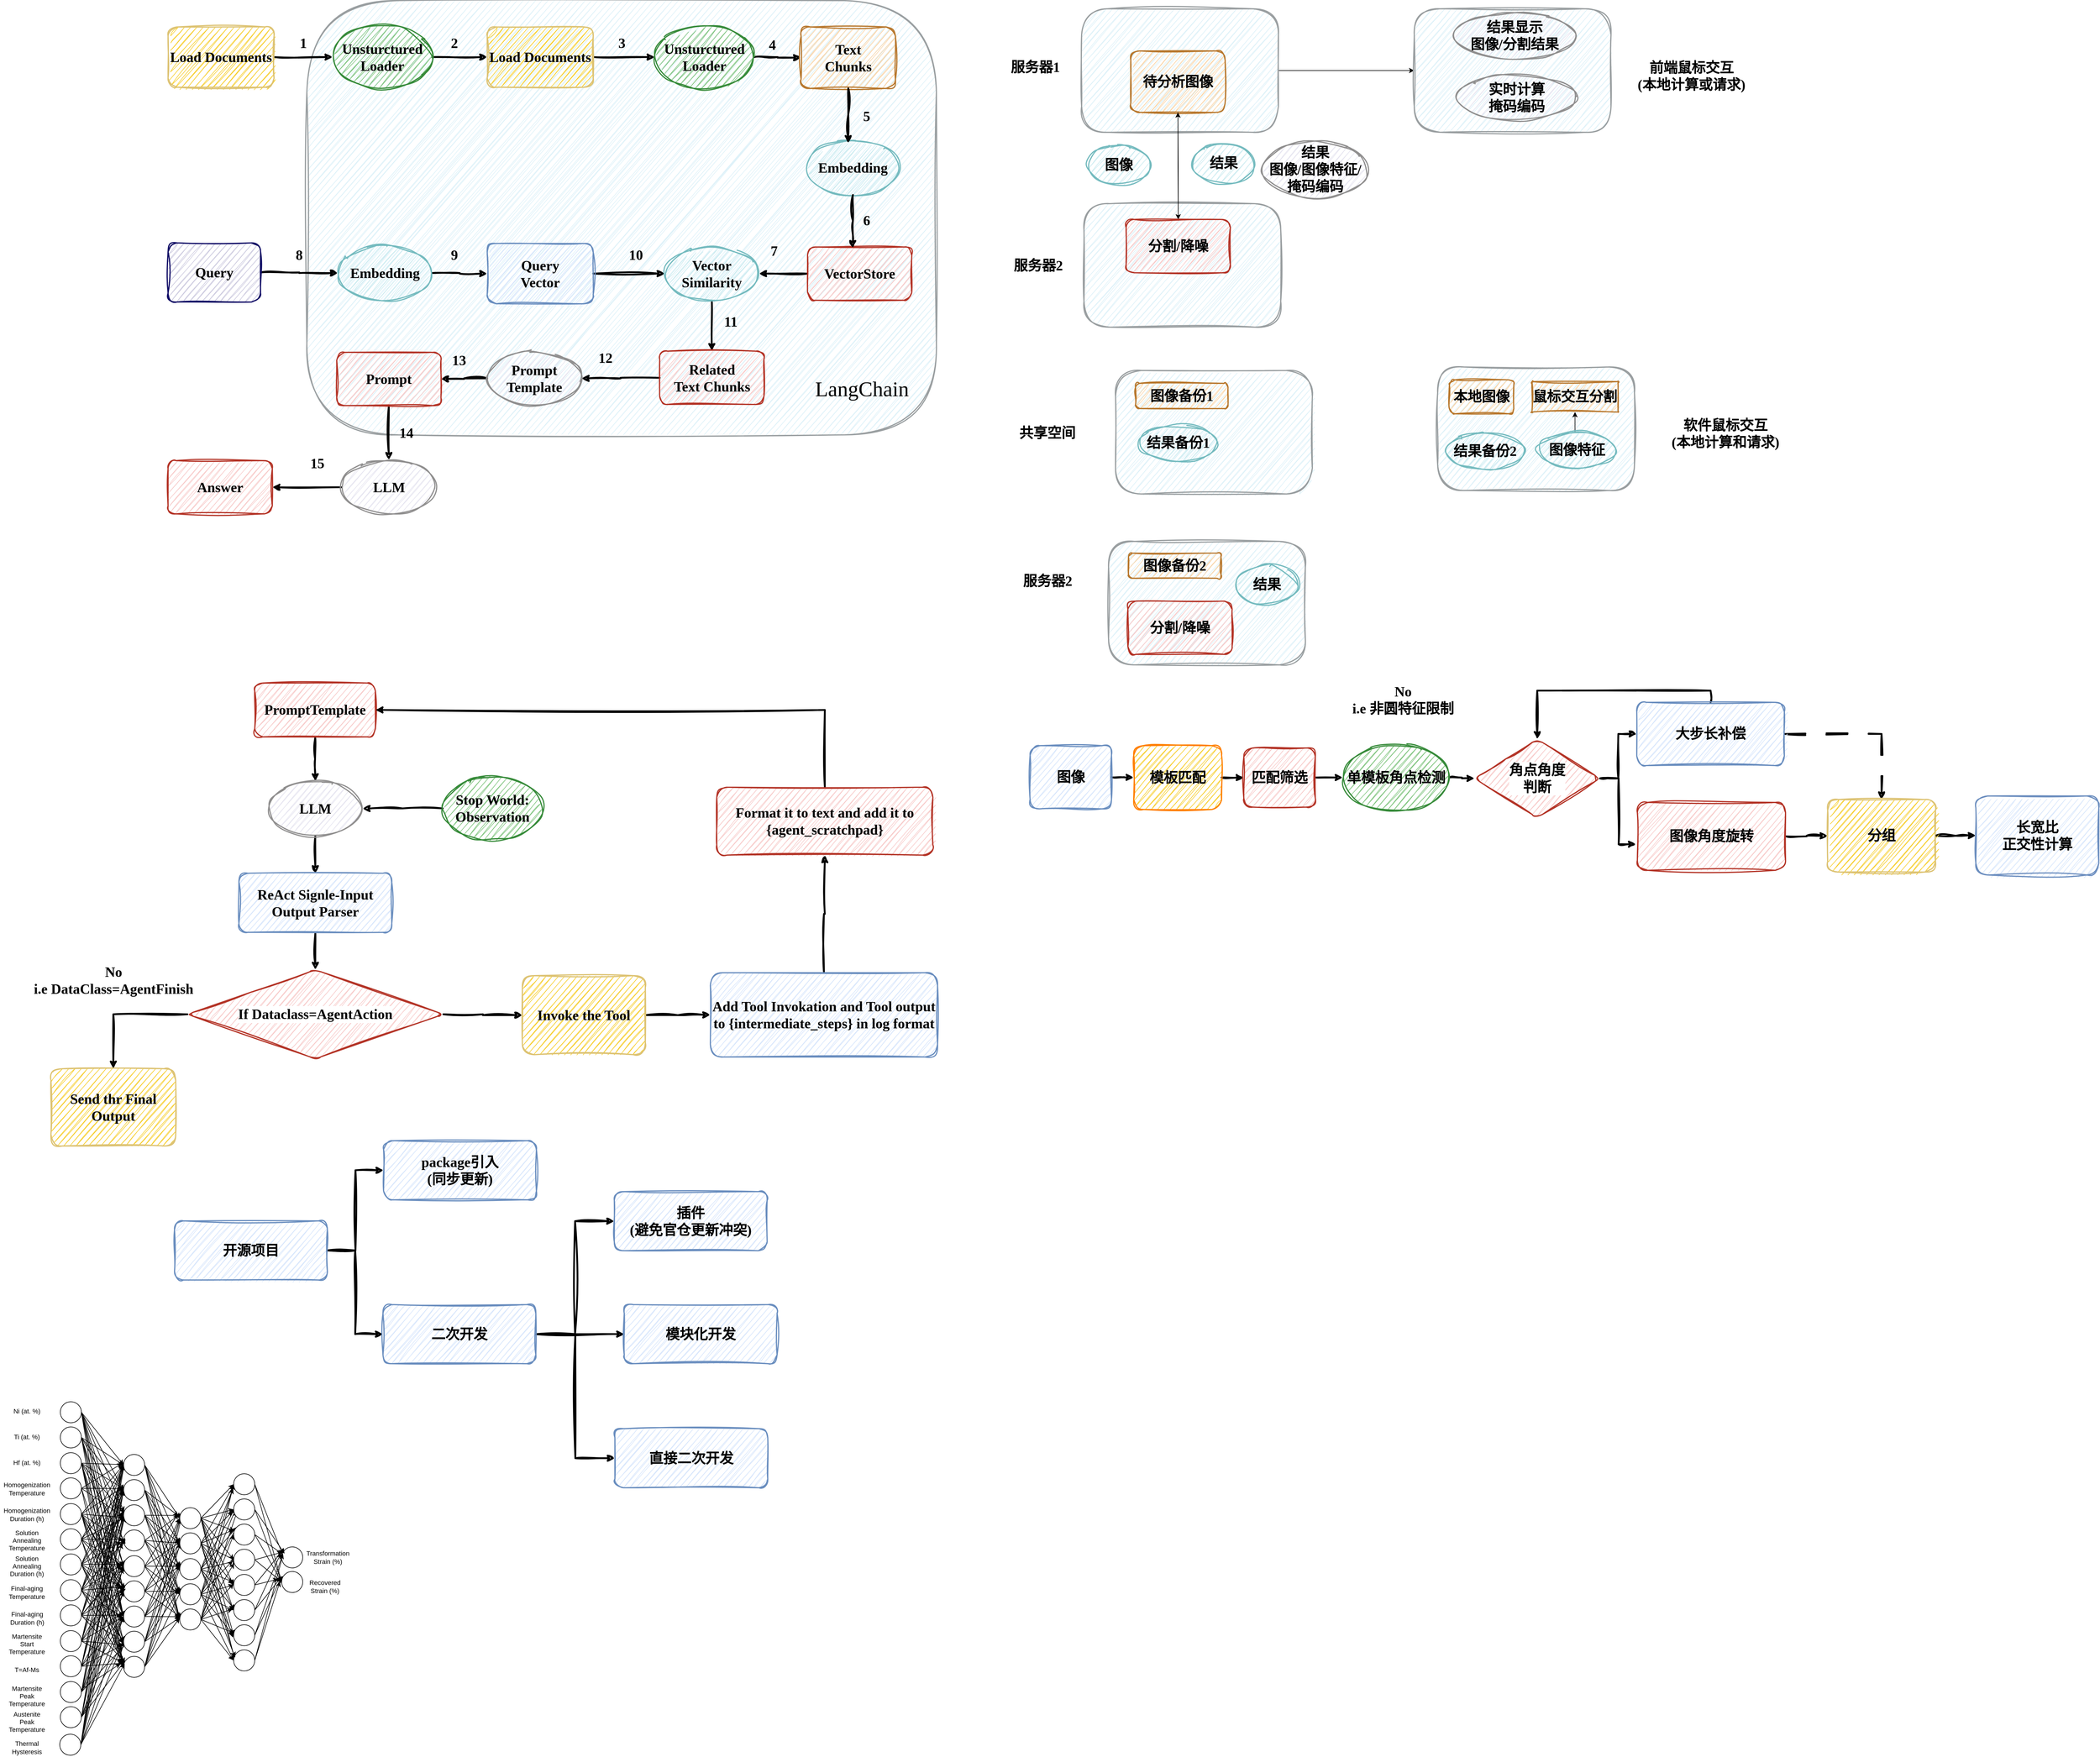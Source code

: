 <mxfile version="26.0.7">
  <diagram name="第 1 页" id="iGaQo6PPJgDkWrGs2-yL">
    <mxGraphModel dx="1067" dy="892" grid="0" gridSize="10" guides="0" tooltips="1" connect="1" arrows="1" fold="1" page="0" pageScale="1" pageWidth="827" pageHeight="1169" math="0" shadow="0">
      <root>
        <mxCell id="0" />
        <mxCell id="1" parent="0" />
        <mxCell id="6wLO1wM4Qv6k_STgGtqq-21" style="edgeStyle=orthogonalEdgeStyle;rounded=0;orthogonalLoop=1;jettySize=auto;html=1;exitX=1;exitY=0.5;exitDx=0;exitDy=0;entryX=0;entryY=0.5;entryDx=0;entryDy=0;" parent="1" source="6wLO1wM4Qv6k_STgGtqq-7" target="6wLO1wM4Qv6k_STgGtqq-13" edge="1">
          <mxGeometry relative="1" as="geometry" />
        </mxCell>
        <mxCell id="6wLO1wM4Qv6k_STgGtqq-7" value="" style="whiteSpace=wrap;html=1;rounded=1;shadow=0;glass=0;sketch=1;jiggle=2;fillStyle=hatch;curveFitting=1;strokeColor=#9a9fa1;strokeWidth=2;align=center;verticalAlign=middle;fontFamily=Helvetica;fontSize=12;fontColor=default;labelBorderColor=none;fillColor=#dff2f9;gradientColor=none;arcSize=21;imageAspect=0;" parent="1" vertex="1">
          <mxGeometry x="1545" y="-69" width="336" height="211" as="geometry" />
        </mxCell>
        <mxCell id="6wLO1wM4Qv6k_STgGtqq-10" value="" style="whiteSpace=wrap;html=1;rounded=1;shadow=0;glass=0;sketch=1;jiggle=2;fillStyle=hatch;curveFitting=1;strokeColor=#9a9fa1;strokeWidth=2;align=center;verticalAlign=middle;fontFamily=Helvetica;fontSize=12;fontColor=default;labelBorderColor=none;fillColor=#dff2f9;gradientColor=none;arcSize=21;imageAspect=0;" parent="1" vertex="1">
          <mxGeometry x="1549" y="264" width="336" height="211" as="geometry" />
        </mxCell>
        <mxCell id="ki8LtiAd6n3yGq_93ToQ-1" value="" style="whiteSpace=wrap;html=1;rounded=1;shadow=0;glass=0;sketch=1;jiggle=2;fillStyle=hatch;curveFitting=1;strokeColor=#9a9fa1;strokeWidth=2;align=center;verticalAlign=middle;fontFamily=Helvetica;fontSize=12;fontColor=default;labelBorderColor=none;fillColor=#dff2f9;gradientColor=none;arcSize=21;imageAspect=0;" parent="1" vertex="1">
          <mxGeometry x="222" y="-83" width="1075" height="742" as="geometry" />
        </mxCell>
        <mxCell id="ki8LtiAd6n3yGq_93ToQ-2" style="edgeStyle=orthogonalEdgeStyle;rounded=1;orthogonalLoop=1;jettySize=auto;html=1;exitX=1;exitY=0.5;exitDx=0;exitDy=0;entryX=0;entryY=0.5;entryDx=0;entryDy=0;curved=0;sketch=1;curveFitting=1;jiggle=2;strokeWidth=3;" parent="1" source="ki8LtiAd6n3yGq_93ToQ-3" target="ki8LtiAd6n3yGq_93ToQ-5" edge="1">
          <mxGeometry relative="1" as="geometry">
            <mxPoint x="141" y="219" as="targetPoint" />
          </mxGeometry>
        </mxCell>
        <mxCell id="ki8LtiAd6n3yGq_93ToQ-3" value="&lt;font style=&quot;font-size: 24px;&quot; face=&quot;Comic Sans MS&quot;&gt;&lt;b style=&quot;&quot;&gt;Load Documents&lt;/b&gt;&lt;/font&gt;" style="rounded=1;whiteSpace=wrap;html=1;gradientColor=none;textShadow=0;fillStyle=hatch;fillColor=#f7d036;glass=0;shadow=0;labelBorderColor=none;strokeColor=#ddc374;strokeWidth=2;perimeterSpacing=0;sketch=1;curveFitting=1;jiggle=2;" parent="1" vertex="1">
          <mxGeometry x="-15" y="-38" width="181" height="103" as="geometry" />
        </mxCell>
        <mxCell id="ki8LtiAd6n3yGq_93ToQ-4" style="edgeStyle=orthogonalEdgeStyle;rounded=0;orthogonalLoop=1;jettySize=auto;html=1;exitX=1;exitY=0.5;exitDx=0;exitDy=0;entryX=0;entryY=0.5;entryDx=0;entryDy=0;sketch=1;curveFitting=1;jiggle=2;strokeWidth=3;" parent="1" source="ki8LtiAd6n3yGq_93ToQ-5" target="ki8LtiAd6n3yGq_93ToQ-7" edge="1">
          <mxGeometry relative="1" as="geometry" />
        </mxCell>
        <mxCell id="ki8LtiAd6n3yGq_93ToQ-5" value="&lt;font style=&quot;font-size: 24px;&quot; face=&quot;Comic Sans MS&quot;&gt;&lt;b style=&quot;&quot;&gt;Unsturctured Loader&lt;/b&gt;&lt;/font&gt;" style="ellipse;whiteSpace=wrap;html=1;fillColor=#86c785;strokeColor=#378b3a;fillStyle=hatch;strokeWidth=2;perimeterSpacing=0;sketch=1;curveFitting=1;jiggle=2;" parent="1" vertex="1">
          <mxGeometry x="266" y="-40.75" width="170" height="108.5" as="geometry" />
        </mxCell>
        <mxCell id="ki8LtiAd6n3yGq_93ToQ-6" style="edgeStyle=orthogonalEdgeStyle;shape=connector;rounded=0;sketch=1;jiggle=2;curveFitting=1;orthogonalLoop=1;jettySize=auto;html=1;exitX=1;exitY=0.5;exitDx=0;exitDy=0;entryX=0;entryY=0.5;entryDx=0;entryDy=0;strokeColor=default;strokeWidth=3;align=center;verticalAlign=middle;fontFamily=Helvetica;fontSize=11;fontColor=default;labelBackgroundColor=default;endArrow=classic;" parent="1" source="ki8LtiAd6n3yGq_93ToQ-7" target="ki8LtiAd6n3yGq_93ToQ-9" edge="1">
          <mxGeometry relative="1" as="geometry" />
        </mxCell>
        <mxCell id="ki8LtiAd6n3yGq_93ToQ-7" value="&lt;font style=&quot;font-size: 24px;&quot; face=&quot;Comic Sans MS&quot;&gt;&lt;b style=&quot;&quot;&gt;Load Documents&lt;/b&gt;&lt;/font&gt;" style="rounded=1;whiteSpace=wrap;html=1;gradientColor=none;textShadow=0;fillStyle=hatch;fillColor=#f7d036;glass=0;shadow=0;labelBorderColor=none;strokeColor=#ddc374;strokeWidth=2;perimeterSpacing=0;sketch=1;curveFitting=1;jiggle=2;" parent="1" vertex="1">
          <mxGeometry x="530" y="-38" width="181" height="103" as="geometry" />
        </mxCell>
        <mxCell id="ki8LtiAd6n3yGq_93ToQ-8" style="edgeStyle=orthogonalEdgeStyle;shape=connector;rounded=0;sketch=1;jiggle=2;curveFitting=1;orthogonalLoop=1;jettySize=auto;html=1;exitX=1;exitY=0.5;exitDx=0;exitDy=0;entryX=0;entryY=0.5;entryDx=0;entryDy=0;strokeColor=default;strokeWidth=3;align=center;verticalAlign=middle;fontFamily=Helvetica;fontSize=12;fontColor=default;labelBorderColor=none;labelBackgroundColor=default;endArrow=classic;" parent="1" source="ki8LtiAd6n3yGq_93ToQ-9" target="ki8LtiAd6n3yGq_93ToQ-10" edge="1">
          <mxGeometry relative="1" as="geometry" />
        </mxCell>
        <mxCell id="ki8LtiAd6n3yGq_93ToQ-9" value="&lt;font style=&quot;font-size: 24px;&quot; face=&quot;Comic Sans MS&quot;&gt;&lt;b style=&quot;&quot;&gt;Unsturctured Loader&lt;/b&gt;&lt;/font&gt;" style="ellipse;whiteSpace=wrap;html=1;fillColor=#86c785;strokeColor=#378b3a;fillStyle=hatch;strokeWidth=2;perimeterSpacing=0;sketch=1;curveFitting=1;jiggle=2;" parent="1" vertex="1">
          <mxGeometry x="816" y="-40.75" width="170" height="108.5" as="geometry" />
        </mxCell>
        <mxCell id="ki8LtiAd6n3yGq_93ToQ-10" value="&lt;font style=&quot;font-size: 24px;&quot; face=&quot;Comic Sans MS&quot;&gt;&lt;b style=&quot;&quot;&gt;Text&lt;/b&gt;&lt;/font&gt;&lt;div&gt;&lt;font style=&quot;font-size: 24px;&quot; face=&quot;Comic Sans MS&quot;&gt;&lt;b style=&quot;&quot;&gt;Chunks&lt;/b&gt;&lt;/font&gt;&lt;/div&gt;" style="rounded=1;whiteSpace=wrap;html=1;gradientColor=none;textShadow=0;fillStyle=hatch;fillColor=#fad7ac;glass=0;shadow=0;labelBorderColor=none;strokeColor=#b8782e;strokeWidth=2;perimeterSpacing=0;sketch=1;curveFitting=1;jiggle=2;" parent="1" vertex="1">
          <mxGeometry x="1066" y="-38" width="161" height="105" as="geometry" />
        </mxCell>
        <mxCell id="ki8LtiAd6n3yGq_93ToQ-11" value="&lt;font style=&quot;font-size: 24px;&quot; face=&quot;Comic Sans MS&quot;&gt;&lt;b style=&quot;&quot;&gt;Embedding&lt;/b&gt;&lt;/font&gt;" style="ellipse;whiteSpace=wrap;html=1;fillColor=#cdecf1;strokeColor=#75bbbf;fillStyle=hatch;strokeWidth=2;perimeterSpacing=0;sketch=1;curveFitting=1;jiggle=2;" parent="1" vertex="1">
          <mxGeometry x="1074" y="156" width="161" height="93" as="geometry" />
        </mxCell>
        <mxCell id="ki8LtiAd6n3yGq_93ToQ-12" style="edgeStyle=orthogonalEdgeStyle;shape=connector;rounded=0;sketch=1;jiggle=2;curveFitting=1;orthogonalLoop=1;jettySize=auto;html=1;exitX=0.5;exitY=1;exitDx=0;exitDy=0;entryX=0.449;entryY=0.05;entryDx=0;entryDy=0;entryPerimeter=0;strokeColor=default;strokeWidth=3;align=center;verticalAlign=middle;fontFamily=Helvetica;fontSize=12;fontColor=default;labelBorderColor=none;labelBackgroundColor=default;endArrow=classic;" parent="1" source="ki8LtiAd6n3yGq_93ToQ-10" target="ki8LtiAd6n3yGq_93ToQ-11" edge="1">
          <mxGeometry relative="1" as="geometry" />
        </mxCell>
        <mxCell id="ki8LtiAd6n3yGq_93ToQ-13" style="edgeStyle=orthogonalEdgeStyle;shape=connector;rounded=0;sketch=1;jiggle=2;curveFitting=1;orthogonalLoop=1;jettySize=auto;html=1;exitX=0;exitY=0.5;exitDx=0;exitDy=0;strokeColor=default;strokeWidth=3;align=center;verticalAlign=middle;fontFamily=Helvetica;fontSize=12;fontColor=default;labelBorderColor=none;labelBackgroundColor=default;endArrow=classic;" parent="1" source="ki8LtiAd6n3yGq_93ToQ-14" target="ki8LtiAd6n3yGq_93ToQ-17" edge="1">
          <mxGeometry relative="1" as="geometry" />
        </mxCell>
        <mxCell id="ki8LtiAd6n3yGq_93ToQ-14" value="&lt;font style=&quot;font-size: 24px;&quot; face=&quot;Comic Sans MS&quot;&gt;&lt;b style=&quot;&quot;&gt;VectorStore&lt;/b&gt;&lt;/font&gt;" style="rounded=1;whiteSpace=wrap;html=1;gradientColor=none;textShadow=0;fillStyle=hatch;fillColor=#f8cdcc;glass=0;shadow=0;labelBorderColor=none;strokeColor=#b43427;strokeWidth=2;perimeterSpacing=0;sketch=1;curveFitting=1;jiggle=2;" parent="1" vertex="1">
          <mxGeometry x="1077" y="338" width="178" height="91" as="geometry" />
        </mxCell>
        <mxCell id="ki8LtiAd6n3yGq_93ToQ-15" style="edgeStyle=orthogonalEdgeStyle;shape=connector;rounded=0;sketch=1;jiggle=2;curveFitting=1;orthogonalLoop=1;jettySize=auto;html=1;exitX=0.5;exitY=1;exitDx=0;exitDy=0;entryX=0.433;entryY=0.021;entryDx=0;entryDy=0;entryPerimeter=0;strokeColor=default;strokeWidth=3;align=center;verticalAlign=middle;fontFamily=Helvetica;fontSize=12;fontColor=default;labelBorderColor=none;labelBackgroundColor=default;endArrow=classic;" parent="1" source="ki8LtiAd6n3yGq_93ToQ-11" target="ki8LtiAd6n3yGq_93ToQ-14" edge="1">
          <mxGeometry relative="1" as="geometry" />
        </mxCell>
        <mxCell id="ki8LtiAd6n3yGq_93ToQ-16" style="edgeStyle=orthogonalEdgeStyle;shape=connector;rounded=0;sketch=1;jiggle=2;curveFitting=1;orthogonalLoop=1;jettySize=auto;html=1;exitX=0.5;exitY=1;exitDx=0;exitDy=0;entryX=0.5;entryY=0;entryDx=0;entryDy=0;strokeColor=default;strokeWidth=3;align=center;verticalAlign=middle;fontFamily=Helvetica;fontSize=12;fontColor=default;labelBorderColor=none;labelBackgroundColor=default;endArrow=classic;" parent="1" source="ki8LtiAd6n3yGq_93ToQ-17" target="ki8LtiAd6n3yGq_93ToQ-25" edge="1">
          <mxGeometry relative="1" as="geometry" />
        </mxCell>
        <mxCell id="ki8LtiAd6n3yGq_93ToQ-17" value="&lt;font style=&quot;font-size: 24px;&quot; face=&quot;Comic Sans MS&quot;&gt;&lt;b style=&quot;&quot;&gt;Vector&lt;/b&gt;&lt;/font&gt;&lt;div&gt;&lt;font style=&quot;font-size: 24px;&quot; face=&quot;Comic Sans MS&quot;&gt;&lt;b style=&quot;&quot;&gt;Similarity&lt;/b&gt;&lt;/font&gt;&lt;/div&gt;" style="ellipse;whiteSpace=wrap;html=1;fillColor=#cdecf1;strokeColor=#75bbbf;fillStyle=hatch;strokeWidth=2;perimeterSpacing=0;sketch=1;curveFitting=1;jiggle=2;" parent="1" vertex="1">
          <mxGeometry x="833" y="337" width="161" height="93" as="geometry" />
        </mxCell>
        <mxCell id="ki8LtiAd6n3yGq_93ToQ-18" style="edgeStyle=orthogonalEdgeStyle;shape=connector;rounded=0;sketch=1;jiggle=2;curveFitting=1;orthogonalLoop=1;jettySize=auto;html=1;exitX=1;exitY=0.5;exitDx=0;exitDy=0;strokeColor=default;strokeWidth=3;align=center;verticalAlign=middle;fontFamily=Helvetica;fontSize=12;fontColor=default;labelBorderColor=none;labelBackgroundColor=default;endArrow=classic;" parent="1" source="ki8LtiAd6n3yGq_93ToQ-19" target="ki8LtiAd6n3yGq_93ToQ-17" edge="1">
          <mxGeometry relative="1" as="geometry" />
        </mxCell>
        <mxCell id="ki8LtiAd6n3yGq_93ToQ-19" value="&lt;font style=&quot;font-size: 24px;&quot; face=&quot;Comic Sans MS&quot;&gt;&lt;b style=&quot;&quot;&gt;Query&lt;/b&gt;&lt;/font&gt;&lt;div&gt;&lt;font style=&quot;font-size: 24px;&quot; face=&quot;Comic Sans MS&quot;&gt;&lt;b style=&quot;&quot;&gt;Vector&lt;/b&gt;&lt;/font&gt;&lt;/div&gt;" style="rounded=1;whiteSpace=wrap;html=1;gradientColor=none;textShadow=0;fillStyle=hatch;fillColor=#d9e7fc;glass=0;shadow=0;labelBorderColor=none;strokeColor=#6a8ebf;strokeWidth=2;perimeterSpacing=0;sketch=1;curveFitting=1;jiggle=2;" parent="1" vertex="1">
          <mxGeometry x="530" y="332" width="181" height="103" as="geometry" />
        </mxCell>
        <mxCell id="ki8LtiAd6n3yGq_93ToQ-20" style="edgeStyle=orthogonalEdgeStyle;shape=connector;rounded=0;sketch=1;jiggle=2;curveFitting=1;orthogonalLoop=1;jettySize=auto;html=1;exitX=1;exitY=0.5;exitDx=0;exitDy=0;entryX=0;entryY=0.5;entryDx=0;entryDy=0;strokeColor=default;strokeWidth=3;align=center;verticalAlign=middle;fontFamily=Helvetica;fontSize=12;fontColor=default;labelBorderColor=none;labelBackgroundColor=default;endArrow=classic;" parent="1" source="ki8LtiAd6n3yGq_93ToQ-21" target="ki8LtiAd6n3yGq_93ToQ-19" edge="1">
          <mxGeometry relative="1" as="geometry" />
        </mxCell>
        <mxCell id="ki8LtiAd6n3yGq_93ToQ-21" value="&lt;font style=&quot;font-size: 24px;&quot; face=&quot;Comic Sans MS&quot;&gt;&lt;b style=&quot;&quot;&gt;Embedding&lt;/b&gt;&lt;/font&gt;" style="ellipse;whiteSpace=wrap;html=1;fillColor=#cdecf1;strokeColor=#75bbbf;fillStyle=hatch;strokeWidth=2;perimeterSpacing=0;sketch=1;curveFitting=1;jiggle=2;" parent="1" vertex="1">
          <mxGeometry x="275" y="336" width="161" height="93" as="geometry" />
        </mxCell>
        <mxCell id="ki8LtiAd6n3yGq_93ToQ-22" style="edgeStyle=orthogonalEdgeStyle;shape=connector;rounded=0;sketch=1;jiggle=2;curveFitting=1;orthogonalLoop=1;jettySize=auto;html=1;exitX=1;exitY=0.5;exitDx=0;exitDy=0;entryX=0;entryY=0.5;entryDx=0;entryDy=0;strokeColor=default;strokeWidth=3;align=center;verticalAlign=middle;fontFamily=Helvetica;fontSize=12;fontColor=default;labelBorderColor=none;labelBackgroundColor=default;endArrow=classic;" parent="1" source="ki8LtiAd6n3yGq_93ToQ-23" target="ki8LtiAd6n3yGq_93ToQ-21" edge="1">
          <mxGeometry relative="1" as="geometry" />
        </mxCell>
        <mxCell id="ki8LtiAd6n3yGq_93ToQ-23" value="&lt;font style=&quot;font-size: 24px;&quot; face=&quot;Comic Sans MS&quot;&gt;&lt;b style=&quot;&quot;&gt;Query&lt;/b&gt;&lt;/font&gt;" style="rounded=1;whiteSpace=wrap;html=1;gradientColor=none;textShadow=0;fillStyle=hatch;fillColor=#cfcde1;glass=0;shadow=0;labelBorderColor=none;strokeColor=#0f0b65;strokeWidth=2;perimeterSpacing=0;sketch=1;curveFitting=1;jiggle=2;" parent="1" vertex="1">
          <mxGeometry x="-15" y="331" width="158" height="101" as="geometry" />
        </mxCell>
        <mxCell id="ki8LtiAd6n3yGq_93ToQ-24" style="edgeStyle=orthogonalEdgeStyle;shape=connector;rounded=0;sketch=1;jiggle=2;curveFitting=1;orthogonalLoop=1;jettySize=auto;html=1;strokeColor=default;strokeWidth=3;align=center;verticalAlign=middle;fontFamily=Helvetica;fontSize=12;fontColor=default;labelBorderColor=none;labelBackgroundColor=default;endArrow=classic;" parent="1" source="ki8LtiAd6n3yGq_93ToQ-25" target="ki8LtiAd6n3yGq_93ToQ-27" edge="1">
          <mxGeometry relative="1" as="geometry" />
        </mxCell>
        <mxCell id="ki8LtiAd6n3yGq_93ToQ-25" value="&lt;font style=&quot;font-size: 24px;&quot; face=&quot;Comic Sans MS&quot;&gt;&lt;b style=&quot;&quot;&gt;Related&lt;/b&gt;&lt;/font&gt;&lt;div&gt;&lt;font style=&quot;font-size: 24px;&quot; face=&quot;Comic Sans MS&quot;&gt;&lt;b style=&quot;&quot;&gt;Text Chunks&lt;/b&gt;&lt;/font&gt;&lt;/div&gt;" style="rounded=1;whiteSpace=wrap;html=1;gradientColor=none;textShadow=0;fillStyle=hatch;fillColor=#f8cdcc;glass=0;shadow=0;labelBorderColor=none;strokeColor=#b43427;strokeWidth=2;perimeterSpacing=0;sketch=1;curveFitting=1;jiggle=2;" parent="1" vertex="1">
          <mxGeometry x="824.5" y="516" width="178" height="91" as="geometry" />
        </mxCell>
        <mxCell id="ki8LtiAd6n3yGq_93ToQ-26" value="" style="edgeStyle=orthogonalEdgeStyle;shape=connector;rounded=0;sketch=1;jiggle=2;curveFitting=1;orthogonalLoop=1;jettySize=auto;html=1;strokeColor=default;strokeWidth=3;align=center;verticalAlign=middle;fontFamily=Helvetica;fontSize=12;fontColor=default;labelBorderColor=none;labelBackgroundColor=default;endArrow=classic;" parent="1" source="ki8LtiAd6n3yGq_93ToQ-27" target="ki8LtiAd6n3yGq_93ToQ-29" edge="1">
          <mxGeometry relative="1" as="geometry" />
        </mxCell>
        <mxCell id="ki8LtiAd6n3yGq_93ToQ-27" value="&lt;font face=&quot;Comic Sans MS&quot;&gt;&lt;span style=&quot;font-size: 24px;&quot;&gt;&lt;b&gt;Prompt&lt;/b&gt;&lt;/span&gt;&lt;/font&gt;&lt;div&gt;&lt;font face=&quot;Comic Sans MS&quot;&gt;&lt;span style=&quot;font-size: 24px;&quot;&gt;&lt;b&gt;Template&lt;/b&gt;&lt;/span&gt;&lt;/font&gt;&lt;/div&gt;" style="ellipse;whiteSpace=wrap;html=1;fillColor=#e7e6f1;strokeColor=#908f8f;fillStyle=hatch;strokeWidth=2;perimeterSpacing=0;sketch=1;curveFitting=1;jiggle=2;" parent="1" vertex="1">
          <mxGeometry x="530" y="516" width="161" height="93" as="geometry" />
        </mxCell>
        <mxCell id="ki8LtiAd6n3yGq_93ToQ-28" style="edgeStyle=orthogonalEdgeStyle;shape=connector;rounded=0;sketch=1;jiggle=2;curveFitting=1;orthogonalLoop=1;jettySize=auto;html=1;exitX=0.5;exitY=1;exitDx=0;exitDy=0;strokeColor=default;strokeWidth=3;align=center;verticalAlign=middle;fontFamily=Helvetica;fontSize=12;fontColor=default;labelBorderColor=none;labelBackgroundColor=default;endArrow=classic;" parent="1" source="ki8LtiAd6n3yGq_93ToQ-29" target="ki8LtiAd6n3yGq_93ToQ-31" edge="1">
          <mxGeometry relative="1" as="geometry" />
        </mxCell>
        <mxCell id="ki8LtiAd6n3yGq_93ToQ-29" value="&lt;font face=&quot;Comic Sans MS&quot;&gt;&lt;span style=&quot;font-size: 24px;&quot;&gt;&lt;b&gt;Prompt&lt;/b&gt;&lt;/span&gt;&lt;/font&gt;" style="rounded=1;whiteSpace=wrap;html=1;gradientColor=none;textShadow=0;fillStyle=hatch;fillColor=#f8cdcc;glass=0;shadow=0;labelBorderColor=none;strokeColor=#b43427;strokeWidth=2;perimeterSpacing=0;sketch=1;curveFitting=1;jiggle=2;" parent="1" vertex="1">
          <mxGeometry x="273" y="518" width="178" height="91" as="geometry" />
        </mxCell>
        <mxCell id="ki8LtiAd6n3yGq_93ToQ-30" value="" style="edgeStyle=orthogonalEdgeStyle;shape=connector;rounded=0;sketch=1;jiggle=2;curveFitting=1;orthogonalLoop=1;jettySize=auto;html=1;strokeColor=default;strokeWidth=3;align=center;verticalAlign=middle;fontFamily=Helvetica;fontSize=12;fontColor=default;labelBorderColor=none;labelBackgroundColor=default;endArrow=classic;" parent="1" source="ki8LtiAd6n3yGq_93ToQ-31" target="ki8LtiAd6n3yGq_93ToQ-32" edge="1">
          <mxGeometry relative="1" as="geometry" />
        </mxCell>
        <mxCell id="ki8LtiAd6n3yGq_93ToQ-31" value="&lt;font face=&quot;Comic Sans MS&quot;&gt;&lt;span style=&quot;font-size: 24px;&quot;&gt;&lt;b&gt;LLM&lt;/b&gt;&lt;/span&gt;&lt;/font&gt;" style="ellipse;whiteSpace=wrap;html=1;fillColor=#e7e6f1;strokeColor=#908f8f;fillStyle=hatch;strokeWidth=2;perimeterSpacing=0;sketch=1;curveFitting=1;jiggle=2;" parent="1" vertex="1">
          <mxGeometry x="281.5" y="702" width="161" height="93" as="geometry" />
        </mxCell>
        <mxCell id="ki8LtiAd6n3yGq_93ToQ-32" value="&lt;font face=&quot;Comic Sans MS&quot;&gt;&lt;span style=&quot;font-size: 24px;&quot;&gt;&lt;b&gt;Answer&lt;/b&gt;&lt;/span&gt;&lt;/font&gt;" style="rounded=1;whiteSpace=wrap;html=1;gradientColor=none;textShadow=0;fillStyle=hatch;fillColor=#f8cdcc;glass=0;shadow=0;labelBorderColor=none;strokeColor=#b43427;strokeWidth=2;perimeterSpacing=0;sketch=1;curveFitting=1;jiggle=2;" parent="1" vertex="1">
          <mxGeometry x="-15" y="703" width="178" height="91" as="geometry" />
        </mxCell>
        <mxCell id="ki8LtiAd6n3yGq_93ToQ-33" value="&lt;font face=&quot;Comic Sans MS&quot; style=&quot;font-size: 36px;&quot;&gt;LangChain&lt;/font&gt;" style="text;html=1;align=center;verticalAlign=middle;whiteSpace=wrap;rounded=0;fontFamily=Helvetica;fontSize=12;fontColor=default;labelBorderColor=none;" parent="1" vertex="1">
          <mxGeometry x="1019" y="543" width="302" height="76" as="geometry" />
        </mxCell>
        <mxCell id="ki8LtiAd6n3yGq_93ToQ-34" value="&lt;font face=&quot;Comic Sans MS&quot; style=&quot;font-size: 24px;&quot;&gt;&lt;b&gt;1&lt;/b&gt;&lt;/font&gt;" style="text;html=1;align=center;verticalAlign=middle;whiteSpace=wrap;rounded=0;fontFamily=Helvetica;fontSize=12;fontColor=default;labelBorderColor=none;" parent="1" vertex="1">
          <mxGeometry x="170" y="-30" width="92" height="40" as="geometry" />
        </mxCell>
        <mxCell id="ki8LtiAd6n3yGq_93ToQ-35" value="&lt;font face=&quot;Comic Sans MS&quot; style=&quot;font-size: 24px;&quot;&gt;&lt;b&gt;2&lt;/b&gt;&lt;/font&gt;" style="text;html=1;align=center;verticalAlign=middle;whiteSpace=wrap;rounded=0;fontFamily=Helvetica;fontSize=12;fontColor=default;labelBorderColor=none;" parent="1" vertex="1">
          <mxGeometry x="428" y="-30" width="92" height="40" as="geometry" />
        </mxCell>
        <mxCell id="ki8LtiAd6n3yGq_93ToQ-36" value="&lt;font face=&quot;Comic Sans MS&quot; style=&quot;font-size: 24px;&quot;&gt;&lt;b&gt;3&lt;/b&gt;&lt;/font&gt;" style="text;html=1;align=center;verticalAlign=middle;whiteSpace=wrap;rounded=0;fontFamily=Helvetica;fontSize=12;fontColor=default;labelBorderColor=none;" parent="1" vertex="1">
          <mxGeometry x="713.5" y="-30" width="92" height="40" as="geometry" />
        </mxCell>
        <mxCell id="ki8LtiAd6n3yGq_93ToQ-37" value="&lt;font face=&quot;Comic Sans MS&quot; style=&quot;font-size: 24px;&quot;&gt;&lt;b&gt;4&lt;/b&gt;&lt;/font&gt;" style="text;html=1;align=center;verticalAlign=middle;whiteSpace=wrap;rounded=0;fontFamily=Helvetica;fontSize=12;fontColor=default;labelBorderColor=none;" parent="1" vertex="1">
          <mxGeometry x="971" y="-27" width="92" height="40" as="geometry" />
        </mxCell>
        <mxCell id="ki8LtiAd6n3yGq_93ToQ-38" value="&lt;font face=&quot;Comic Sans MS&quot; style=&quot;font-size: 24px;&quot;&gt;&lt;b&gt;5&lt;/b&gt;&lt;/font&gt;" style="text;html=1;align=center;verticalAlign=middle;whiteSpace=wrap;rounded=0;fontFamily=Helvetica;fontSize=12;fontColor=default;labelBorderColor=none;" parent="1" vertex="1">
          <mxGeometry x="1132" y="95" width="92" height="40" as="geometry" />
        </mxCell>
        <mxCell id="ki8LtiAd6n3yGq_93ToQ-39" value="&lt;font face=&quot;Comic Sans MS&quot; style=&quot;font-size: 24px;&quot;&gt;&lt;b&gt;6&lt;/b&gt;&lt;/font&gt;" style="text;html=1;align=center;verticalAlign=middle;whiteSpace=wrap;rounded=0;fontFamily=Helvetica;fontSize=12;fontColor=default;labelBorderColor=none;" parent="1" vertex="1">
          <mxGeometry x="1132" y="273" width="92" height="40" as="geometry" />
        </mxCell>
        <mxCell id="ki8LtiAd6n3yGq_93ToQ-40" value="&lt;font face=&quot;Comic Sans MS&quot; style=&quot;font-size: 24px;&quot;&gt;&lt;b&gt;7&lt;/b&gt;&lt;/font&gt;" style="text;html=1;align=center;verticalAlign=middle;whiteSpace=wrap;rounded=0;fontFamily=Helvetica;fontSize=12;fontColor=default;labelBorderColor=none;" parent="1" vertex="1">
          <mxGeometry x="974" y="325" width="92" height="40" as="geometry" />
        </mxCell>
        <mxCell id="ki8LtiAd6n3yGq_93ToQ-41" value="&lt;font face=&quot;Comic Sans MS&quot; style=&quot;font-size: 24px;&quot;&gt;&lt;b&gt;8&lt;/b&gt;&lt;/font&gt;" style="text;html=1;align=center;verticalAlign=middle;whiteSpace=wrap;rounded=0;fontFamily=Helvetica;fontSize=12;fontColor=default;labelBorderColor=none;" parent="1" vertex="1">
          <mxGeometry x="163" y="332" width="92" height="40" as="geometry" />
        </mxCell>
        <mxCell id="ki8LtiAd6n3yGq_93ToQ-42" value="&lt;font face=&quot;Comic Sans MS&quot; style=&quot;font-size: 24px;&quot;&gt;&lt;b&gt;9&lt;/b&gt;&lt;/font&gt;" style="text;html=1;align=center;verticalAlign=middle;whiteSpace=wrap;rounded=0;fontFamily=Helvetica;fontSize=12;fontColor=default;labelBorderColor=none;" parent="1" vertex="1">
          <mxGeometry x="428" y="332" width="92" height="40" as="geometry" />
        </mxCell>
        <mxCell id="ki8LtiAd6n3yGq_93ToQ-43" value="&lt;font face=&quot;Comic Sans MS&quot; style=&quot;font-size: 24px;&quot;&gt;&lt;b&gt;10&lt;/b&gt;&lt;/font&gt;" style="text;html=1;align=center;verticalAlign=middle;whiteSpace=wrap;rounded=0;fontFamily=Helvetica;fontSize=12;fontColor=default;labelBorderColor=none;" parent="1" vertex="1">
          <mxGeometry x="738" y="332" width="92" height="40" as="geometry" />
        </mxCell>
        <mxCell id="ki8LtiAd6n3yGq_93ToQ-44" value="&lt;font face=&quot;Comic Sans MS&quot; style=&quot;font-size: 24px;&quot;&gt;&lt;b&gt;11&lt;/b&gt;&lt;/font&gt;" style="text;html=1;align=center;verticalAlign=middle;whiteSpace=wrap;rounded=0;fontFamily=Helvetica;fontSize=12;fontColor=default;labelBorderColor=none;" parent="1" vertex="1">
          <mxGeometry x="900" y="446" width="92" height="40" as="geometry" />
        </mxCell>
        <mxCell id="ki8LtiAd6n3yGq_93ToQ-45" value="&lt;font face=&quot;Comic Sans MS&quot; style=&quot;font-size: 24px;&quot;&gt;&lt;b&gt;12&lt;/b&gt;&lt;/font&gt;" style="text;html=1;align=center;verticalAlign=middle;whiteSpace=wrap;rounded=0;fontFamily=Helvetica;fontSize=12;fontColor=default;labelBorderColor=none;" parent="1" vertex="1">
          <mxGeometry x="686" y="508" width="92" height="40" as="geometry" />
        </mxCell>
        <mxCell id="ki8LtiAd6n3yGq_93ToQ-46" value="&lt;font face=&quot;Comic Sans MS&quot; style=&quot;font-size: 24px;&quot;&gt;&lt;b&gt;13&lt;/b&gt;&lt;/font&gt;" style="text;html=1;align=center;verticalAlign=middle;whiteSpace=wrap;rounded=0;fontFamily=Helvetica;fontSize=12;fontColor=default;labelBorderColor=none;" parent="1" vertex="1">
          <mxGeometry x="436" y="512" width="92" height="40" as="geometry" />
        </mxCell>
        <mxCell id="ki8LtiAd6n3yGq_93ToQ-47" value="&lt;font face=&quot;Comic Sans MS&quot; style=&quot;font-size: 24px;&quot;&gt;&lt;b&gt;14&lt;/b&gt;&lt;/font&gt;" style="text;html=1;align=center;verticalAlign=middle;whiteSpace=wrap;rounded=0;fontFamily=Helvetica;fontSize=12;fontColor=default;labelBorderColor=none;" parent="1" vertex="1">
          <mxGeometry x="346" y="636" width="92" height="40" as="geometry" />
        </mxCell>
        <mxCell id="ki8LtiAd6n3yGq_93ToQ-48" value="&lt;font face=&quot;Comic Sans MS&quot; style=&quot;font-size: 24px;&quot;&gt;&lt;b&gt;15&lt;/b&gt;&lt;/font&gt;" style="text;html=1;align=center;verticalAlign=middle;whiteSpace=wrap;rounded=0;fontFamily=Helvetica;fontSize=12;fontColor=default;labelBorderColor=none;" parent="1" vertex="1">
          <mxGeometry x="194" y="688" width="92" height="40" as="geometry" />
        </mxCell>
        <mxCell id="T2wt9KZi8Y2AyrN_D059-5" style="edgeStyle=orthogonalEdgeStyle;shape=connector;rounded=0;sketch=1;jiggle=2;curveFitting=1;orthogonalLoop=1;jettySize=auto;html=1;exitX=0.5;exitY=1;exitDx=0;exitDy=0;strokeColor=default;strokeWidth=3;align=center;verticalAlign=middle;fontFamily=Helvetica;fontSize=12;fontColor=default;labelBorderColor=none;labelBackgroundColor=default;endArrow=classic;" parent="1" source="T2wt9KZi8Y2AyrN_D059-3" target="T2wt9KZi8Y2AyrN_D059-7" edge="1">
          <mxGeometry relative="1" as="geometry">
            <mxPoint x="235.529" y="1223.471" as="targetPoint" />
          </mxGeometry>
        </mxCell>
        <mxCell id="T2wt9KZi8Y2AyrN_D059-3" value="&lt;font face=&quot;Comic Sans MS&quot;&gt;&lt;span style=&quot;font-size: 24px;&quot;&gt;&lt;b&gt;PromptTemplate&lt;/b&gt;&lt;/span&gt;&lt;/font&gt;" style="rounded=1;whiteSpace=wrap;html=1;gradientColor=none;textShadow=0;fillStyle=hatch;fillColor=#f8cdcc;glass=0;shadow=0;labelBorderColor=none;strokeColor=#b43427;strokeWidth=2;perimeterSpacing=0;sketch=1;curveFitting=1;jiggle=2;" parent="1" vertex="1">
          <mxGeometry x="133" y="1083" width="206" height="92" as="geometry" />
        </mxCell>
        <mxCell id="T2wt9KZi8Y2AyrN_D059-12" value="" style="edgeStyle=orthogonalEdgeStyle;shape=connector;rounded=0;sketch=1;jiggle=2;curveFitting=1;orthogonalLoop=1;jettySize=auto;html=1;strokeColor=default;strokeWidth=3;align=center;verticalAlign=middle;fontFamily=Helvetica;fontSize=12;fontColor=default;labelBorderColor=none;labelBackgroundColor=default;endArrow=classic;" parent="1" source="T2wt9KZi8Y2AyrN_D059-7" target="T2wt9KZi8Y2AyrN_D059-11" edge="1">
          <mxGeometry relative="1" as="geometry" />
        </mxCell>
        <mxCell id="T2wt9KZi8Y2AyrN_D059-7" value="&lt;font face=&quot;Comic Sans MS&quot;&gt;&lt;span style=&quot;font-size: 24px;&quot;&gt;&lt;b&gt;LLM&lt;/b&gt;&lt;/span&gt;&lt;/font&gt;" style="ellipse;whiteSpace=wrap;html=1;fillColor=#e7e6f1;strokeColor=#908f8f;fillStyle=hatch;strokeWidth=2;perimeterSpacing=0;sketch=1;curveFitting=1;jiggle=2;" parent="1" vertex="1">
          <mxGeometry x="156" y="1251" width="161" height="93" as="geometry" />
        </mxCell>
        <mxCell id="T2wt9KZi8Y2AyrN_D059-10" style="edgeStyle=orthogonalEdgeStyle;shape=connector;rounded=0;sketch=1;jiggle=2;curveFitting=1;orthogonalLoop=1;jettySize=auto;html=1;strokeColor=default;strokeWidth=3;align=center;verticalAlign=middle;fontFamily=Helvetica;fontSize=12;fontColor=default;labelBorderColor=none;labelBackgroundColor=default;endArrow=classic;" parent="1" source="T2wt9KZi8Y2AyrN_D059-9" target="T2wt9KZi8Y2AyrN_D059-7" edge="1">
          <mxGeometry relative="1" as="geometry" />
        </mxCell>
        <mxCell id="T2wt9KZi8Y2AyrN_D059-9" value="&lt;font face=&quot;Comic Sans MS&quot;&gt;&lt;span style=&quot;font-size: 24px;&quot;&gt;&lt;b&gt;Stop World:&lt;/b&gt;&lt;/span&gt;&lt;/font&gt;&lt;div&gt;&lt;font face=&quot;Comic Sans MS&quot;&gt;&lt;span style=&quot;font-size: 24px;&quot;&gt;&lt;b&gt;Observation&lt;/b&gt;&lt;/span&gt;&lt;/font&gt;&lt;/div&gt;" style="ellipse;whiteSpace=wrap;html=1;fillColor=#86c785;strokeColor=#378b3a;fillStyle=hatch;strokeWidth=2;perimeterSpacing=0;sketch=1;curveFitting=1;jiggle=2;" parent="1" vertex="1">
          <mxGeometry x="454" y="1243" width="170" height="108.5" as="geometry" />
        </mxCell>
        <mxCell id="T2wt9KZi8Y2AyrN_D059-14" style="edgeStyle=orthogonalEdgeStyle;shape=connector;rounded=0;sketch=1;jiggle=2;curveFitting=1;orthogonalLoop=1;jettySize=auto;html=1;exitX=0.5;exitY=1;exitDx=0;exitDy=0;strokeColor=default;strokeWidth=3;align=center;verticalAlign=middle;fontFamily=Helvetica;fontSize=12;fontColor=default;labelBorderColor=none;labelBackgroundColor=default;endArrow=classic;" parent="1" source="T2wt9KZi8Y2AyrN_D059-11" target="T2wt9KZi8Y2AyrN_D059-13" edge="1">
          <mxGeometry relative="1" as="geometry" />
        </mxCell>
        <mxCell id="T2wt9KZi8Y2AyrN_D059-11" value="&lt;font face=&quot;Comic Sans MS&quot;&gt;&lt;span style=&quot;font-size: 24px;&quot;&gt;&lt;b&gt;ReAct Signle-Input Output Parser&lt;/b&gt;&lt;/span&gt;&lt;/font&gt;" style="rounded=1;whiteSpace=wrap;html=1;gradientColor=none;textShadow=0;fillStyle=hatch;fillColor=#d9e7fc;glass=0;shadow=0;labelBorderColor=none;strokeColor=#6a8ebf;strokeWidth=2;perimeterSpacing=0;sketch=1;curveFitting=1;jiggle=2;" parent="1" vertex="1">
          <mxGeometry x="106" y="1408" width="261" height="101" as="geometry" />
        </mxCell>
        <mxCell id="T2wt9KZi8Y2AyrN_D059-29" style="edgeStyle=orthogonalEdgeStyle;shape=connector;rounded=0;sketch=1;jiggle=2;curveFitting=1;orthogonalLoop=1;jettySize=auto;html=1;exitX=1;exitY=0.5;exitDx=0;exitDy=0;strokeColor=default;strokeWidth=3;align=center;verticalAlign=middle;fontFamily=Helvetica;fontSize=12;fontColor=default;labelBorderColor=none;labelBackgroundColor=default;endArrow=classic;" parent="1" source="T2wt9KZi8Y2AyrN_D059-13" target="T2wt9KZi8Y2AyrN_D059-26" edge="1">
          <mxGeometry relative="1" as="geometry" />
        </mxCell>
        <mxCell id="T2wt9KZi8Y2AyrN_D059-31" style="edgeStyle=orthogonalEdgeStyle;shape=connector;rounded=0;sketch=1;jiggle=2;curveFitting=1;orthogonalLoop=1;jettySize=auto;html=1;exitX=0;exitY=0.5;exitDx=0;exitDy=0;entryX=0.5;entryY=0;entryDx=0;entryDy=0;strokeColor=default;strokeWidth=3;align=center;verticalAlign=middle;fontFamily=Helvetica;fontSize=12;fontColor=default;labelBorderColor=none;labelBackgroundColor=default;endArrow=classic;" parent="1" source="T2wt9KZi8Y2AyrN_D059-13" target="T2wt9KZi8Y2AyrN_D059-27" edge="1">
          <mxGeometry relative="1" as="geometry" />
        </mxCell>
        <mxCell id="T2wt9KZi8Y2AyrN_D059-13" value="&lt;font style=&quot;font-size: 24px;&quot; face=&quot;Comic Sans MS&quot;&gt;&lt;b&gt;If Dataclass=AgentAction&lt;/b&gt;&lt;/font&gt;" style="rhombus;whiteSpace=wrap;html=1;rounded=1;shadow=0;glass=0;sketch=1;jiggle=2;fillStyle=hatch;curveFitting=1;strokeColor=#b43427;strokeWidth=2;align=center;verticalAlign=middle;fontFamily=Helvetica;fontSize=12;fontColor=default;labelBorderColor=none;labelBackgroundColor=default;fillColor=#f8cdcc;gradientColor=none;" parent="1" vertex="1">
          <mxGeometry x="18" y="1573" width="437" height="152" as="geometry" />
        </mxCell>
        <mxCell id="T2wt9KZi8Y2AyrN_D059-18" value="&lt;font face=&quot;Comic Sans MS&quot; style=&quot;font-size: 24px;&quot;&gt;&lt;b&gt;No&lt;/b&gt;&lt;/font&gt;&lt;div&gt;&lt;font face=&quot;Comic Sans MS&quot; style=&quot;font-size: 24px;&quot;&gt;&lt;b&gt;i.e DataClass=AgentFinish&lt;/b&gt;&lt;/font&gt;&lt;/div&gt;" style="text;html=1;align=center;verticalAlign=middle;whiteSpace=wrap;rounded=0;fontFamily=Helvetica;fontSize=12;fontColor=default;labelBorderColor=none;" parent="1" vertex="1">
          <mxGeometry x="-288" y="1533" width="360" height="116" as="geometry" />
        </mxCell>
        <mxCell id="T2wt9KZi8Y2AyrN_D059-24" style="edgeStyle=orthogonalEdgeStyle;shape=connector;rounded=0;sketch=1;jiggle=2;curveFitting=1;orthogonalLoop=1;jettySize=auto;html=1;exitX=0.5;exitY=0;exitDx=0;exitDy=0;entryX=0.5;entryY=1;entryDx=0;entryDy=0;strokeColor=default;strokeWidth=3;align=center;verticalAlign=middle;fontFamily=Helvetica;fontSize=12;fontColor=default;labelBorderColor=none;labelBackgroundColor=default;endArrow=classic;" parent="1" source="T2wt9KZi8Y2AyrN_D059-20" target="T2wt9KZi8Y2AyrN_D059-23" edge="1">
          <mxGeometry relative="1" as="geometry" />
        </mxCell>
        <mxCell id="T2wt9KZi8Y2AyrN_D059-20" value="&lt;font face=&quot;Comic Sans MS&quot;&gt;&lt;span style=&quot;font-size: 24px;&quot;&gt;&lt;b&gt;Add Tool Invokation and Tool output to {intermediate_steps} in log format&lt;/b&gt;&lt;/span&gt;&lt;/font&gt;" style="rounded=1;whiteSpace=wrap;html=1;gradientColor=none;textShadow=0;fillStyle=hatch;fillColor=#d9e7fc;glass=0;shadow=0;labelBorderColor=none;strokeColor=#6a8ebf;strokeWidth=2;perimeterSpacing=0;sketch=1;curveFitting=1;jiggle=2;" parent="1" vertex="1">
          <mxGeometry x="911" y="1578" width="388" height="144" as="geometry" />
        </mxCell>
        <mxCell id="T2wt9KZi8Y2AyrN_D059-25" style="edgeStyle=orthogonalEdgeStyle;shape=connector;rounded=0;sketch=1;jiggle=2;curveFitting=1;orthogonalLoop=1;jettySize=auto;html=1;entryX=1;entryY=0.5;entryDx=0;entryDy=0;strokeColor=default;strokeWidth=3;align=center;verticalAlign=middle;fontFamily=Helvetica;fontSize=12;fontColor=default;labelBorderColor=none;labelBackgroundColor=default;endArrow=classic;" parent="1" source="T2wt9KZi8Y2AyrN_D059-23" target="T2wt9KZi8Y2AyrN_D059-3" edge="1">
          <mxGeometry relative="1" as="geometry">
            <Array as="points">
              <mxPoint x="1107" y="1129" />
            </Array>
          </mxGeometry>
        </mxCell>
        <mxCell id="T2wt9KZi8Y2AyrN_D059-23" value="&lt;font face=&quot;Comic Sans MS&quot;&gt;&lt;span style=&quot;font-size: 24px;&quot;&gt;&lt;b&gt;Format it to text and add it to {agent_scratchpad}&lt;/b&gt;&lt;/span&gt;&lt;/font&gt;" style="rounded=1;whiteSpace=wrap;html=1;gradientColor=none;textShadow=0;fillStyle=hatch;fillColor=#f8cdcc;glass=0;shadow=0;labelBorderColor=none;strokeColor=#b43427;strokeWidth=2;perimeterSpacing=0;sketch=1;curveFitting=1;jiggle=2;" parent="1" vertex="1">
          <mxGeometry x="922" y="1261" width="369" height="116" as="geometry" />
        </mxCell>
        <mxCell id="T2wt9KZi8Y2AyrN_D059-30" style="edgeStyle=orthogonalEdgeStyle;shape=connector;rounded=0;sketch=1;jiggle=2;curveFitting=1;orthogonalLoop=1;jettySize=auto;html=1;exitX=1;exitY=0.5;exitDx=0;exitDy=0;entryX=0;entryY=0.5;entryDx=0;entryDy=0;strokeColor=default;strokeWidth=3;align=center;verticalAlign=middle;fontFamily=Helvetica;fontSize=12;fontColor=default;labelBorderColor=none;labelBackgroundColor=default;endArrow=classic;" parent="1" source="T2wt9KZi8Y2AyrN_D059-26" target="T2wt9KZi8Y2AyrN_D059-20" edge="1">
          <mxGeometry relative="1" as="geometry" />
        </mxCell>
        <mxCell id="T2wt9KZi8Y2AyrN_D059-26" value="&lt;b style=&quot;font-family: &amp;quot;Comic Sans MS&amp;quot;; font-size: 24px;&quot;&gt;Invoke the Tool&lt;/b&gt;" style="rounded=1;whiteSpace=wrap;html=1;gradientColor=none;textShadow=0;fillStyle=hatch;fillColor=#f7d036;glass=0;shadow=0;labelBorderColor=none;strokeColor=#ddc374;strokeWidth=2;perimeterSpacing=0;sketch=1;curveFitting=1;jiggle=2;" parent="1" vertex="1">
          <mxGeometry x="590" y="1583" width="210" height="135" as="geometry" />
        </mxCell>
        <mxCell id="T2wt9KZi8Y2AyrN_D059-27" value="&lt;b style=&quot;font-family: &amp;quot;Comic Sans MS&amp;quot;; font-size: 24px;&quot;&gt;Send thr Final Output&lt;/b&gt;" style="rounded=1;whiteSpace=wrap;html=1;gradientColor=none;textShadow=0;fillStyle=hatch;fillColor=#f7d036;glass=0;shadow=0;labelBorderColor=none;strokeColor=#ddc374;strokeWidth=2;perimeterSpacing=0;sketch=1;curveFitting=1;jiggle=2;" parent="1" vertex="1">
          <mxGeometry x="-215" y="1742" width="213" height="132" as="geometry" />
        </mxCell>
        <mxCell id="TSJkHPPt90B-xptUscah-6" style="edgeStyle=orthogonalEdgeStyle;shape=connector;rounded=0;sketch=1;jiggle=2;curveFitting=1;orthogonalLoop=1;jettySize=auto;html=1;exitX=1;exitY=0.5;exitDx=0;exitDy=0;entryX=0;entryY=0.5;entryDx=0;entryDy=0;strokeColor=default;strokeWidth=3;align=center;verticalAlign=middle;fontFamily=Helvetica;fontSize=12;fontColor=default;labelBorderColor=none;labelBackgroundColor=default;endArrow=classic;" parent="1" source="TSJkHPPt90B-xptUscah-2" target="TSJkHPPt90B-xptUscah-3" edge="1">
          <mxGeometry relative="1" as="geometry" />
        </mxCell>
        <mxCell id="TSJkHPPt90B-xptUscah-8" style="edgeStyle=orthogonalEdgeStyle;shape=connector;rounded=0;sketch=1;jiggle=2;curveFitting=1;orthogonalLoop=1;jettySize=auto;html=1;exitX=1;exitY=0.5;exitDx=0;exitDy=0;entryX=0;entryY=0.5;entryDx=0;entryDy=0;strokeColor=default;strokeWidth=3;align=center;verticalAlign=middle;fontFamily=Helvetica;fontSize=12;fontColor=default;labelBorderColor=none;labelBackgroundColor=default;endArrow=classic;" parent="1" source="TSJkHPPt90B-xptUscah-2" target="TSJkHPPt90B-xptUscah-7" edge="1">
          <mxGeometry relative="1" as="geometry" />
        </mxCell>
        <mxCell id="TSJkHPPt90B-xptUscah-2" value="&lt;font face=&quot;Comic Sans MS&quot;&gt;&lt;span style=&quot;font-size: 24px;&quot;&gt;&lt;b&gt;开源项目&lt;/b&gt;&lt;/span&gt;&lt;/font&gt;" style="rounded=1;whiteSpace=wrap;html=1;gradientColor=none;textShadow=0;fillStyle=hatch;fillColor=#d9e7fc;glass=0;shadow=0;labelBorderColor=none;strokeColor=#6a8ebf;strokeWidth=2;perimeterSpacing=0;sketch=1;curveFitting=1;jiggle=2;" parent="1" vertex="1">
          <mxGeometry x="-4" y="2002" width="261" height="101" as="geometry" />
        </mxCell>
        <mxCell id="TSJkHPPt90B-xptUscah-3" value="&lt;font face=&quot;Comic Sans MS&quot;&gt;&lt;span style=&quot;font-size: 24px;&quot;&gt;&lt;b&gt;package引入&lt;/b&gt;&lt;/span&gt;&lt;/font&gt;&lt;div&gt;&lt;font face=&quot;Comic Sans MS&quot;&gt;&lt;span style=&quot;font-size: 24px;&quot;&gt;&lt;b&gt;(同步更新)&lt;/b&gt;&lt;/span&gt;&lt;/font&gt;&lt;/div&gt;" style="rounded=1;whiteSpace=wrap;html=1;gradientColor=none;textShadow=0;fillStyle=hatch;fillColor=#d9e7fc;glass=0;shadow=0;labelBorderColor=none;strokeColor=#6a8ebf;strokeWidth=2;perimeterSpacing=0;sketch=1;curveFitting=1;jiggle=2;" parent="1" vertex="1">
          <mxGeometry x="353" y="1865" width="261" height="101" as="geometry" />
        </mxCell>
        <mxCell id="TSJkHPPt90B-xptUscah-13" style="edgeStyle=orthogonalEdgeStyle;shape=connector;rounded=0;sketch=1;jiggle=2;curveFitting=1;orthogonalLoop=1;jettySize=auto;html=1;exitX=1;exitY=0.5;exitDx=0;exitDy=0;entryX=0;entryY=0.5;entryDx=0;entryDy=0;strokeColor=default;strokeWidth=3;align=center;verticalAlign=middle;fontFamily=Helvetica;fontSize=12;fontColor=default;labelBorderColor=none;labelBackgroundColor=default;endArrow=classic;" parent="1" source="TSJkHPPt90B-xptUscah-7" target="TSJkHPPt90B-xptUscah-9" edge="1">
          <mxGeometry relative="1" as="geometry" />
        </mxCell>
        <mxCell id="TSJkHPPt90B-xptUscah-14" style="edgeStyle=orthogonalEdgeStyle;shape=connector;rounded=0;sketch=1;jiggle=2;curveFitting=1;orthogonalLoop=1;jettySize=auto;html=1;exitX=1;exitY=0.5;exitDx=0;exitDy=0;strokeColor=default;strokeWidth=3;align=center;verticalAlign=middle;fontFamily=Helvetica;fontSize=12;fontColor=default;labelBorderColor=none;labelBackgroundColor=default;endArrow=classic;" parent="1" source="TSJkHPPt90B-xptUscah-7" target="TSJkHPPt90B-xptUscah-10" edge="1">
          <mxGeometry relative="1" as="geometry" />
        </mxCell>
        <mxCell id="TSJkHPPt90B-xptUscah-15" style="edgeStyle=orthogonalEdgeStyle;shape=connector;rounded=0;sketch=1;jiggle=2;curveFitting=1;orthogonalLoop=1;jettySize=auto;html=1;exitX=1;exitY=0.5;exitDx=0;exitDy=0;entryX=0;entryY=0.5;entryDx=0;entryDy=0;strokeColor=default;strokeWidth=3;align=center;verticalAlign=middle;fontFamily=Helvetica;fontSize=12;fontColor=default;labelBorderColor=none;labelBackgroundColor=default;endArrow=classic;" parent="1" source="TSJkHPPt90B-xptUscah-7" target="TSJkHPPt90B-xptUscah-12" edge="1">
          <mxGeometry relative="1" as="geometry" />
        </mxCell>
        <mxCell id="TSJkHPPt90B-xptUscah-7" value="&lt;font face=&quot;Comic Sans MS&quot;&gt;&lt;span style=&quot;font-size: 24px;&quot;&gt;&lt;b&gt;二次开发&lt;/b&gt;&lt;/span&gt;&lt;/font&gt;" style="rounded=1;whiteSpace=wrap;html=1;gradientColor=none;textShadow=0;fillStyle=hatch;fillColor=#d9e7fc;glass=0;shadow=0;labelBorderColor=none;strokeColor=#6a8ebf;strokeWidth=2;perimeterSpacing=0;sketch=1;curveFitting=1;jiggle=2;" parent="1" vertex="1">
          <mxGeometry x="352" y="2145" width="261" height="101" as="geometry" />
        </mxCell>
        <mxCell id="TSJkHPPt90B-xptUscah-9" value="&lt;font face=&quot;Comic Sans MS&quot;&gt;&lt;span style=&quot;font-size: 24px;&quot;&gt;&lt;b&gt;插件&lt;/b&gt;&lt;/span&gt;&lt;/font&gt;&lt;div&gt;&lt;font face=&quot;Comic Sans MS&quot;&gt;&lt;span style=&quot;font-size: 24px;&quot;&gt;&lt;b&gt;(避免官仓更新冲突)&lt;/b&gt;&lt;/span&gt;&lt;/font&gt;&lt;/div&gt;" style="rounded=1;whiteSpace=wrap;html=1;gradientColor=none;textShadow=0;fillStyle=hatch;fillColor=#d9e7fc;glass=0;shadow=0;labelBorderColor=none;strokeColor=#6a8ebf;strokeWidth=2;perimeterSpacing=0;sketch=1;curveFitting=1;jiggle=2;" parent="1" vertex="1">
          <mxGeometry x="747" y="1952" width="261" height="101" as="geometry" />
        </mxCell>
        <mxCell id="TSJkHPPt90B-xptUscah-10" value="&lt;font face=&quot;Comic Sans MS&quot;&gt;&lt;span style=&quot;font-size: 24px;&quot;&gt;&lt;b&gt;模块化开发&lt;/b&gt;&lt;/span&gt;&lt;/font&gt;" style="rounded=1;whiteSpace=wrap;html=1;gradientColor=none;textShadow=0;fillStyle=hatch;fillColor=#d9e7fc;glass=0;shadow=0;labelBorderColor=none;strokeColor=#6a8ebf;strokeWidth=2;perimeterSpacing=0;sketch=1;curveFitting=1;jiggle=2;" parent="1" vertex="1">
          <mxGeometry x="764" y="2145" width="261" height="101" as="geometry" />
        </mxCell>
        <mxCell id="TSJkHPPt90B-xptUscah-11" value="" style="shape=image;verticalLabelPosition=bottom;labelBackgroundColor=default;verticalAlign=top;aspect=fixed;imageAspect=0;image=https://hustyichi.github.io/img/in-post/second-dev/custom_tool.png;" parent="1" vertex="1">
          <mxGeometry x="1107" y="1815" width="353" height="283.51" as="geometry" />
        </mxCell>
        <mxCell id="TSJkHPPt90B-xptUscah-12" value="&lt;font face=&quot;Comic Sans MS&quot;&gt;&lt;span style=&quot;font-size: 24px;&quot;&gt;&lt;b&gt;直接二次开发&lt;/b&gt;&lt;/span&gt;&lt;/font&gt;" style="rounded=1;whiteSpace=wrap;html=1;gradientColor=none;textShadow=0;fillStyle=hatch;fillColor=#d9e7fc;glass=0;shadow=0;labelBorderColor=none;strokeColor=#6a8ebf;strokeWidth=2;perimeterSpacing=0;sketch=1;curveFitting=1;jiggle=2;" parent="1" vertex="1">
          <mxGeometry x="748" y="2357" width="261" height="101" as="geometry" />
        </mxCell>
        <mxCell id="ejXNSR-Hg2a1APHk18hN-32" style="edgeStyle=orthogonalEdgeStyle;shape=connector;rounded=0;sketch=1;jiggle=2;curveFitting=1;orthogonalLoop=1;jettySize=auto;html=1;entryX=0;entryY=0.5;entryDx=0;entryDy=0;strokeColor=default;strokeWidth=3;align=center;verticalAlign=middle;fontFamily=Helvetica;fontSize=12;fontColor=default;labelBorderColor=none;labelBackgroundColor=default;endArrow=classic;" parent="1" source="ejXNSR-Hg2a1APHk18hN-2" target="ejXNSR-Hg2a1APHk18hN-30" edge="1">
          <mxGeometry relative="1" as="geometry" />
        </mxCell>
        <mxCell id="ejXNSR-Hg2a1APHk18hN-2" value="&lt;font face=&quot;Comic Sans MS&quot;&gt;&lt;span style=&quot;font-size: 24px;&quot;&gt;&lt;b&gt;图像&lt;/b&gt;&lt;/span&gt;&lt;/font&gt;" style="rounded=1;whiteSpace=wrap;html=1;gradientColor=none;textShadow=0;fillStyle=hatch;fillColor=#d9e7fc;glass=0;shadow=0;labelBorderColor=none;strokeColor=#6a8ebf;strokeWidth=2;perimeterSpacing=0;sketch=1;curveFitting=1;jiggle=2;" parent="1" vertex="1">
          <mxGeometry x="1457" y="1190" width="139" height="108" as="geometry" />
        </mxCell>
        <mxCell id="ejXNSR-Hg2a1APHk18hN-10" style="edgeStyle=orthogonalEdgeStyle;shape=connector;rounded=0;sketch=1;jiggle=2;curveFitting=1;orthogonalLoop=1;jettySize=auto;html=1;exitX=1;exitY=0.5;exitDx=0;exitDy=0;strokeColor=default;strokeWidth=3;align=center;verticalAlign=middle;fontFamily=Helvetica;fontSize=12;fontColor=default;labelBorderColor=none;labelBackgroundColor=default;endArrow=classic;" parent="1" source="ejXNSR-Hg2a1APHk18hN-39" target="ejXNSR-Hg2a1APHk18hN-9" edge="1">
          <mxGeometry relative="1" as="geometry">
            <mxPoint x="2407" y="1245.0" as="sourcePoint" />
          </mxGeometry>
        </mxCell>
        <mxCell id="ejXNSR-Hg2a1APHk18hN-24" style="edgeStyle=orthogonalEdgeStyle;shape=connector;rounded=0;sketch=1;jiggle=2;curveFitting=1;orthogonalLoop=1;jettySize=auto;html=1;exitX=0.5;exitY=0;exitDx=0;exitDy=0;entryX=0.5;entryY=0;entryDx=0;entryDy=0;strokeColor=default;strokeWidth=3;align=center;verticalAlign=middle;fontFamily=Helvetica;fontSize=12;fontColor=default;labelBorderColor=none;labelBackgroundColor=default;endArrow=classic;" parent="1" source="ejXNSR-Hg2a1APHk18hN-9" target="ejXNSR-Hg2a1APHk18hN-39" edge="1">
          <mxGeometry relative="1" as="geometry">
            <mxPoint x="2331" y="1191" as="targetPoint" />
          </mxGeometry>
        </mxCell>
        <mxCell id="ejXNSR-Hg2a1APHk18hN-25" style="edgeStyle=orthogonalEdgeStyle;shape=connector;rounded=0;sketch=1;jiggle=2;curveFitting=1;orthogonalLoop=1;jettySize=auto;html=1;exitX=1;exitY=0.5;exitDx=0;exitDy=0;strokeColor=default;strokeWidth=3;align=center;verticalAlign=middle;fontFamily=Helvetica;fontSize=12;fontColor=default;labelBorderColor=none;labelBackgroundColor=default;endArrow=classic;dashed=1;dashPattern=12 12;entryX=0.5;entryY=0;entryDx=0;entryDy=0;" parent="1" source="ejXNSR-Hg2a1APHk18hN-9" target="ejXNSR-Hg2a1APHk18hN-37" edge="1">
          <mxGeometry relative="1" as="geometry">
            <mxPoint x="2908" y="1282" as="targetPoint" />
          </mxGeometry>
        </mxCell>
        <mxCell id="ejXNSR-Hg2a1APHk18hN-9" value="&lt;font face=&quot;Comic Sans MS&quot;&gt;&lt;span style=&quot;font-size: 24px;&quot;&gt;&lt;b&gt;大步长&lt;/b&gt;&lt;/span&gt;&lt;/font&gt;&lt;b style=&quot;font-size: 24px; font-family: &amp;quot;Comic Sans MS&amp;quot;; background-color: initial;&quot;&gt;补偿&lt;/b&gt;" style="rounded=1;whiteSpace=wrap;html=1;gradientColor=none;textShadow=0;fillStyle=hatch;fillColor=#d9e7fc;glass=0;shadow=0;labelBorderColor=none;strokeColor=#6a8ebf;strokeWidth=2;perimeterSpacing=0;sketch=1;curveFitting=1;jiggle=2;" parent="1" vertex="1">
          <mxGeometry x="2493" y="1116" width="252" height="108" as="geometry" />
        </mxCell>
        <mxCell id="ejXNSR-Hg2a1APHk18hN-31" style="edgeStyle=orthogonalEdgeStyle;shape=connector;rounded=0;sketch=1;jiggle=2;curveFitting=1;orthogonalLoop=1;jettySize=auto;html=1;exitX=1;exitY=0.5;exitDx=0;exitDy=0;strokeColor=default;strokeWidth=3;align=center;verticalAlign=middle;fontFamily=Helvetica;fontSize=12;fontColor=default;labelBorderColor=none;labelBackgroundColor=default;endArrow=classic;entryX=0;entryY=0.5;entryDx=0;entryDy=0;" parent="1" source="ejXNSR-Hg2a1APHk18hN-14" target="ejXNSR-Hg2a1APHk18hN-37" edge="1">
          <mxGeometry relative="1" as="geometry">
            <mxPoint x="2816" y="1344" as="targetPoint" />
          </mxGeometry>
        </mxCell>
        <mxCell id="ejXNSR-Hg2a1APHk18hN-14" value="&lt;font face=&quot;Comic Sans MS&quot;&gt;&lt;span style=&quot;font-size: 24px;&quot;&gt;&lt;b&gt;图像角度旋转&lt;/b&gt;&lt;/span&gt;&lt;/font&gt;" style="rounded=1;whiteSpace=wrap;html=1;gradientColor=none;textShadow=0;fillStyle=hatch;fillColor=#f8cdcc;glass=0;shadow=0;labelBorderColor=none;strokeColor=#b43427;strokeWidth=2;perimeterSpacing=0;sketch=1;curveFitting=1;jiggle=2;" parent="1" vertex="1">
          <mxGeometry x="2494" y="1287" width="253" height="116" as="geometry" />
        </mxCell>
        <mxCell id="ejXNSR-Hg2a1APHk18hN-28" style="edgeStyle=orthogonalEdgeStyle;shape=connector;rounded=0;sketch=1;jiggle=2;curveFitting=1;orthogonalLoop=1;jettySize=auto;html=1;exitX=1;exitY=0.5;exitDx=0;exitDy=0;strokeColor=default;strokeWidth=3;align=center;verticalAlign=middle;fontFamily=Helvetica;fontSize=12;fontColor=default;labelBorderColor=none;labelBackgroundColor=default;endArrow=classic;entryX=0;entryY=0.5;entryDx=0;entryDy=0;" parent="1" source="ejXNSR-Hg2a1APHk18hN-26" target="ejXNSR-Hg2a1APHk18hN-39" edge="1">
          <mxGeometry relative="1" as="geometry">
            <mxPoint x="2255" y="1245.0" as="targetPoint" />
          </mxGeometry>
        </mxCell>
        <mxCell id="ejXNSR-Hg2a1APHk18hN-26" value="&lt;font face=&quot;Comic Sans MS&quot;&gt;&lt;span style=&quot;font-size: 24px;&quot;&gt;&lt;b&gt;单模板角点检测&lt;/b&gt;&lt;/span&gt;&lt;/font&gt;" style="ellipse;whiteSpace=wrap;html=1;fillColor=#86c785;strokeColor=#378b3a;fillStyle=hatch;strokeWidth=2;perimeterSpacing=0;sketch=1;curveFitting=1;jiggle=2;" parent="1" vertex="1">
          <mxGeometry x="1991" y="1187" width="182" height="115" as="geometry" />
        </mxCell>
        <mxCell id="ejXNSR-Hg2a1APHk18hN-35" style="edgeStyle=orthogonalEdgeStyle;shape=connector;rounded=0;sketch=1;jiggle=2;curveFitting=1;orthogonalLoop=1;jettySize=auto;html=1;exitX=1;exitY=0.5;exitDx=0;exitDy=0;entryX=0;entryY=0.5;entryDx=0;entryDy=0;strokeColor=default;strokeWidth=3;align=center;verticalAlign=middle;fontFamily=Helvetica;fontSize=12;fontColor=default;labelBorderColor=none;labelBackgroundColor=default;endArrow=classic;" parent="1" source="ejXNSR-Hg2a1APHk18hN-30" target="ejXNSR-Hg2a1APHk18hN-34" edge="1">
          <mxGeometry relative="1" as="geometry" />
        </mxCell>
        <mxCell id="ejXNSR-Hg2a1APHk18hN-30" value="&lt;font face=&quot;Comic Sans MS&quot;&gt;&lt;span style=&quot;font-size: 24px;&quot;&gt;&lt;b&gt;模板匹配&lt;/b&gt;&lt;/span&gt;&lt;/font&gt;" style="rounded=1;whiteSpace=wrap;html=1;gradientColor=none;textShadow=0;fillStyle=hatch;fillColor=#f7d036;glass=0;shadow=0;labelBorderColor=none;strokeColor=#FF8000;strokeWidth=2;perimeterSpacing=0;sketch=1;curveFitting=1;jiggle=2;" parent="1" vertex="1">
          <mxGeometry x="1634" y="1190" width="150" height="109" as="geometry" />
        </mxCell>
        <mxCell id="ejXNSR-Hg2a1APHk18hN-20" value="&lt;font face=&quot;Comic Sans MS&quot;&gt;&lt;span style=&quot;font-size: 24px;&quot;&gt;&lt;b&gt;长宽比&lt;/b&gt;&lt;/span&gt;&lt;/font&gt;&lt;div&gt;&lt;font face=&quot;Comic Sans MS&quot;&gt;&lt;span style=&quot;font-size: 24px;&quot;&gt;&lt;b&gt;正交性计算&lt;/b&gt;&lt;/span&gt;&lt;/font&gt;&lt;/div&gt;" style="rounded=1;whiteSpace=wrap;html=1;textShadow=0;fillStyle=hatch;fillColor=#dae8fc;glass=0;shadow=0;labelBorderColor=none;strokeColor=#6c8ebf;strokeWidth=2;perimeterSpacing=0;sketch=1;curveFitting=1;jiggle=2;" parent="1" vertex="1">
          <mxGeometry x="3072" y="1276" width="210" height="135" as="geometry" />
        </mxCell>
        <mxCell id="ejXNSR-Hg2a1APHk18hN-36" style="edgeStyle=orthogonalEdgeStyle;shape=connector;rounded=0;sketch=1;jiggle=2;curveFitting=1;orthogonalLoop=1;jettySize=auto;html=1;entryX=0;entryY=0.5;entryDx=0;entryDy=0;strokeColor=default;strokeWidth=3;align=center;verticalAlign=middle;fontFamily=Helvetica;fontSize=12;fontColor=default;labelBorderColor=none;labelBackgroundColor=default;endArrow=classic;" parent="1" source="ejXNSR-Hg2a1APHk18hN-34" target="ejXNSR-Hg2a1APHk18hN-26" edge="1">
          <mxGeometry relative="1" as="geometry" />
        </mxCell>
        <mxCell id="ejXNSR-Hg2a1APHk18hN-34" value="&lt;font face=&quot;Comic Sans MS&quot;&gt;&lt;span style=&quot;font-size: 24px;&quot;&gt;&lt;b&gt;匹配筛选&lt;/b&gt;&lt;/span&gt;&lt;/font&gt;" style="rounded=1;whiteSpace=wrap;html=1;gradientColor=none;textShadow=0;fillStyle=hatch;fillColor=#f8cdcc;glass=0;shadow=0;labelBorderColor=none;strokeColor=#b43427;strokeWidth=2;perimeterSpacing=0;sketch=1;curveFitting=1;jiggle=2;" parent="1" vertex="1">
          <mxGeometry x="1822" y="1194" width="122" height="101" as="geometry" />
        </mxCell>
        <mxCell id="ejXNSR-Hg2a1APHk18hN-38" style="edgeStyle=orthogonalEdgeStyle;shape=connector;rounded=0;sketch=1;jiggle=2;curveFitting=1;orthogonalLoop=1;jettySize=auto;html=1;exitX=1;exitY=0.5;exitDx=0;exitDy=0;entryX=0;entryY=0.5;entryDx=0;entryDy=0;strokeColor=default;strokeWidth=3;align=center;verticalAlign=middle;fontFamily=Helvetica;fontSize=12;fontColor=default;labelBorderColor=none;labelBackgroundColor=default;endArrow=classic;" parent="1" source="ejXNSR-Hg2a1APHk18hN-37" target="ejXNSR-Hg2a1APHk18hN-20" edge="1">
          <mxGeometry relative="1" as="geometry" />
        </mxCell>
        <mxCell id="ejXNSR-Hg2a1APHk18hN-37" value="&lt;font face=&quot;Comic Sans MS&quot;&gt;&lt;span style=&quot;font-size: 24px;&quot;&gt;&lt;b&gt;分组&lt;/b&gt;&lt;/span&gt;&lt;/font&gt;" style="rounded=1;whiteSpace=wrap;html=1;gradientColor=none;textShadow=0;fillStyle=hatch;fillColor=#f7d036;glass=0;shadow=0;labelBorderColor=none;strokeColor=#ddc374;strokeWidth=2;perimeterSpacing=0;sketch=1;curveFitting=1;jiggle=2;" parent="1" vertex="1">
          <mxGeometry x="2819" y="1282" width="184" height="124" as="geometry" />
        </mxCell>
        <mxCell id="ejXNSR-Hg2a1APHk18hN-39" value="&lt;font style=&quot;font-size: 24px;&quot; face=&quot;Comic Sans MS&quot;&gt;&lt;b&gt;角点角度&lt;/b&gt;&lt;/font&gt;&lt;div&gt;&lt;font style=&quot;font-size: 24px;&quot; face=&quot;Comic Sans MS&quot;&gt;&lt;b&gt;判断&lt;/b&gt;&lt;/font&gt;&lt;/div&gt;" style="rhombus;whiteSpace=wrap;html=1;rounded=1;shadow=0;glass=0;sketch=1;jiggle=2;fillStyle=hatch;curveFitting=1;strokeColor=#b43427;strokeWidth=2;align=center;verticalAlign=middle;fontFamily=Helvetica;fontSize=12;fontColor=default;labelBorderColor=none;labelBackgroundColor=default;fillColor=#f8cdcc;gradientColor=none;" parent="1" vertex="1">
          <mxGeometry x="2216" y="1179" width="214" height="134" as="geometry" />
        </mxCell>
        <mxCell id="ejXNSR-Hg2a1APHk18hN-41" style="edgeStyle=orthogonalEdgeStyle;shape=connector;rounded=0;sketch=1;jiggle=2;curveFitting=1;orthogonalLoop=1;jettySize=auto;html=1;exitX=1;exitY=0.5;exitDx=0;exitDy=0;entryX=-0.009;entryY=0.616;entryDx=0;entryDy=0;entryPerimeter=0;strokeColor=default;strokeWidth=3;align=center;verticalAlign=middle;fontFamily=Helvetica;fontSize=12;fontColor=default;labelBorderColor=none;labelBackgroundColor=default;endArrow=classic;" parent="1" source="ejXNSR-Hg2a1APHk18hN-39" target="ejXNSR-Hg2a1APHk18hN-14" edge="1">
          <mxGeometry relative="1" as="geometry" />
        </mxCell>
        <mxCell id="ejXNSR-Hg2a1APHk18hN-43" value="&lt;font face=&quot;Comic Sans MS&quot; style=&quot;font-size: 24px;&quot;&gt;&lt;b&gt;No&lt;/b&gt;&lt;/font&gt;&lt;div&gt;&lt;font face=&quot;Comic Sans MS&quot; style=&quot;font-size: 24px;&quot;&gt;&lt;b&gt;i.e 非圆特征限制&lt;/b&gt;&lt;/font&gt;&lt;/div&gt;" style="text;html=1;align=center;verticalAlign=middle;whiteSpace=wrap;rounded=0;fontFamily=Helvetica;fontSize=12;fontColor=default;labelBorderColor=none;" parent="1" vertex="1">
          <mxGeometry x="1914" y="1054" width="360" height="116" as="geometry" />
        </mxCell>
        <mxCell id="6wLO1wM4Qv6k_STgGtqq-5" style="edgeStyle=orthogonalEdgeStyle;rounded=0;orthogonalLoop=1;jettySize=auto;html=1;exitX=0.5;exitY=1;exitDx=0;exitDy=0;entryX=0.5;entryY=0;entryDx=0;entryDy=0;" parent="1" source="6wLO1wM4Qv6k_STgGtqq-1" target="6wLO1wM4Qv6k_STgGtqq-4" edge="1">
          <mxGeometry relative="1" as="geometry" />
        </mxCell>
        <mxCell id="6wLO1wM4Qv6k_STgGtqq-1" value="&lt;font face=&quot;Comic Sans MS&quot;&gt;&lt;span style=&quot;font-size: 24px;&quot;&gt;&lt;b&gt;待分析图像&lt;/b&gt;&lt;/span&gt;&lt;/font&gt;" style="rounded=1;whiteSpace=wrap;html=1;gradientColor=none;textShadow=0;fillStyle=hatch;fillColor=#fad7ac;glass=0;shadow=0;labelBorderColor=none;strokeColor=#b8782e;strokeWidth=2;perimeterSpacing=0;sketch=1;curveFitting=1;jiggle=2;" parent="1" vertex="1">
          <mxGeometry x="1629" y="3" width="161" height="105" as="geometry" />
        </mxCell>
        <mxCell id="6wLO1wM4Qv6k_STgGtqq-19" style="edgeStyle=orthogonalEdgeStyle;rounded=0;orthogonalLoop=1;jettySize=auto;html=1;entryX=0.5;entryY=1;entryDx=0;entryDy=0;" parent="1" source="6wLO1wM4Qv6k_STgGtqq-4" target="6wLO1wM4Qv6k_STgGtqq-1" edge="1">
          <mxGeometry relative="1" as="geometry" />
        </mxCell>
        <mxCell id="6wLO1wM4Qv6k_STgGtqq-4" value="&lt;font face=&quot;Comic Sans MS&quot;&gt;&lt;span style=&quot;font-size: 24px;&quot;&gt;&lt;b&gt;分割/降噪&lt;/b&gt;&lt;/span&gt;&lt;/font&gt;" style="rounded=1;whiteSpace=wrap;html=1;gradientColor=none;textShadow=0;fillStyle=hatch;fillColor=#f8cdcc;glass=0;shadow=0;labelBorderColor=none;strokeColor=#b43427;strokeWidth=2;perimeterSpacing=0;sketch=1;curveFitting=1;jiggle=2;" parent="1" vertex="1">
          <mxGeometry x="1621" y="291" width="178" height="91" as="geometry" />
        </mxCell>
        <mxCell id="6wLO1wM4Qv6k_STgGtqq-6" value="&lt;font style=&quot;font-size: 24px;&quot; face=&quot;Comic Sans MS&quot;&gt;&lt;b style=&quot;&quot;&gt;图像&lt;/b&gt;&lt;/font&gt;" style="ellipse;whiteSpace=wrap;html=1;fillColor=#cdecf1;strokeColor=#75bbbf;fillStyle=hatch;strokeWidth=2;perimeterSpacing=0;sketch=1;curveFitting=1;jiggle=2;" parent="1" vertex="1">
          <mxGeometry x="1555" y="164" width="107" height="68" as="geometry" />
        </mxCell>
        <mxCell id="6wLO1wM4Qv6k_STgGtqq-9" value="&lt;font face=&quot;Comic Sans MS&quot; style=&quot;font-size: 24px;&quot;&gt;&lt;b&gt;服务器1&lt;/b&gt;&lt;/font&gt;" style="text;html=1;align=center;verticalAlign=middle;whiteSpace=wrap;rounded=0;fontFamily=Helvetica;fontSize=12;fontColor=default;labelBorderColor=none;" parent="1" vertex="1">
          <mxGeometry x="1420" y="11" width="92" height="40" as="geometry" />
        </mxCell>
        <mxCell id="6wLO1wM4Qv6k_STgGtqq-11" value="&lt;font face=&quot;Comic Sans MS&quot; style=&quot;font-size: 24px;&quot;&gt;&lt;b&gt;服务器2&lt;/b&gt;&lt;/font&gt;" style="text;html=1;align=center;verticalAlign=middle;whiteSpace=wrap;rounded=0;fontFamily=Helvetica;fontSize=12;fontColor=default;labelBorderColor=none;" parent="1" vertex="1">
          <mxGeometry x="1425" y="350" width="92" height="40" as="geometry" />
        </mxCell>
        <mxCell id="6wLO1wM4Qv6k_STgGtqq-12" value="&lt;font face=&quot;Comic Sans MS&quot;&gt;&lt;span style=&quot;font-size: 24px;&quot;&gt;&lt;b&gt;结果&lt;/b&gt;&lt;/span&gt;&lt;/font&gt;&lt;div&gt;&lt;font face=&quot;Comic Sans MS&quot;&gt;&lt;span style=&quot;font-size: 24px;&quot;&gt;&lt;b&gt;图像/图像特征/掩码编码&lt;/b&gt;&lt;/span&gt;&lt;/font&gt;&lt;/div&gt;" style="ellipse;whiteSpace=wrap;html=1;fillColor=#e7e6f1;strokeColor=#908f8f;fillStyle=hatch;strokeWidth=2;perimeterSpacing=0;sketch=1;curveFitting=1;jiggle=2;" parent="1" vertex="1">
          <mxGeometry x="1854" y="158" width="180" height="96" as="geometry" />
        </mxCell>
        <mxCell id="6wLO1wM4Qv6k_STgGtqq-13" value="" style="whiteSpace=wrap;html=1;rounded=1;shadow=0;glass=0;sketch=1;jiggle=2;fillStyle=hatch;curveFitting=1;strokeColor=#9a9fa1;strokeWidth=2;align=center;verticalAlign=middle;fontFamily=Helvetica;fontSize=12;fontColor=default;labelBorderColor=none;fillColor=#dff2f9;gradientColor=none;arcSize=21;imageAspect=0;" parent="1" vertex="1">
          <mxGeometry x="2113" y="-69" width="336" height="211" as="geometry" />
        </mxCell>
        <mxCell id="6wLO1wM4Qv6k_STgGtqq-14" value="&lt;font face=&quot;Comic Sans MS&quot; style=&quot;font-size: 24px;&quot;&gt;&lt;b&gt;前端鼠标交互&lt;/b&gt;&lt;/font&gt;&lt;div&gt;&lt;font face=&quot;Comic Sans MS&quot; style=&quot;font-size: 24px;&quot;&gt;&lt;b&gt;(本地计算或请求)&lt;/b&gt;&lt;/font&gt;&lt;/div&gt;" style="text;html=1;align=center;verticalAlign=middle;whiteSpace=wrap;rounded=0;fontFamily=Helvetica;fontSize=12;fontColor=default;labelBorderColor=none;" parent="1" vertex="1">
          <mxGeometry x="2455" y="14" width="263" height="63" as="geometry" />
        </mxCell>
        <mxCell id="6wLO1wM4Qv6k_STgGtqq-15" value="&lt;div&gt;&lt;font face=&quot;Comic Sans MS&quot;&gt;&lt;span style=&quot;font-size: 24px;&quot;&gt;&lt;b&gt;实时计算&lt;/b&gt;&lt;/span&gt;&lt;/font&gt;&lt;/div&gt;&lt;div&gt;&lt;font face=&quot;Comic Sans MS&quot;&gt;&lt;span style=&quot;font-size: 24px;&quot;&gt;&lt;b&gt;掩码编码&lt;/b&gt;&lt;/span&gt;&lt;/font&gt;&lt;/div&gt;" style="ellipse;whiteSpace=wrap;html=1;fillColor=#e7e6f1;strokeColor=#908f8f;fillStyle=hatch;strokeWidth=2;perimeterSpacing=0;sketch=1;curveFitting=1;jiggle=2;" parent="1" vertex="1">
          <mxGeometry x="2186" y="44" width="204" height="77" as="geometry" />
        </mxCell>
        <mxCell id="6wLO1wM4Qv6k_STgGtqq-16" value="&lt;font face=&quot;Comic Sans MS&quot;&gt;&lt;span style=&quot;font-size: 24px;&quot;&gt;&lt;b&gt;结果显示&lt;/b&gt;&lt;/span&gt;&lt;/font&gt;&lt;div&gt;&lt;font face=&quot;Comic Sans MS&quot;&gt;&lt;span style=&quot;font-size: 24px;&quot;&gt;&lt;b&gt;图像/分割结果&lt;/b&gt;&lt;/span&gt;&lt;/font&gt;&lt;/div&gt;" style="ellipse;whiteSpace=wrap;html=1;fillColor=#e7e6f1;strokeColor=#908f8f;fillStyle=hatch;strokeWidth=2;perimeterSpacing=0;sketch=1;curveFitting=1;jiggle=2;" parent="1" vertex="1">
          <mxGeometry x="2180" y="-62" width="209" height="78" as="geometry" />
        </mxCell>
        <mxCell id="6wLO1wM4Qv6k_STgGtqq-20" value="&lt;font style=&quot;font-size: 24px;&quot; face=&quot;Comic Sans MS&quot;&gt;&lt;b style=&quot;&quot;&gt;结果&lt;/b&gt;&lt;/font&gt;" style="ellipse;whiteSpace=wrap;html=1;fillColor=#cdecf1;strokeColor=#75bbbf;fillStyle=hatch;strokeWidth=2;perimeterSpacing=0;sketch=1;curveFitting=1;jiggle=2;" parent="1" vertex="1">
          <mxGeometry x="1734" y="161" width="107" height="68" as="geometry" />
        </mxCell>
        <mxCell id="6wLO1wM4Qv6k_STgGtqq-23" value="" style="whiteSpace=wrap;html=1;rounded=1;shadow=0;glass=0;sketch=1;jiggle=2;fillStyle=hatch;curveFitting=1;strokeColor=#9a9fa1;strokeWidth=2;align=center;verticalAlign=middle;fontFamily=Helvetica;fontSize=12;fontColor=default;labelBorderColor=none;fillColor=#dff2f9;gradientColor=none;arcSize=21;imageAspect=0;" parent="1" vertex="1">
          <mxGeometry x="2153" y="543" width="336" height="211" as="geometry" />
        </mxCell>
        <mxCell id="6wLO1wM4Qv6k_STgGtqq-24" value="&lt;font face=&quot;Comic Sans MS&quot; style=&quot;font-size: 24px;&quot;&gt;&lt;b&gt;软件鼠标交互&lt;/b&gt;&lt;/font&gt;&lt;div&gt;&lt;font face=&quot;Comic Sans MS&quot; style=&quot;font-size: 24px;&quot;&gt;&lt;b&gt;(本地计算和请求)&lt;/b&gt;&lt;/font&gt;&lt;/div&gt;" style="text;html=1;align=center;verticalAlign=middle;whiteSpace=wrap;rounded=0;fontFamily=Helvetica;fontSize=12;fontColor=default;labelBorderColor=none;" parent="1" vertex="1">
          <mxGeometry x="2513" y="625" width="263" height="63" as="geometry" />
        </mxCell>
        <mxCell id="6wLO1wM4Qv6k_STgGtqq-25" value="" style="whiteSpace=wrap;html=1;rounded=1;shadow=0;glass=0;sketch=1;jiggle=2;fillStyle=hatch;curveFitting=1;strokeColor=#9a9fa1;strokeWidth=2;align=center;verticalAlign=middle;fontFamily=Helvetica;fontSize=12;fontColor=default;labelBorderColor=none;fillColor=#dff2f9;gradientColor=none;arcSize=21;imageAspect=0;" parent="1" vertex="1">
          <mxGeometry x="1591" y="841" width="336" height="211" as="geometry" />
        </mxCell>
        <mxCell id="6wLO1wM4Qv6k_STgGtqq-26" value="&lt;font face=&quot;Comic Sans MS&quot; style=&quot;font-size: 24px;&quot;&gt;&lt;b&gt;服务器2&lt;/b&gt;&lt;/font&gt;" style="text;html=1;align=center;verticalAlign=middle;whiteSpace=wrap;rounded=0;fontFamily=Helvetica;fontSize=12;fontColor=default;labelBorderColor=none;" parent="1" vertex="1">
          <mxGeometry x="1441" y="889" width="92" height="40" as="geometry" />
        </mxCell>
        <mxCell id="6wLO1wM4Qv6k_STgGtqq-27" value="" style="whiteSpace=wrap;html=1;rounded=1;shadow=0;glass=0;sketch=1;jiggle=2;fillStyle=hatch;curveFitting=1;strokeColor=#9a9fa1;strokeWidth=2;align=center;verticalAlign=middle;fontFamily=Helvetica;fontSize=12;fontColor=default;labelBorderColor=none;fillColor=#dff2f9;gradientColor=none;arcSize=21;imageAspect=0;" parent="1" vertex="1">
          <mxGeometry x="1603" y="549" width="336" height="211" as="geometry" />
        </mxCell>
        <mxCell id="6wLO1wM4Qv6k_STgGtqq-29" value="&lt;font face=&quot;Comic Sans MS&quot;&gt;&lt;span style=&quot;font-size: 24px;&quot;&gt;&lt;b&gt;共享空间&lt;/b&gt;&lt;/span&gt;&lt;/font&gt;" style="text;html=1;align=center;verticalAlign=middle;whiteSpace=wrap;rounded=0;fontFamily=Helvetica;fontSize=12;fontColor=default;labelBorderColor=none;" parent="1" vertex="1">
          <mxGeometry x="1431" y="639" width="111" height="34" as="geometry" />
        </mxCell>
        <mxCell id="6wLO1wM4Qv6k_STgGtqq-30" value="&lt;font face=&quot;Comic Sans MS&quot;&gt;&lt;span style=&quot;font-size: 24px;&quot;&gt;&lt;b&gt;图像备份1&lt;/b&gt;&lt;/span&gt;&lt;/font&gt;" style="rounded=1;whiteSpace=wrap;html=1;gradientColor=none;textShadow=0;fillStyle=hatch;fillColor=#fad7ac;glass=0;shadow=0;labelBorderColor=none;strokeColor=#b8782e;strokeWidth=2;perimeterSpacing=0;sketch=1;curveFitting=1;jiggle=2;" parent="1" vertex="1">
          <mxGeometry x="1637" y="571" width="158" height="43" as="geometry" />
        </mxCell>
        <mxCell id="6wLO1wM4Qv6k_STgGtqq-31" value="&lt;font face=&quot;Comic Sans MS&quot;&gt;&lt;span style=&quot;font-size: 24px;&quot;&gt;&lt;b&gt;本地图像&lt;/b&gt;&lt;/span&gt;&lt;/font&gt;" style="rounded=1;whiteSpace=wrap;html=1;gradientColor=none;textShadow=0;fillStyle=hatch;fillColor=#fad7ac;glass=0;shadow=0;labelBorderColor=none;strokeColor=#b8782e;strokeWidth=2;perimeterSpacing=0;sketch=1;curveFitting=1;jiggle=2;" parent="1" vertex="1">
          <mxGeometry x="2173" y="565" width="110" height="58" as="geometry" />
        </mxCell>
        <mxCell id="6wLO1wM4Qv6k_STgGtqq-32" value="&lt;font face=&quot;Comic Sans MS&quot;&gt;&lt;span style=&quot;font-size: 24px;&quot;&gt;&lt;b&gt;图像备份2&lt;/b&gt;&lt;/span&gt;&lt;/font&gt;" style="rounded=1;whiteSpace=wrap;html=1;gradientColor=none;textShadow=0;fillStyle=hatch;fillColor=#fad7ac;glass=0;shadow=0;labelBorderColor=none;strokeColor=#b8782e;strokeWidth=2;perimeterSpacing=0;sketch=1;curveFitting=1;jiggle=2;" parent="1" vertex="1">
          <mxGeometry x="1625" y="861" width="158" height="43" as="geometry" />
        </mxCell>
        <mxCell id="6wLO1wM4Qv6k_STgGtqq-33" value="&lt;font face=&quot;Comic Sans MS&quot;&gt;&lt;span style=&quot;font-size: 24px;&quot;&gt;&lt;b&gt;分割/降噪&lt;/b&gt;&lt;/span&gt;&lt;/font&gt;" style="rounded=1;whiteSpace=wrap;html=1;gradientColor=none;textShadow=0;fillStyle=hatch;fillColor=#f8cdcc;glass=0;shadow=0;labelBorderColor=none;strokeColor=#b43427;strokeWidth=2;perimeterSpacing=0;sketch=1;curveFitting=1;jiggle=2;" parent="1" vertex="1">
          <mxGeometry x="1624" y="943" width="178" height="91" as="geometry" />
        </mxCell>
        <mxCell id="6wLO1wM4Qv6k_STgGtqq-35" value="&lt;font style=&quot;font-size: 24px;&quot; face=&quot;Comic Sans MS&quot;&gt;&lt;b style=&quot;&quot;&gt;结果&lt;/b&gt;&lt;/font&gt;" style="ellipse;whiteSpace=wrap;html=1;fillColor=#cdecf1;strokeColor=#75bbbf;fillStyle=hatch;strokeWidth=2;perimeterSpacing=0;sketch=1;curveFitting=1;jiggle=2;" parent="1" vertex="1">
          <mxGeometry x="1808" y="881" width="107" height="68" as="geometry" />
        </mxCell>
        <mxCell id="6wLO1wM4Qv6k_STgGtqq-36" value="&lt;font style=&quot;font-size: 24px;&quot; face=&quot;Comic Sans MS&quot;&gt;&lt;b style=&quot;&quot;&gt;结果备份1&lt;/b&gt;&lt;/font&gt;" style="ellipse;whiteSpace=wrap;html=1;fillColor=#cdecf1;strokeColor=#75bbbf;fillStyle=hatch;strokeWidth=2;perimeterSpacing=0;sketch=1;curveFitting=1;jiggle=2;" parent="1" vertex="1">
          <mxGeometry x="1643" y="642" width="134" height="62" as="geometry" />
        </mxCell>
        <mxCell id="6wLO1wM4Qv6k_STgGtqq-37" value="&lt;font style=&quot;font-size: 24px;&quot; face=&quot;Comic Sans MS&quot;&gt;&lt;b style=&quot;&quot;&gt;结果备份2&lt;/b&gt;&lt;/font&gt;" style="ellipse;whiteSpace=wrap;html=1;fillColor=#cdecf1;strokeColor=#75bbbf;fillStyle=hatch;strokeWidth=2;perimeterSpacing=0;sketch=1;curveFitting=1;jiggle=2;" parent="1" vertex="1">
          <mxGeometry x="2167" y="656" width="134" height="62" as="geometry" />
        </mxCell>
        <mxCell id="6wLO1wM4Qv6k_STgGtqq-40" style="edgeStyle=orthogonalEdgeStyle;rounded=0;orthogonalLoop=1;jettySize=auto;html=1;exitX=0.5;exitY=0;exitDx=0;exitDy=0;entryX=0.5;entryY=1;entryDx=0;entryDy=0;" parent="1" source="6wLO1wM4Qv6k_STgGtqq-38" target="6wLO1wM4Qv6k_STgGtqq-39" edge="1">
          <mxGeometry relative="1" as="geometry" />
        </mxCell>
        <mxCell id="6wLO1wM4Qv6k_STgGtqq-38" value="&lt;font face=&quot;Comic Sans MS&quot;&gt;&lt;span style=&quot;font-size: 24px;&quot;&gt;&lt;b&gt;图像特征&lt;/b&gt;&lt;/span&gt;&lt;/font&gt;" style="ellipse;whiteSpace=wrap;html=1;fillColor=#cdecf1;strokeColor=#75bbbf;fillStyle=hatch;strokeWidth=2;perimeterSpacing=0;sketch=1;curveFitting=1;jiggle=2;" parent="1" vertex="1">
          <mxGeometry x="2324" y="654" width="134" height="62" as="geometry" />
        </mxCell>
        <mxCell id="6wLO1wM4Qv6k_STgGtqq-39" value="&lt;font face=&quot;Comic Sans MS&quot;&gt;&lt;span style=&quot;font-size: 24px;&quot;&gt;&lt;b&gt;鼠标交互分割&lt;/b&gt;&lt;/span&gt;&lt;/font&gt;" style="rounded=1;whiteSpace=wrap;html=1;gradientColor=none;textShadow=0;fillStyle=hatch;fillColor=#fad7ac;glass=0;shadow=0;labelBorderColor=none;strokeColor=#b8782e;strokeWidth=2;perimeterSpacing=0;sketch=1;curveFitting=1;jiggle=2;arcSize=0;" parent="1" vertex="1">
          <mxGeometry x="2314" y="568" width="147" height="52" as="geometry" />
        </mxCell>
        <mxCell id="dTvDreeiw0isOH0vg9c--67" style="edgeStyle=none;shape=connector;rounded=0;orthogonalLoop=1;jettySize=auto;html=1;exitX=1;exitY=0.5;exitDx=0;exitDy=0;entryX=0;entryY=0.5;entryDx=0;entryDy=0;strokeColor=default;align=center;verticalAlign=middle;fontFamily=Helvetica;fontSize=11;fontColor=default;labelBackgroundColor=default;endArrow=classic;" edge="1" parent="1" source="dTvDreeiw0isOH0vg9c--3" target="dTvDreeiw0isOH0vg9c--19">
          <mxGeometry relative="1" as="geometry" />
        </mxCell>
        <mxCell id="dTvDreeiw0isOH0vg9c--80" style="edgeStyle=none;shape=connector;rounded=0;orthogonalLoop=1;jettySize=auto;html=1;exitX=1;exitY=0.5;exitDx=0;exitDy=0;entryX=0;entryY=0.5;entryDx=0;entryDy=0;strokeColor=default;align=center;verticalAlign=middle;fontFamily=Helvetica;fontSize=11;fontColor=default;labelBackgroundColor=default;endArrow=classic;" edge="1" parent="1" source="dTvDreeiw0isOH0vg9c--3" target="dTvDreeiw0isOH0vg9c--20">
          <mxGeometry relative="1" as="geometry" />
        </mxCell>
        <mxCell id="dTvDreeiw0isOH0vg9c--106" style="edgeStyle=none;shape=connector;rounded=0;orthogonalLoop=1;jettySize=auto;html=1;exitX=1;exitY=0.5;exitDx=0;exitDy=0;entryX=0;entryY=0.5;entryDx=0;entryDy=0;strokeColor=default;align=center;verticalAlign=middle;fontFamily=Helvetica;fontSize=11;fontColor=default;labelBackgroundColor=default;endArrow=classic;" edge="1" parent="1" source="dTvDreeiw0isOH0vg9c--3" target="dTvDreeiw0isOH0vg9c--27">
          <mxGeometry relative="1" as="geometry" />
        </mxCell>
        <mxCell id="dTvDreeiw0isOH0vg9c--281" style="edgeStyle=none;shape=connector;rounded=0;orthogonalLoop=1;jettySize=auto;html=1;exitX=1;exitY=0.5;exitDx=0;exitDy=0;entryX=0;entryY=0.5;entryDx=0;entryDy=0;strokeColor=default;align=center;verticalAlign=middle;fontFamily=Helvetica;fontSize=11;fontColor=default;labelBackgroundColor=default;endArrow=classic;" edge="1" parent="1" source="dTvDreeiw0isOH0vg9c--3" target="dTvDreeiw0isOH0vg9c--23">
          <mxGeometry relative="1" as="geometry" />
        </mxCell>
        <mxCell id="dTvDreeiw0isOH0vg9c--282" style="edgeStyle=none;shape=connector;rounded=0;orthogonalLoop=1;jettySize=auto;html=1;exitX=1;exitY=0.5;exitDx=0;exitDy=0;entryX=0;entryY=0.5;entryDx=0;entryDy=0;strokeColor=default;align=center;verticalAlign=middle;fontFamily=Helvetica;fontSize=11;fontColor=default;labelBackgroundColor=default;endArrow=classic;" edge="1" parent="1" source="dTvDreeiw0isOH0vg9c--3" target="dTvDreeiw0isOH0vg9c--24">
          <mxGeometry relative="1" as="geometry" />
        </mxCell>
        <mxCell id="dTvDreeiw0isOH0vg9c--283" style="edgeStyle=none;shape=connector;rounded=0;orthogonalLoop=1;jettySize=auto;html=1;exitX=1;exitY=0.5;exitDx=0;exitDy=0;entryX=0;entryY=0.5;entryDx=0;entryDy=0;strokeColor=default;align=center;verticalAlign=middle;fontFamily=Helvetica;fontSize=11;fontColor=default;labelBackgroundColor=default;endArrow=classic;" edge="1" parent="1" source="dTvDreeiw0isOH0vg9c--3" target="dTvDreeiw0isOH0vg9c--25">
          <mxGeometry relative="1" as="geometry" />
        </mxCell>
        <mxCell id="dTvDreeiw0isOH0vg9c--3" value="" style="ellipse;whiteSpace=wrap;html=1;aspect=fixed;" vertex="1" parent="1">
          <mxGeometry x="-199" y="2311" width="36" height="36" as="geometry" />
        </mxCell>
        <mxCell id="dTvDreeiw0isOH0vg9c--68" style="edgeStyle=none;shape=connector;rounded=0;orthogonalLoop=1;jettySize=auto;html=1;exitX=1;exitY=0.5;exitDx=0;exitDy=0;entryX=0;entryY=0.5;entryDx=0;entryDy=0;strokeColor=default;align=center;verticalAlign=middle;fontFamily=Helvetica;fontSize=11;fontColor=default;labelBackgroundColor=default;endArrow=classic;" edge="1" parent="1" source="dTvDreeiw0isOH0vg9c--5" target="dTvDreeiw0isOH0vg9c--19">
          <mxGeometry relative="1" as="geometry" />
        </mxCell>
        <mxCell id="dTvDreeiw0isOH0vg9c--81" style="edgeStyle=none;shape=connector;rounded=0;orthogonalLoop=1;jettySize=auto;html=1;exitX=1;exitY=0.5;exitDx=0;exitDy=0;strokeColor=default;align=center;verticalAlign=middle;fontFamily=Helvetica;fontSize=11;fontColor=default;labelBackgroundColor=default;endArrow=classic;" edge="1" parent="1" source="dTvDreeiw0isOH0vg9c--5">
          <mxGeometry relative="1" as="geometry">
            <mxPoint x="-90.087" y="2463.565" as="targetPoint" />
          </mxGeometry>
        </mxCell>
        <mxCell id="dTvDreeiw0isOH0vg9c--94" style="edgeStyle=none;shape=connector;rounded=0;orthogonalLoop=1;jettySize=auto;html=1;exitX=1;exitY=0.5;exitDx=0;exitDy=0;strokeColor=default;align=center;verticalAlign=middle;fontFamily=Helvetica;fontSize=11;fontColor=default;labelBackgroundColor=default;endArrow=classic;" edge="1" parent="1" source="dTvDreeiw0isOH0vg9c--5">
          <mxGeometry relative="1" as="geometry">
            <mxPoint x="-90.087" y="2501.826" as="targetPoint" />
          </mxGeometry>
        </mxCell>
        <mxCell id="dTvDreeiw0isOH0vg9c--107" style="edgeStyle=none;shape=connector;rounded=0;orthogonalLoop=1;jettySize=auto;html=1;exitX=1;exitY=0.5;exitDx=0;exitDy=0;strokeColor=default;align=center;verticalAlign=middle;fontFamily=Helvetica;fontSize=11;fontColor=default;labelBackgroundColor=default;endArrow=classic;" edge="1" parent="1" source="dTvDreeiw0isOH0vg9c--5">
          <mxGeometry relative="1" as="geometry">
            <mxPoint x="-91.826" y="2763.565" as="targetPoint" />
          </mxGeometry>
        </mxCell>
        <mxCell id="dTvDreeiw0isOH0vg9c--130" style="edgeStyle=none;shape=connector;rounded=0;orthogonalLoop=1;jettySize=auto;html=1;exitX=1;exitY=0.5;exitDx=0;exitDy=0;entryX=0;entryY=0.5;entryDx=0;entryDy=0;strokeColor=default;align=center;verticalAlign=middle;fontFamily=Helvetica;fontSize=11;fontColor=default;labelBackgroundColor=default;endArrow=classic;" edge="1" parent="1" source="dTvDreeiw0isOH0vg9c--5" target="dTvDreeiw0isOH0vg9c--23">
          <mxGeometry relative="1" as="geometry" />
        </mxCell>
        <mxCell id="dTvDreeiw0isOH0vg9c--151" style="edgeStyle=none;shape=connector;rounded=0;orthogonalLoop=1;jettySize=auto;html=1;exitX=1;exitY=0.5;exitDx=0;exitDy=0;strokeColor=default;align=center;verticalAlign=middle;fontFamily=Helvetica;fontSize=11;fontColor=default;labelBackgroundColor=default;endArrow=classic;" edge="1" parent="1" source="dTvDreeiw0isOH0vg9c--5">
          <mxGeometry relative="1" as="geometry">
            <mxPoint x="-90.087" y="2634.0" as="targetPoint" />
          </mxGeometry>
        </mxCell>
        <mxCell id="dTvDreeiw0isOH0vg9c--284" style="edgeStyle=none;shape=connector;rounded=0;orthogonalLoop=1;jettySize=auto;html=1;exitX=1;exitY=0.5;exitDx=0;exitDy=0;entryX=0;entryY=0.5;entryDx=0;entryDy=0;strokeColor=default;align=center;verticalAlign=middle;fontFamily=Helvetica;fontSize=11;fontColor=default;labelBackgroundColor=default;endArrow=classic;" edge="1" parent="1" source="dTvDreeiw0isOH0vg9c--5" target="dTvDreeiw0isOH0vg9c--25">
          <mxGeometry relative="1" as="geometry" />
        </mxCell>
        <mxCell id="dTvDreeiw0isOH0vg9c--5" value="" style="ellipse;whiteSpace=wrap;html=1;aspect=fixed;" vertex="1" parent="1">
          <mxGeometry x="-199" y="2354" width="36" height="36" as="geometry" />
        </mxCell>
        <mxCell id="dTvDreeiw0isOH0vg9c--69" style="edgeStyle=none;shape=connector;rounded=0;orthogonalLoop=1;jettySize=auto;html=1;exitX=1;exitY=0.5;exitDx=0;exitDy=0;strokeColor=default;align=center;verticalAlign=middle;fontFamily=Helvetica;fontSize=11;fontColor=default;labelBackgroundColor=default;endArrow=classic;" edge="1" parent="1" source="dTvDreeiw0isOH0vg9c--6" target="dTvDreeiw0isOH0vg9c--19">
          <mxGeometry relative="1" as="geometry" />
        </mxCell>
        <mxCell id="dTvDreeiw0isOH0vg9c--82" style="edgeStyle=none;shape=connector;rounded=0;orthogonalLoop=1;jettySize=auto;html=1;exitX=1;exitY=0.5;exitDx=0;exitDy=0;strokeColor=default;align=center;verticalAlign=middle;fontFamily=Helvetica;fontSize=11;fontColor=default;labelBackgroundColor=default;endArrow=classic;" edge="1" parent="1" source="dTvDreeiw0isOH0vg9c--6">
          <mxGeometry relative="1" as="geometry">
            <mxPoint x="-88.348" y="2460.957" as="targetPoint" />
          </mxGeometry>
        </mxCell>
        <mxCell id="dTvDreeiw0isOH0vg9c--95" style="edgeStyle=none;shape=connector;rounded=0;orthogonalLoop=1;jettySize=auto;html=1;exitX=1;exitY=0.5;exitDx=0;exitDy=0;strokeColor=default;align=center;verticalAlign=middle;fontFamily=Helvetica;fontSize=11;fontColor=default;labelBackgroundColor=default;endArrow=classic;" edge="1" parent="1" source="dTvDreeiw0isOH0vg9c--6">
          <mxGeometry relative="1" as="geometry">
            <mxPoint x="-86.609" y="2506.174" as="targetPoint" />
          </mxGeometry>
        </mxCell>
        <mxCell id="dTvDreeiw0isOH0vg9c--108" style="edgeStyle=none;shape=connector;rounded=0;orthogonalLoop=1;jettySize=auto;html=1;exitX=1;exitY=0.5;exitDx=0;exitDy=0;strokeColor=default;align=center;verticalAlign=middle;fontFamily=Helvetica;fontSize=11;fontColor=default;labelBackgroundColor=default;endArrow=classic;" edge="1" parent="1" source="dTvDreeiw0isOH0vg9c--6">
          <mxGeometry relative="1" as="geometry">
            <mxPoint x="-92.696" y="2763.565" as="targetPoint" />
          </mxGeometry>
        </mxCell>
        <mxCell id="dTvDreeiw0isOH0vg9c--129" style="edgeStyle=none;shape=connector;rounded=0;orthogonalLoop=1;jettySize=auto;html=1;exitX=1;exitY=0.5;exitDx=0;exitDy=0;entryX=0;entryY=0.5;entryDx=0;entryDy=0;strokeColor=default;align=center;verticalAlign=middle;fontFamily=Helvetica;fontSize=11;fontColor=default;labelBackgroundColor=default;endArrow=classic;" edge="1" parent="1" source="dTvDreeiw0isOH0vg9c--6" target="dTvDreeiw0isOH0vg9c--24">
          <mxGeometry relative="1" as="geometry" />
        </mxCell>
        <mxCell id="dTvDreeiw0isOH0vg9c--286" style="edgeStyle=none;shape=connector;rounded=0;orthogonalLoop=1;jettySize=auto;html=1;exitX=1;exitY=0.5;exitDx=0;exitDy=0;entryX=0;entryY=0.5;entryDx=0;entryDy=0;strokeColor=default;align=center;verticalAlign=middle;fontFamily=Helvetica;fontSize=11;fontColor=default;labelBackgroundColor=default;endArrow=classic;" edge="1" parent="1" source="dTvDreeiw0isOH0vg9c--6" target="dTvDreeiw0isOH0vg9c--25">
          <mxGeometry relative="1" as="geometry" />
        </mxCell>
        <mxCell id="dTvDreeiw0isOH0vg9c--287" style="edgeStyle=none;shape=connector;rounded=0;orthogonalLoop=1;jettySize=auto;html=1;exitX=1;exitY=0.5;exitDx=0;exitDy=0;entryX=0;entryY=0.5;entryDx=0;entryDy=0;strokeColor=default;align=center;verticalAlign=middle;fontFamily=Helvetica;fontSize=11;fontColor=default;labelBackgroundColor=default;endArrow=classic;" edge="1" parent="1" source="dTvDreeiw0isOH0vg9c--6" target="dTvDreeiw0isOH0vg9c--26">
          <mxGeometry relative="1" as="geometry" />
        </mxCell>
        <mxCell id="dTvDreeiw0isOH0vg9c--6" value="" style="ellipse;whiteSpace=wrap;html=1;aspect=fixed;" vertex="1" parent="1">
          <mxGeometry x="-199" y="2398" width="36" height="36" as="geometry" />
        </mxCell>
        <mxCell id="dTvDreeiw0isOH0vg9c--70" style="edgeStyle=none;shape=connector;rounded=0;orthogonalLoop=1;jettySize=auto;html=1;exitX=1;exitY=0.5;exitDx=0;exitDy=0;strokeColor=default;align=center;verticalAlign=middle;fontFamily=Helvetica;fontSize=11;fontColor=default;labelBackgroundColor=default;endArrow=classic;" edge="1" parent="1" source="dTvDreeiw0isOH0vg9c--7">
          <mxGeometry relative="1" as="geometry">
            <mxPoint x="-93" y="2416" as="targetPoint" />
          </mxGeometry>
        </mxCell>
        <mxCell id="dTvDreeiw0isOH0vg9c--83" style="edgeStyle=none;shape=connector;rounded=0;orthogonalLoop=1;jettySize=auto;html=1;exitX=1;exitY=0.5;exitDx=0;exitDy=0;strokeColor=default;align=center;verticalAlign=middle;fontFamily=Helvetica;fontSize=11;fontColor=default;labelBackgroundColor=default;endArrow=classic;" edge="1" parent="1" source="dTvDreeiw0isOH0vg9c--7">
          <mxGeometry relative="1" as="geometry">
            <mxPoint x="-90.087" y="2459.217" as="targetPoint" />
          </mxGeometry>
        </mxCell>
        <mxCell id="dTvDreeiw0isOH0vg9c--96" style="edgeStyle=none;shape=connector;rounded=0;orthogonalLoop=1;jettySize=auto;html=1;exitX=1;exitY=0.5;exitDx=0;exitDy=0;strokeColor=default;align=center;verticalAlign=middle;fontFamily=Helvetica;fontSize=11;fontColor=default;labelBackgroundColor=default;endArrow=classic;" edge="1" parent="1" source="dTvDreeiw0isOH0vg9c--7">
          <mxGeometry relative="1" as="geometry">
            <mxPoint x="-89.217" y="2507.913" as="targetPoint" />
          </mxGeometry>
        </mxCell>
        <mxCell id="dTvDreeiw0isOH0vg9c--109" style="edgeStyle=none;shape=connector;rounded=0;orthogonalLoop=1;jettySize=auto;html=1;exitX=1;exitY=0.5;exitDx=0;exitDy=0;strokeColor=default;align=center;verticalAlign=middle;fontFamily=Helvetica;fontSize=11;fontColor=default;labelBackgroundColor=default;endArrow=classic;" edge="1" parent="1" source="dTvDreeiw0isOH0vg9c--7">
          <mxGeometry relative="1" as="geometry">
            <mxPoint x="-95.304" y="2760.087" as="targetPoint" />
          </mxGeometry>
        </mxCell>
        <mxCell id="dTvDreeiw0isOH0vg9c--128" style="edgeStyle=none;shape=connector;rounded=0;orthogonalLoop=1;jettySize=auto;html=1;exitX=1;exitY=0.5;exitDx=0;exitDy=0;entryX=0;entryY=0.5;entryDx=0;entryDy=0;strokeColor=default;align=center;verticalAlign=middle;fontFamily=Helvetica;fontSize=11;fontColor=default;labelBackgroundColor=default;endArrow=classic;" edge="1" parent="1" source="dTvDreeiw0isOH0vg9c--7" target="dTvDreeiw0isOH0vg9c--25">
          <mxGeometry relative="1" as="geometry" />
        </mxCell>
        <mxCell id="dTvDreeiw0isOH0vg9c--7" value="" style="ellipse;whiteSpace=wrap;html=1;aspect=fixed;" vertex="1" parent="1">
          <mxGeometry x="-199" y="2441" width="36" height="36" as="geometry" />
        </mxCell>
        <mxCell id="dTvDreeiw0isOH0vg9c--71" style="edgeStyle=none;shape=connector;rounded=0;orthogonalLoop=1;jettySize=auto;html=1;exitX=1;exitY=0.5;exitDx=0;exitDy=0;strokeColor=default;align=center;verticalAlign=middle;fontFamily=Helvetica;fontSize=11;fontColor=default;labelBackgroundColor=default;endArrow=classic;entryX=0;entryY=0.5;entryDx=0;entryDy=0;" edge="1" parent="1" source="dTvDreeiw0isOH0vg9c--8" target="dTvDreeiw0isOH0vg9c--19">
          <mxGeometry relative="1" as="geometry" />
        </mxCell>
        <mxCell id="dTvDreeiw0isOH0vg9c--84" style="edgeStyle=none;shape=connector;rounded=0;orthogonalLoop=1;jettySize=auto;html=1;exitX=1;exitY=0.5;exitDx=0;exitDy=0;strokeColor=default;align=center;verticalAlign=middle;fontFamily=Helvetica;fontSize=11;fontColor=default;labelBackgroundColor=default;endArrow=classic;" edge="1" parent="1" source="dTvDreeiw0isOH0vg9c--8">
          <mxGeometry relative="1" as="geometry">
            <mxPoint x="-90.957" y="2456.609" as="targetPoint" />
          </mxGeometry>
        </mxCell>
        <mxCell id="dTvDreeiw0isOH0vg9c--97" style="edgeStyle=none;shape=connector;rounded=0;orthogonalLoop=1;jettySize=auto;html=1;exitX=1;exitY=0.5;exitDx=0;exitDy=0;strokeColor=default;align=center;verticalAlign=middle;fontFamily=Helvetica;fontSize=11;fontColor=default;labelBackgroundColor=default;endArrow=classic;" edge="1" parent="1" source="dTvDreeiw0isOH0vg9c--8">
          <mxGeometry relative="1" as="geometry">
            <mxPoint x="-88.348" y="2508.783" as="targetPoint" />
          </mxGeometry>
        </mxCell>
        <mxCell id="dTvDreeiw0isOH0vg9c--110" style="edgeStyle=none;shape=connector;rounded=0;orthogonalLoop=1;jettySize=auto;html=1;exitX=1;exitY=0.5;exitDx=0;exitDy=0;entryX=0;entryY=0.5;entryDx=0;entryDy=0;strokeColor=default;align=center;verticalAlign=middle;fontFamily=Helvetica;fontSize=11;fontColor=default;labelBackgroundColor=default;endArrow=classic;" edge="1" parent="1" source="dTvDreeiw0isOH0vg9c--8" target="dTvDreeiw0isOH0vg9c--27">
          <mxGeometry relative="1" as="geometry" />
        </mxCell>
        <mxCell id="dTvDreeiw0isOH0vg9c--127" style="edgeStyle=none;shape=connector;rounded=0;orthogonalLoop=1;jettySize=auto;html=1;exitX=1;exitY=0.5;exitDx=0;exitDy=0;entryX=0;entryY=0.5;entryDx=0;entryDy=0;strokeColor=default;align=center;verticalAlign=middle;fontFamily=Helvetica;fontSize=11;fontColor=default;labelBackgroundColor=default;endArrow=classic;" edge="1" parent="1" source="dTvDreeiw0isOH0vg9c--8" target="dTvDreeiw0isOH0vg9c--26">
          <mxGeometry relative="1" as="geometry" />
        </mxCell>
        <mxCell id="dTvDreeiw0isOH0vg9c--137" style="edgeStyle=none;shape=connector;rounded=0;orthogonalLoop=1;jettySize=auto;html=1;exitX=1;exitY=0.5;exitDx=0;exitDy=0;strokeColor=default;align=center;verticalAlign=middle;fontFamily=Helvetica;fontSize=11;fontColor=default;labelBackgroundColor=default;endArrow=classic;" edge="1" parent="1" source="dTvDreeiw0isOH0vg9c--8">
          <mxGeometry relative="1" as="geometry">
            <mxPoint x="-87.478" y="2634.0" as="targetPoint" />
          </mxGeometry>
        </mxCell>
        <mxCell id="dTvDreeiw0isOH0vg9c--138" style="edgeStyle=none;shape=connector;rounded=0;orthogonalLoop=1;jettySize=auto;html=1;exitX=1;exitY=0.5;exitDx=0;exitDy=0;strokeColor=default;align=center;verticalAlign=middle;fontFamily=Helvetica;fontSize=11;fontColor=default;labelBackgroundColor=default;endArrow=classic;" edge="1" parent="1" source="dTvDreeiw0isOH0vg9c--8">
          <mxGeometry relative="1" as="geometry">
            <mxPoint x="-91.826" y="2593.13" as="targetPoint" />
          </mxGeometry>
        </mxCell>
        <mxCell id="dTvDreeiw0isOH0vg9c--150" style="edgeStyle=none;shape=connector;rounded=0;orthogonalLoop=1;jettySize=auto;html=1;exitX=1;exitY=0.5;exitDx=0;exitDy=0;entryX=0;entryY=0.5;entryDx=0;entryDy=0;strokeColor=default;align=center;verticalAlign=middle;fontFamily=Helvetica;fontSize=11;fontColor=default;labelBackgroundColor=default;endArrow=classic;" edge="1" parent="1" source="dTvDreeiw0isOH0vg9c--8" target="dTvDreeiw0isOH0vg9c--24">
          <mxGeometry relative="1" as="geometry" />
        </mxCell>
        <mxCell id="dTvDreeiw0isOH0vg9c--289" style="edgeStyle=none;shape=connector;rounded=0;orthogonalLoop=1;jettySize=auto;html=1;exitX=1;exitY=0.5;exitDx=0;exitDy=0;entryX=0;entryY=0.5;entryDx=0;entryDy=0;strokeColor=default;align=center;verticalAlign=middle;fontFamily=Helvetica;fontSize=11;fontColor=default;labelBackgroundColor=default;endArrow=classic;" edge="1" parent="1" source="dTvDreeiw0isOH0vg9c--8" target="dTvDreeiw0isOH0vg9c--25">
          <mxGeometry relative="1" as="geometry" />
        </mxCell>
        <mxCell id="dTvDreeiw0isOH0vg9c--8" value="" style="ellipse;whiteSpace=wrap;html=1;aspect=fixed;" vertex="1" parent="1">
          <mxGeometry x="-199" y="2485" width="36" height="36" as="geometry" />
        </mxCell>
        <mxCell id="dTvDreeiw0isOH0vg9c--72" style="edgeStyle=none;shape=connector;rounded=0;orthogonalLoop=1;jettySize=auto;html=1;exitX=1;exitY=0.5;exitDx=0;exitDy=0;strokeColor=default;align=center;verticalAlign=middle;fontFamily=Helvetica;fontSize=11;fontColor=default;labelBackgroundColor=default;endArrow=classic;entryX=0;entryY=0.5;entryDx=0;entryDy=0;" edge="1" parent="1" source="dTvDreeiw0isOH0vg9c--9" target="dTvDreeiw0isOH0vg9c--19">
          <mxGeometry relative="1" as="geometry" />
        </mxCell>
        <mxCell id="dTvDreeiw0isOH0vg9c--85" style="edgeStyle=none;shape=connector;rounded=0;orthogonalLoop=1;jettySize=auto;html=1;exitX=1;exitY=0.5;exitDx=0;exitDy=0;strokeColor=default;align=center;verticalAlign=middle;fontFamily=Helvetica;fontSize=11;fontColor=default;labelBackgroundColor=default;endArrow=classic;" edge="1" parent="1" source="dTvDreeiw0isOH0vg9c--9">
          <mxGeometry relative="1" as="geometry">
            <mxPoint x="-89.217" y="2458.348" as="targetPoint" />
          </mxGeometry>
        </mxCell>
        <mxCell id="dTvDreeiw0isOH0vg9c--98" style="edgeStyle=none;shape=connector;rounded=0;orthogonalLoop=1;jettySize=auto;html=1;exitX=1;exitY=0.5;exitDx=0;exitDy=0;strokeColor=default;align=center;verticalAlign=middle;fontFamily=Helvetica;fontSize=11;fontColor=default;labelBackgroundColor=default;endArrow=classic;" edge="1" parent="1" source="dTvDreeiw0isOH0vg9c--9">
          <mxGeometry relative="1" as="geometry">
            <mxPoint x="-89.217" y="2509.652" as="targetPoint" />
          </mxGeometry>
        </mxCell>
        <mxCell id="dTvDreeiw0isOH0vg9c--111" style="edgeStyle=none;shape=connector;rounded=0;orthogonalLoop=1;jettySize=auto;html=1;exitX=1;exitY=0.5;exitDx=0;exitDy=0;strokeColor=default;align=center;verticalAlign=middle;fontFamily=Helvetica;fontSize=11;fontColor=default;labelBackgroundColor=default;endArrow=classic;" edge="1" parent="1" source="dTvDreeiw0isOH0vg9c--9">
          <mxGeometry relative="1" as="geometry">
            <mxPoint x="-95.304" y="2757.478" as="targetPoint" />
          </mxGeometry>
        </mxCell>
        <mxCell id="dTvDreeiw0isOH0vg9c--126" style="edgeStyle=none;shape=connector;rounded=0;orthogonalLoop=1;jettySize=auto;html=1;exitX=1;exitY=0.5;exitDx=0;exitDy=0;strokeColor=default;align=center;verticalAlign=middle;fontFamily=Helvetica;fontSize=11;fontColor=default;labelBackgroundColor=default;endArrow=classic;" edge="1" parent="1" source="dTvDreeiw0isOH0vg9c--9">
          <mxGeometry relative="1" as="geometry">
            <mxPoint x="-90.957" y="2725.304" as="targetPoint" />
          </mxGeometry>
        </mxCell>
        <mxCell id="dTvDreeiw0isOH0vg9c--146" style="edgeStyle=none;shape=connector;rounded=0;orthogonalLoop=1;jettySize=auto;html=1;exitX=1;exitY=0.5;exitDx=0;exitDy=0;strokeColor=default;align=center;verticalAlign=middle;fontFamily=Helvetica;fontSize=11;fontColor=default;labelBackgroundColor=default;endArrow=classic;" edge="1" parent="1" source="dTvDreeiw0isOH0vg9c--9">
          <mxGeometry relative="1" as="geometry">
            <mxPoint x="-90.957" y="2546.174" as="targetPoint" />
          </mxGeometry>
        </mxCell>
        <mxCell id="dTvDreeiw0isOH0vg9c--290" style="edgeStyle=none;shape=connector;rounded=0;orthogonalLoop=1;jettySize=auto;html=1;exitX=1;exitY=0.5;exitDx=0;exitDy=0;entryX=0;entryY=0.5;entryDx=0;entryDy=0;strokeColor=default;align=center;verticalAlign=middle;fontFamily=Helvetica;fontSize=11;fontColor=default;labelBackgroundColor=default;endArrow=classic;" edge="1" parent="1" source="dTvDreeiw0isOH0vg9c--9" target="dTvDreeiw0isOH0vg9c--23">
          <mxGeometry relative="1" as="geometry" />
        </mxCell>
        <mxCell id="dTvDreeiw0isOH0vg9c--9" value="" style="ellipse;whiteSpace=wrap;html=1;aspect=fixed;" vertex="1" parent="1">
          <mxGeometry x="-199" y="2528" width="36" height="36" as="geometry" />
        </mxCell>
        <mxCell id="dTvDreeiw0isOH0vg9c--73" style="edgeStyle=none;shape=connector;rounded=0;orthogonalLoop=1;jettySize=auto;html=1;exitX=1;exitY=0.5;exitDx=0;exitDy=0;entryX=0;entryY=0.5;entryDx=0;entryDy=0;strokeColor=default;align=center;verticalAlign=middle;fontFamily=Helvetica;fontSize=11;fontColor=default;labelBackgroundColor=default;endArrow=classic;" edge="1" parent="1" source="dTvDreeiw0isOH0vg9c--10" target="dTvDreeiw0isOH0vg9c--19">
          <mxGeometry relative="1" as="geometry" />
        </mxCell>
        <mxCell id="dTvDreeiw0isOH0vg9c--86" style="edgeStyle=none;shape=connector;rounded=0;orthogonalLoop=1;jettySize=auto;html=1;exitX=1;exitY=0.5;exitDx=0;exitDy=0;strokeColor=default;align=center;verticalAlign=middle;fontFamily=Helvetica;fontSize=11;fontColor=default;labelBackgroundColor=default;endArrow=classic;" edge="1" parent="1" source="dTvDreeiw0isOH0vg9c--10">
          <mxGeometry relative="1" as="geometry">
            <mxPoint x="-88.348" y="2455.739" as="targetPoint" />
          </mxGeometry>
        </mxCell>
        <mxCell id="dTvDreeiw0isOH0vg9c--99" style="edgeStyle=none;shape=connector;rounded=0;orthogonalLoop=1;jettySize=auto;html=1;exitX=1;exitY=0.5;exitDx=0;exitDy=0;entryX=0;entryY=0.5;entryDx=0;entryDy=0;strokeColor=default;align=center;verticalAlign=middle;fontFamily=Helvetica;fontSize=11;fontColor=default;labelBackgroundColor=default;endArrow=classic;" edge="1" parent="1" source="dTvDreeiw0isOH0vg9c--10" target="dTvDreeiw0isOH0vg9c--21">
          <mxGeometry relative="1" as="geometry" />
        </mxCell>
        <mxCell id="dTvDreeiw0isOH0vg9c--112" style="edgeStyle=none;shape=connector;rounded=0;orthogonalLoop=1;jettySize=auto;html=1;exitX=1;exitY=0.5;exitDx=0;exitDy=0;strokeColor=default;align=center;verticalAlign=middle;fontFamily=Helvetica;fontSize=11;fontColor=default;labelBackgroundColor=default;endArrow=classic;" edge="1" parent="1" source="dTvDreeiw0isOH0vg9c--10">
          <mxGeometry relative="1" as="geometry">
            <mxPoint x="-89.217" y="2757.478" as="targetPoint" />
          </mxGeometry>
        </mxCell>
        <mxCell id="dTvDreeiw0isOH0vg9c--125" style="edgeStyle=none;shape=connector;rounded=0;orthogonalLoop=1;jettySize=auto;html=1;exitX=1;exitY=0.5;exitDx=0;exitDy=0;strokeColor=default;align=center;verticalAlign=middle;fontFamily=Helvetica;fontSize=11;fontColor=default;labelBackgroundColor=default;endArrow=classic;" edge="1" parent="1" source="dTvDreeiw0isOH0vg9c--10">
          <mxGeometry relative="1" as="geometry">
            <mxPoint x="-89.217" y="2726.174" as="targetPoint" />
          </mxGeometry>
        </mxCell>
        <mxCell id="dTvDreeiw0isOH0vg9c--135" style="edgeStyle=none;shape=connector;rounded=0;orthogonalLoop=1;jettySize=auto;html=1;exitX=1;exitY=0.5;exitDx=0;exitDy=0;entryX=0;entryY=0.5;entryDx=0;entryDy=0;strokeColor=default;align=center;verticalAlign=middle;fontFamily=Helvetica;fontSize=11;fontColor=default;labelBackgroundColor=default;endArrow=classic;" edge="1" parent="1" source="dTvDreeiw0isOH0vg9c--10" target="dTvDreeiw0isOH0vg9c--25">
          <mxGeometry relative="1" as="geometry" />
        </mxCell>
        <mxCell id="dTvDreeiw0isOH0vg9c--139" style="edgeStyle=none;shape=connector;rounded=0;orthogonalLoop=1;jettySize=auto;html=1;exitX=1;exitY=0.5;exitDx=0;exitDy=0;strokeColor=default;align=center;verticalAlign=middle;fontFamily=Helvetica;fontSize=11;fontColor=default;labelBackgroundColor=default;endArrow=classic;" edge="1" parent="1" source="dTvDreeiw0isOH0vg9c--10">
          <mxGeometry relative="1" as="geometry">
            <mxPoint x="-94.435" y="2588.783" as="targetPoint" />
          </mxGeometry>
        </mxCell>
        <mxCell id="dTvDreeiw0isOH0vg9c--147" style="edgeStyle=none;shape=connector;rounded=0;orthogonalLoop=1;jettySize=auto;html=1;exitX=1;exitY=0.5;exitDx=0;exitDy=0;strokeColor=default;align=center;verticalAlign=middle;fontFamily=Helvetica;fontSize=11;fontColor=default;labelBackgroundColor=default;endArrow=classic;" edge="1" parent="1" source="dTvDreeiw0isOH0vg9c--10">
          <mxGeometry relative="1" as="geometry">
            <mxPoint x="-95.304" y="2550.522" as="targetPoint" />
          </mxGeometry>
        </mxCell>
        <mxCell id="dTvDreeiw0isOH0vg9c--152" style="edgeStyle=none;shape=connector;rounded=0;orthogonalLoop=1;jettySize=auto;html=1;exitX=1;exitY=0.5;exitDx=0;exitDy=0;strokeColor=default;align=center;verticalAlign=middle;fontFamily=Helvetica;fontSize=11;fontColor=default;labelBackgroundColor=default;endArrow=classic;" edge="1" parent="1" source="dTvDreeiw0isOH0vg9c--10">
          <mxGeometry relative="1" as="geometry">
            <mxPoint x="-96.174" y="2626.174" as="targetPoint" />
          </mxGeometry>
        </mxCell>
        <mxCell id="dTvDreeiw0isOH0vg9c--10" value="" style="ellipse;whiteSpace=wrap;html=1;aspect=fixed;" vertex="1" parent="1">
          <mxGeometry x="-199" y="2571" width="36" height="36" as="geometry" />
        </mxCell>
        <mxCell id="dTvDreeiw0isOH0vg9c--74" style="edgeStyle=none;shape=connector;rounded=0;orthogonalLoop=1;jettySize=auto;html=1;exitX=1;exitY=0.5;exitDx=0;exitDy=0;strokeColor=default;align=center;verticalAlign=middle;fontFamily=Helvetica;fontSize=11;fontColor=default;labelBackgroundColor=default;endArrow=classic;" edge="1" parent="1" source="dTvDreeiw0isOH0vg9c--11">
          <mxGeometry relative="1" as="geometry">
            <mxPoint x="-90.957" y="2417.478" as="targetPoint" />
          </mxGeometry>
        </mxCell>
        <mxCell id="dTvDreeiw0isOH0vg9c--87" style="edgeStyle=none;shape=connector;rounded=0;orthogonalLoop=1;jettySize=auto;html=1;exitX=1;exitY=0.5;exitDx=0;exitDy=0;entryX=0;entryY=0.5;entryDx=0;entryDy=0;strokeColor=default;align=center;verticalAlign=middle;fontFamily=Helvetica;fontSize=11;fontColor=default;labelBackgroundColor=default;endArrow=classic;" edge="1" parent="1" source="dTvDreeiw0isOH0vg9c--11" target="dTvDreeiw0isOH0vg9c--20">
          <mxGeometry relative="1" as="geometry" />
        </mxCell>
        <mxCell id="dTvDreeiw0isOH0vg9c--100" style="edgeStyle=none;shape=connector;rounded=0;orthogonalLoop=1;jettySize=auto;html=1;exitX=1;exitY=0.5;exitDx=0;exitDy=0;strokeColor=default;align=center;verticalAlign=middle;fontFamily=Helvetica;fontSize=11;fontColor=default;labelBackgroundColor=default;endArrow=classic;" edge="1" parent="1" source="dTvDreeiw0isOH0vg9c--11">
          <mxGeometry relative="1" as="geometry">
            <mxPoint x="-94.435" y="2500.087" as="targetPoint" />
          </mxGeometry>
        </mxCell>
        <mxCell id="dTvDreeiw0isOH0vg9c--113" style="edgeStyle=none;shape=connector;rounded=0;orthogonalLoop=1;jettySize=auto;html=1;exitX=1;exitY=0.5;exitDx=0;exitDy=0;strokeColor=default;align=center;verticalAlign=middle;fontFamily=Helvetica;fontSize=11;fontColor=default;labelBackgroundColor=default;endArrow=classic;" edge="1" parent="1" source="dTvDreeiw0isOH0vg9c--11">
          <mxGeometry relative="1" as="geometry">
            <mxPoint x="-89.217" y="2759.217" as="targetPoint" />
          </mxGeometry>
        </mxCell>
        <mxCell id="dTvDreeiw0isOH0vg9c--124" style="edgeStyle=none;shape=connector;rounded=0;orthogonalLoop=1;jettySize=auto;html=1;exitX=1;exitY=0.5;exitDx=0;exitDy=0;strokeColor=default;align=center;verticalAlign=middle;fontFamily=Helvetica;fontSize=11;fontColor=default;labelBackgroundColor=default;endArrow=classic;" edge="1" parent="1" source="dTvDreeiw0isOH0vg9c--11">
          <mxGeometry relative="1" as="geometry">
            <mxPoint x="-86.609" y="2724.435" as="targetPoint" />
          </mxGeometry>
        </mxCell>
        <mxCell id="dTvDreeiw0isOH0vg9c--134" style="edgeStyle=none;shape=connector;rounded=0;orthogonalLoop=1;jettySize=auto;html=1;exitX=1;exitY=0.5;exitDx=0;exitDy=0;strokeColor=default;align=center;verticalAlign=middle;fontFamily=Helvetica;fontSize=11;fontColor=default;labelBackgroundColor=default;endArrow=classic;" edge="1" parent="1" source="dTvDreeiw0isOH0vg9c--11">
          <mxGeometry relative="1" as="geometry">
            <mxPoint x="-92.696" y="2679.217" as="targetPoint" />
          </mxGeometry>
        </mxCell>
        <mxCell id="dTvDreeiw0isOH0vg9c--140" style="edgeStyle=none;shape=connector;rounded=0;orthogonalLoop=1;jettySize=auto;html=1;exitX=1;exitY=0.5;exitDx=0;exitDy=0;strokeColor=default;align=center;verticalAlign=middle;fontFamily=Helvetica;fontSize=11;fontColor=default;labelBackgroundColor=default;endArrow=classic;" edge="1" parent="1" source="dTvDreeiw0isOH0vg9c--11">
          <mxGeometry relative="1" as="geometry">
            <mxPoint x="-94.435" y="2589.652" as="targetPoint" />
          </mxGeometry>
        </mxCell>
        <mxCell id="dTvDreeiw0isOH0vg9c--143" style="edgeStyle=none;shape=connector;rounded=0;orthogonalLoop=1;jettySize=auto;html=1;exitX=1;exitY=0.5;exitDx=0;exitDy=0;strokeColor=default;align=center;verticalAlign=middle;fontFamily=Helvetica;fontSize=11;fontColor=default;labelBackgroundColor=default;endArrow=classic;" edge="1" parent="1" source="dTvDreeiw0isOH0vg9c--11">
          <mxGeometry relative="1" as="geometry">
            <mxPoint x="-92.696" y="2627.043" as="targetPoint" />
          </mxGeometry>
        </mxCell>
        <mxCell id="dTvDreeiw0isOH0vg9c--148" style="edgeStyle=none;shape=connector;rounded=0;orthogonalLoop=1;jettySize=auto;html=1;exitX=1;exitY=0.5;exitDx=0;exitDy=0;strokeColor=default;align=center;verticalAlign=middle;fontFamily=Helvetica;fontSize=11;fontColor=default;labelBackgroundColor=default;endArrow=classic;" edge="1" parent="1" source="dTvDreeiw0isOH0vg9c--11">
          <mxGeometry relative="1" as="geometry">
            <mxPoint x="-90.957" y="2550.522" as="targetPoint" />
          </mxGeometry>
        </mxCell>
        <mxCell id="dTvDreeiw0isOH0vg9c--11" value="" style="ellipse;whiteSpace=wrap;html=1;aspect=fixed;" vertex="1" parent="1">
          <mxGeometry x="-199" y="2615" width="36" height="36" as="geometry" />
        </mxCell>
        <mxCell id="dTvDreeiw0isOH0vg9c--75" style="edgeStyle=none;shape=connector;rounded=0;orthogonalLoop=1;jettySize=auto;html=1;exitX=1;exitY=0.5;exitDx=0;exitDy=0;strokeColor=default;align=center;verticalAlign=middle;fontFamily=Helvetica;fontSize=11;fontColor=default;labelBackgroundColor=default;endArrow=classic;" edge="1" parent="1" source="dTvDreeiw0isOH0vg9c--12">
          <mxGeometry relative="1" as="geometry">
            <mxPoint x="-89.217" y="2417.478" as="targetPoint" />
          </mxGeometry>
        </mxCell>
        <mxCell id="dTvDreeiw0isOH0vg9c--88" style="edgeStyle=none;shape=connector;rounded=0;orthogonalLoop=1;jettySize=auto;html=1;exitX=1;exitY=0.5;exitDx=0;exitDy=0;strokeColor=default;align=center;verticalAlign=middle;fontFamily=Helvetica;fontSize=11;fontColor=default;labelBackgroundColor=default;endArrow=classic;" edge="1" parent="1" source="dTvDreeiw0isOH0vg9c--12">
          <mxGeometry relative="1" as="geometry">
            <mxPoint x="-90.087" y="2458.348" as="targetPoint" />
          </mxGeometry>
        </mxCell>
        <mxCell id="dTvDreeiw0isOH0vg9c--101" style="edgeStyle=none;shape=connector;rounded=0;orthogonalLoop=1;jettySize=auto;html=1;exitX=1;exitY=0.5;exitDx=0;exitDy=0;strokeColor=default;align=center;verticalAlign=middle;fontFamily=Helvetica;fontSize=11;fontColor=default;labelBackgroundColor=default;endArrow=classic;" edge="1" parent="1" source="dTvDreeiw0isOH0vg9c--12">
          <mxGeometry relative="1" as="geometry">
            <mxPoint x="-90.957" y="2497.478" as="targetPoint" />
          </mxGeometry>
        </mxCell>
        <mxCell id="dTvDreeiw0isOH0vg9c--114" style="edgeStyle=none;shape=connector;rounded=0;orthogonalLoop=1;jettySize=auto;html=1;exitX=1;exitY=0.5;exitDx=0;exitDy=0;strokeColor=default;align=center;verticalAlign=middle;fontFamily=Helvetica;fontSize=11;fontColor=default;labelBackgroundColor=default;endArrow=classic;" edge="1" parent="1" source="dTvDreeiw0isOH0vg9c--12">
          <mxGeometry relative="1" as="geometry">
            <mxPoint x="-90.087" y="2754.87" as="targetPoint" />
          </mxGeometry>
        </mxCell>
        <mxCell id="dTvDreeiw0isOH0vg9c--123" style="edgeStyle=none;shape=connector;rounded=0;orthogonalLoop=1;jettySize=auto;html=1;exitX=1;exitY=0.5;exitDx=0;exitDy=0;entryX=0;entryY=0.5;entryDx=0;entryDy=0;strokeColor=default;align=center;verticalAlign=middle;fontFamily=Helvetica;fontSize=11;fontColor=default;labelBackgroundColor=default;endArrow=classic;" edge="1" parent="1" source="dTvDreeiw0isOH0vg9c--12" target="dTvDreeiw0isOH0vg9c--26">
          <mxGeometry relative="1" as="geometry" />
        </mxCell>
        <mxCell id="dTvDreeiw0isOH0vg9c--133" style="edgeStyle=none;shape=connector;rounded=0;orthogonalLoop=1;jettySize=auto;html=1;exitX=1;exitY=0.5;exitDx=0;exitDy=0;strokeColor=default;align=center;verticalAlign=middle;fontFamily=Helvetica;fontSize=11;fontColor=default;labelBackgroundColor=default;endArrow=classic;" edge="1" parent="1" source="dTvDreeiw0isOH0vg9c--12">
          <mxGeometry relative="1" as="geometry">
            <mxPoint x="-95.304" y="2675.739" as="targetPoint" />
          </mxGeometry>
        </mxCell>
        <mxCell id="dTvDreeiw0isOH0vg9c--141" style="edgeStyle=none;shape=connector;rounded=0;orthogonalLoop=1;jettySize=auto;html=1;exitX=1;exitY=0.5;exitDx=0;exitDy=0;entryX=0;entryY=0.5;entryDx=0;entryDy=0;strokeColor=default;align=center;verticalAlign=middle;fontFamily=Helvetica;fontSize=11;fontColor=default;labelBackgroundColor=default;endArrow=classic;" edge="1" parent="1" source="dTvDreeiw0isOH0vg9c--12" target="dTvDreeiw0isOH0vg9c--23">
          <mxGeometry relative="1" as="geometry" />
        </mxCell>
        <mxCell id="dTvDreeiw0isOH0vg9c--12" value="" style="ellipse;whiteSpace=wrap;html=1;aspect=fixed;" vertex="1" parent="1">
          <mxGeometry x="-199" y="2658" width="36" height="36" as="geometry" />
        </mxCell>
        <mxCell id="dTvDreeiw0isOH0vg9c--76" style="edgeStyle=none;shape=connector;rounded=0;orthogonalLoop=1;jettySize=auto;html=1;exitX=1;exitY=0.5;exitDx=0;exitDy=0;strokeColor=default;align=center;verticalAlign=middle;fontFamily=Helvetica;fontSize=11;fontColor=default;labelBackgroundColor=default;endArrow=classic;" edge="1" parent="1" source="dTvDreeiw0isOH0vg9c--13">
          <mxGeometry relative="1" as="geometry">
            <mxPoint x="-90.957" y="2416.609" as="targetPoint" />
          </mxGeometry>
        </mxCell>
        <mxCell id="dTvDreeiw0isOH0vg9c--89" style="edgeStyle=none;shape=connector;rounded=0;orthogonalLoop=1;jettySize=auto;html=1;exitX=1;exitY=0.5;exitDx=0;exitDy=0;strokeColor=default;align=center;verticalAlign=middle;fontFamily=Helvetica;fontSize=11;fontColor=default;labelBackgroundColor=default;endArrow=classic;" edge="1" parent="1" source="dTvDreeiw0isOH0vg9c--13">
          <mxGeometry relative="1" as="geometry">
            <mxPoint x="-90.957" y="2457.478" as="targetPoint" />
          </mxGeometry>
        </mxCell>
        <mxCell id="dTvDreeiw0isOH0vg9c--102" style="edgeStyle=none;shape=connector;rounded=0;orthogonalLoop=1;jettySize=auto;html=1;exitX=1;exitY=0.5;exitDx=0;exitDy=0;entryX=0;entryY=0.5;entryDx=0;entryDy=0;strokeColor=default;align=center;verticalAlign=middle;fontFamily=Helvetica;fontSize=11;fontColor=default;labelBackgroundColor=default;endArrow=classic;" edge="1" parent="1" source="dTvDreeiw0isOH0vg9c--13" target="dTvDreeiw0isOH0vg9c--21">
          <mxGeometry relative="1" as="geometry" />
        </mxCell>
        <mxCell id="dTvDreeiw0isOH0vg9c--122" style="edgeStyle=none;shape=connector;rounded=0;orthogonalLoop=1;jettySize=auto;html=1;exitX=1;exitY=0.5;exitDx=0;exitDy=0;strokeColor=default;align=center;verticalAlign=middle;fontFamily=Helvetica;fontSize=11;fontColor=default;labelBackgroundColor=default;endArrow=classic;" edge="1" parent="1" source="dTvDreeiw0isOH0vg9c--13">
          <mxGeometry relative="1" as="geometry">
            <mxPoint x="-91.826" y="2726.174" as="targetPoint" />
          </mxGeometry>
        </mxCell>
        <mxCell id="dTvDreeiw0isOH0vg9c--142" style="edgeStyle=none;shape=connector;rounded=0;orthogonalLoop=1;jettySize=auto;html=1;exitX=1;exitY=0.5;exitDx=0;exitDy=0;strokeColor=default;align=center;verticalAlign=middle;fontFamily=Helvetica;fontSize=11;fontColor=default;labelBackgroundColor=default;endArrow=classic;" edge="1" parent="1" source="dTvDreeiw0isOH0vg9c--13">
          <mxGeometry relative="1" as="geometry">
            <mxPoint x="-91.826" y="2630.522" as="targetPoint" />
          </mxGeometry>
        </mxCell>
        <mxCell id="dTvDreeiw0isOH0vg9c--293" style="edgeStyle=none;shape=connector;rounded=0;orthogonalLoop=1;jettySize=auto;html=1;exitX=1;exitY=0.5;exitDx=0;exitDy=0;entryX=0;entryY=0.5;entryDx=0;entryDy=0;strokeColor=default;align=center;verticalAlign=middle;fontFamily=Helvetica;fontSize=11;fontColor=default;labelBackgroundColor=default;endArrow=classic;" edge="1" parent="1" source="dTvDreeiw0isOH0vg9c--13" target="dTvDreeiw0isOH0vg9c--25">
          <mxGeometry relative="1" as="geometry" />
        </mxCell>
        <mxCell id="dTvDreeiw0isOH0vg9c--294" style="edgeStyle=none;shape=connector;rounded=0;orthogonalLoop=1;jettySize=auto;html=1;exitX=1;exitY=0.5;exitDx=0;exitDy=0;entryX=0;entryY=0.5;entryDx=0;entryDy=0;strokeColor=default;align=center;verticalAlign=middle;fontFamily=Helvetica;fontSize=11;fontColor=default;labelBackgroundColor=default;endArrow=classic;" edge="1" parent="1" source="dTvDreeiw0isOH0vg9c--13" target="dTvDreeiw0isOH0vg9c--23">
          <mxGeometry relative="1" as="geometry" />
        </mxCell>
        <mxCell id="dTvDreeiw0isOH0vg9c--13" value="" style="ellipse;whiteSpace=wrap;html=1;aspect=fixed;" vertex="1" parent="1">
          <mxGeometry x="-199" y="2702" width="36" height="36" as="geometry" />
        </mxCell>
        <mxCell id="dTvDreeiw0isOH0vg9c--77" style="edgeStyle=none;shape=connector;rounded=0;orthogonalLoop=1;jettySize=auto;html=1;exitX=1;exitY=0.5;exitDx=0;exitDy=0;strokeColor=default;align=center;verticalAlign=middle;fontFamily=Helvetica;fontSize=11;fontColor=default;labelBackgroundColor=default;endArrow=classic;" edge="1" parent="1" source="dTvDreeiw0isOH0vg9c--14">
          <mxGeometry relative="1" as="geometry">
            <mxPoint x="-89.217" y="2412.261" as="targetPoint" />
          </mxGeometry>
        </mxCell>
        <mxCell id="dTvDreeiw0isOH0vg9c--90" style="edgeStyle=none;shape=connector;rounded=0;orthogonalLoop=1;jettySize=auto;html=1;exitX=1;exitY=0.5;exitDx=0;exitDy=0;entryX=0;entryY=0.5;entryDx=0;entryDy=0;strokeColor=default;align=center;verticalAlign=middle;fontFamily=Helvetica;fontSize=11;fontColor=default;labelBackgroundColor=default;endArrow=classic;" edge="1" parent="1" source="dTvDreeiw0isOH0vg9c--14" target="dTvDreeiw0isOH0vg9c--20">
          <mxGeometry relative="1" as="geometry" />
        </mxCell>
        <mxCell id="dTvDreeiw0isOH0vg9c--103" style="edgeStyle=none;shape=connector;rounded=0;orthogonalLoop=1;jettySize=auto;html=1;exitX=1;exitY=0.5;exitDx=0;exitDy=0;strokeColor=default;align=center;verticalAlign=middle;fontFamily=Helvetica;fontSize=11;fontColor=default;labelBackgroundColor=default;endArrow=classic;" edge="1" parent="1" source="dTvDreeiw0isOH0vg9c--14">
          <mxGeometry relative="1" as="geometry">
            <mxPoint x="-90.957" y="2504.435" as="targetPoint" />
          </mxGeometry>
        </mxCell>
        <mxCell id="dTvDreeiw0isOH0vg9c--116" style="edgeStyle=none;shape=connector;rounded=0;orthogonalLoop=1;jettySize=auto;html=1;exitX=1;exitY=0.5;exitDx=0;exitDy=0;strokeColor=default;align=center;verticalAlign=middle;fontFamily=Helvetica;fontSize=11;fontColor=default;labelBackgroundColor=default;endArrow=classic;" edge="1" parent="1" source="dTvDreeiw0isOH0vg9c--14">
          <mxGeometry relative="1" as="geometry">
            <mxPoint x="-91.826" y="2757.478" as="targetPoint" />
          </mxGeometry>
        </mxCell>
        <mxCell id="dTvDreeiw0isOH0vg9c--121" style="edgeStyle=none;shape=connector;rounded=0;orthogonalLoop=1;jettySize=auto;html=1;exitX=1;exitY=0.5;exitDx=0;exitDy=0;strokeColor=default;align=center;verticalAlign=middle;fontFamily=Helvetica;fontSize=11;fontColor=default;labelBackgroundColor=default;endArrow=classic;" edge="1" parent="1" source="dTvDreeiw0isOH0vg9c--14">
          <mxGeometry relative="1" as="geometry">
            <mxPoint x="-91.826" y="2726.174" as="targetPoint" />
          </mxGeometry>
        </mxCell>
        <mxCell id="dTvDreeiw0isOH0vg9c--132" style="edgeStyle=none;shape=connector;rounded=0;orthogonalLoop=1;jettySize=auto;html=1;exitX=1;exitY=0.5;exitDx=0;exitDy=0;entryX=0;entryY=0.5;entryDx=0;entryDy=0;strokeColor=default;align=center;verticalAlign=middle;fontFamily=Helvetica;fontSize=11;fontColor=default;labelBackgroundColor=default;endArrow=classic;" edge="1" parent="1" source="dTvDreeiw0isOH0vg9c--14" target="dTvDreeiw0isOH0vg9c--25">
          <mxGeometry relative="1" as="geometry" />
        </mxCell>
        <mxCell id="dTvDreeiw0isOH0vg9c--144" style="edgeStyle=none;shape=connector;rounded=0;orthogonalLoop=1;jettySize=auto;html=1;exitX=1;exitY=0.5;exitDx=0;exitDy=0;strokeColor=default;align=center;verticalAlign=middle;fontFamily=Helvetica;fontSize=11;fontColor=default;labelBackgroundColor=default;endArrow=classic;" edge="1" parent="1" source="dTvDreeiw0isOH0vg9c--14">
          <mxGeometry relative="1" as="geometry">
            <mxPoint x="-90.957" y="2632.261" as="targetPoint" />
          </mxGeometry>
        </mxCell>
        <mxCell id="dTvDreeiw0isOH0vg9c--14" value="" style="ellipse;whiteSpace=wrap;html=1;aspect=fixed;" vertex="1" parent="1">
          <mxGeometry x="-199" y="2745" width="36" height="36" as="geometry" />
        </mxCell>
        <mxCell id="dTvDreeiw0isOH0vg9c--78" style="edgeStyle=none;shape=connector;rounded=0;orthogonalLoop=1;jettySize=auto;html=1;exitX=1;exitY=0.5;exitDx=0;exitDy=0;entryX=0;entryY=0.5;entryDx=0;entryDy=0;strokeColor=default;align=center;verticalAlign=middle;fontFamily=Helvetica;fontSize=11;fontColor=default;labelBackgroundColor=default;endArrow=classic;" edge="1" parent="1" source="dTvDreeiw0isOH0vg9c--15" target="dTvDreeiw0isOH0vg9c--19">
          <mxGeometry relative="1" as="geometry" />
        </mxCell>
        <mxCell id="dTvDreeiw0isOH0vg9c--91" style="edgeStyle=none;shape=connector;rounded=0;orthogonalLoop=1;jettySize=auto;html=1;exitX=1;exitY=0.5;exitDx=0;exitDy=0;strokeColor=default;align=center;verticalAlign=middle;fontFamily=Helvetica;fontSize=11;fontColor=default;labelBackgroundColor=default;endArrow=classic;" edge="1" parent="1" source="dTvDreeiw0isOH0vg9c--15">
          <mxGeometry relative="1" as="geometry">
            <mxPoint x="-93.565" y="2461.826" as="targetPoint" />
          </mxGeometry>
        </mxCell>
        <mxCell id="dTvDreeiw0isOH0vg9c--104" style="edgeStyle=none;shape=connector;rounded=0;orthogonalLoop=1;jettySize=auto;html=1;exitX=1;exitY=0.5;exitDx=0;exitDy=0;strokeColor=default;align=center;verticalAlign=middle;fontFamily=Helvetica;fontSize=11;fontColor=default;labelBackgroundColor=default;endArrow=classic;" edge="1" parent="1" source="dTvDreeiw0isOH0vg9c--15">
          <mxGeometry relative="1" as="geometry">
            <mxPoint x="-89.217" y="2505.304" as="targetPoint" />
          </mxGeometry>
        </mxCell>
        <mxCell id="dTvDreeiw0isOH0vg9c--117" style="edgeStyle=none;shape=connector;rounded=0;orthogonalLoop=1;jettySize=auto;html=1;strokeColor=default;align=center;verticalAlign=middle;fontFamily=Helvetica;fontSize=11;fontColor=default;labelBackgroundColor=default;endArrow=classic;exitX=0.981;exitY=0.388;exitDx=0;exitDy=0;exitPerimeter=0;" edge="1" parent="1" source="dTvDreeiw0isOH0vg9c--15">
          <mxGeometry relative="1" as="geometry">
            <mxPoint x="-96.174" y="2758.348" as="targetPoint" />
          </mxGeometry>
        </mxCell>
        <mxCell id="dTvDreeiw0isOH0vg9c--120" style="edgeStyle=none;shape=connector;rounded=0;orthogonalLoop=1;jettySize=auto;html=1;exitX=1;exitY=0.5;exitDx=0;exitDy=0;strokeColor=default;align=center;verticalAlign=middle;fontFamily=Helvetica;fontSize=11;fontColor=default;labelBackgroundColor=default;endArrow=classic;" edge="1" parent="1" source="dTvDreeiw0isOH0vg9c--15">
          <mxGeometry relative="1" as="geometry">
            <mxPoint x="-91.826" y="2729.652" as="targetPoint" />
          </mxGeometry>
        </mxCell>
        <mxCell id="dTvDreeiw0isOH0vg9c--295" style="edgeStyle=none;shape=connector;rounded=0;orthogonalLoop=1;jettySize=auto;html=1;exitX=1;exitY=0.5;exitDx=0;exitDy=0;entryX=0;entryY=0.5;entryDx=0;entryDy=0;strokeColor=default;align=center;verticalAlign=middle;fontFamily=Helvetica;fontSize=11;fontColor=default;labelBackgroundColor=default;endArrow=classic;" edge="1" parent="1" source="dTvDreeiw0isOH0vg9c--15" target="dTvDreeiw0isOH0vg9c--25">
          <mxGeometry relative="1" as="geometry" />
        </mxCell>
        <mxCell id="dTvDreeiw0isOH0vg9c--296" style="edgeStyle=none;shape=connector;rounded=0;orthogonalLoop=1;jettySize=auto;html=1;exitX=1;exitY=0.5;exitDx=0;exitDy=0;entryX=0;entryY=0.5;entryDx=0;entryDy=0;strokeColor=default;align=center;verticalAlign=middle;fontFamily=Helvetica;fontSize=11;fontColor=default;labelBackgroundColor=default;endArrow=classic;" edge="1" parent="1" source="dTvDreeiw0isOH0vg9c--15" target="dTvDreeiw0isOH0vg9c--24">
          <mxGeometry relative="1" as="geometry" />
        </mxCell>
        <mxCell id="dTvDreeiw0isOH0vg9c--297" style="edgeStyle=none;shape=connector;rounded=0;orthogonalLoop=1;jettySize=auto;html=1;exitX=1;exitY=0.5;exitDx=0;exitDy=0;entryX=0;entryY=0.5;entryDx=0;entryDy=0;strokeColor=default;align=center;verticalAlign=middle;fontFamily=Helvetica;fontSize=11;fontColor=default;labelBackgroundColor=default;endArrow=classic;" edge="1" parent="1" source="dTvDreeiw0isOH0vg9c--15" target="dTvDreeiw0isOH0vg9c--23">
          <mxGeometry relative="1" as="geometry" />
        </mxCell>
        <mxCell id="dTvDreeiw0isOH0vg9c--15" value="" style="ellipse;whiteSpace=wrap;html=1;aspect=fixed;" vertex="1" parent="1">
          <mxGeometry x="-199" y="2789" width="36" height="36" as="geometry" />
        </mxCell>
        <mxCell id="dTvDreeiw0isOH0vg9c--79" style="edgeStyle=none;shape=connector;rounded=0;orthogonalLoop=1;jettySize=auto;html=1;exitX=1;exitY=0.5;exitDx=0;exitDy=0;strokeColor=default;align=center;verticalAlign=middle;fontFamily=Helvetica;fontSize=11;fontColor=default;labelBackgroundColor=default;endArrow=classic;" edge="1" parent="1" source="dTvDreeiw0isOH0vg9c--16">
          <mxGeometry relative="1" as="geometry">
            <mxPoint x="-89.217" y="2414.0" as="targetPoint" />
          </mxGeometry>
        </mxCell>
        <mxCell id="dTvDreeiw0isOH0vg9c--92" style="edgeStyle=none;shape=connector;rounded=0;orthogonalLoop=1;jettySize=auto;html=1;exitX=1;exitY=0.5;exitDx=0;exitDy=0;entryX=0;entryY=0.5;entryDx=0;entryDy=0;strokeColor=default;align=center;verticalAlign=middle;fontFamily=Helvetica;fontSize=11;fontColor=default;labelBackgroundColor=default;endArrow=classic;" edge="1" parent="1" source="dTvDreeiw0isOH0vg9c--16" target="dTvDreeiw0isOH0vg9c--20">
          <mxGeometry relative="1" as="geometry" />
        </mxCell>
        <mxCell id="dTvDreeiw0isOH0vg9c--105" style="edgeStyle=none;shape=connector;rounded=0;orthogonalLoop=1;jettySize=auto;html=1;exitX=1;exitY=0.5;exitDx=0;exitDy=0;strokeColor=default;align=center;verticalAlign=middle;fontFamily=Helvetica;fontSize=11;fontColor=default;labelBackgroundColor=default;endArrow=classic;" edge="1" parent="1" source="dTvDreeiw0isOH0vg9c--16">
          <mxGeometry relative="1" as="geometry">
            <mxPoint x="-89.217" y="2507.913" as="targetPoint" />
          </mxGeometry>
        </mxCell>
        <mxCell id="dTvDreeiw0isOH0vg9c--118" style="edgeStyle=none;shape=connector;rounded=0;orthogonalLoop=1;jettySize=auto;html=1;exitX=1;exitY=0.5;exitDx=0;exitDy=0;strokeColor=default;align=center;verticalAlign=middle;fontFamily=Helvetica;fontSize=11;fontColor=default;labelBackgroundColor=default;endArrow=classic;" edge="1" parent="1" source="dTvDreeiw0isOH0vg9c--16">
          <mxGeometry relative="1" as="geometry">
            <mxPoint x="-88.348" y="2753.13" as="targetPoint" />
          </mxGeometry>
        </mxCell>
        <mxCell id="dTvDreeiw0isOH0vg9c--119" style="edgeStyle=none;shape=connector;rounded=0;orthogonalLoop=1;jettySize=auto;html=1;exitX=1;exitY=0.5;exitDx=0;exitDy=0;entryX=0;entryY=0.5;entryDx=0;entryDy=0;strokeColor=default;align=center;verticalAlign=middle;fontFamily=Helvetica;fontSize=11;fontColor=default;labelBackgroundColor=default;endArrow=classic;" edge="1" parent="1" source="dTvDreeiw0isOH0vg9c--16" target="dTvDreeiw0isOH0vg9c--26">
          <mxGeometry relative="1" as="geometry" />
        </mxCell>
        <mxCell id="dTvDreeiw0isOH0vg9c--145" style="edgeStyle=none;shape=connector;rounded=0;orthogonalLoop=1;jettySize=auto;html=1;exitX=1;exitY=0.5;exitDx=0;exitDy=0;strokeColor=default;align=center;verticalAlign=middle;fontFamily=Helvetica;fontSize=11;fontColor=default;labelBackgroundColor=default;endArrow=classic;" edge="1" parent="1" source="dTvDreeiw0isOH0vg9c--16">
          <mxGeometry relative="1" as="geometry">
            <mxPoint x="-90.087" y="2633.13" as="targetPoint" />
          </mxGeometry>
        </mxCell>
        <mxCell id="dTvDreeiw0isOH0vg9c--298" style="edgeStyle=none;shape=connector;rounded=0;orthogonalLoop=1;jettySize=auto;html=1;exitX=1;exitY=0.5;exitDx=0;exitDy=0;entryX=0;entryY=0.5;entryDx=0;entryDy=0;strokeColor=default;align=center;verticalAlign=middle;fontFamily=Helvetica;fontSize=11;fontColor=default;labelBackgroundColor=default;endArrow=classic;" edge="1" parent="1" source="dTvDreeiw0isOH0vg9c--16" target="dTvDreeiw0isOH0vg9c--25">
          <mxGeometry relative="1" as="geometry" />
        </mxCell>
        <mxCell id="dTvDreeiw0isOH0vg9c--16" value="" style="ellipse;whiteSpace=wrap;html=1;aspect=fixed;" vertex="1" parent="1">
          <mxGeometry x="-199" y="2832" width="36" height="36" as="geometry" />
        </mxCell>
        <mxCell id="dTvDreeiw0isOH0vg9c--153" style="edgeStyle=none;shape=connector;rounded=0;orthogonalLoop=1;jettySize=auto;html=1;exitX=1;exitY=0.5;exitDx=0;exitDy=0;entryX=0;entryY=0.5;entryDx=0;entryDy=0;strokeColor=default;align=center;verticalAlign=middle;fontFamily=Helvetica;fontSize=11;fontColor=default;labelBackgroundColor=default;endArrow=classic;" edge="1" parent="1" source="dTvDreeiw0isOH0vg9c--19" target="dTvDreeiw0isOH0vg9c--32">
          <mxGeometry relative="1" as="geometry" />
        </mxCell>
        <mxCell id="dTvDreeiw0isOH0vg9c--162" style="edgeStyle=none;shape=connector;rounded=0;orthogonalLoop=1;jettySize=auto;html=1;exitX=1;exitY=0.5;exitDx=0;exitDy=0;entryX=0;entryY=0.5;entryDx=0;entryDy=0;strokeColor=default;align=center;verticalAlign=middle;fontFamily=Helvetica;fontSize=11;fontColor=default;labelBackgroundColor=default;endArrow=classic;" edge="1" parent="1" source="dTvDreeiw0isOH0vg9c--19" target="dTvDreeiw0isOH0vg9c--33">
          <mxGeometry relative="1" as="geometry" />
        </mxCell>
        <mxCell id="dTvDreeiw0isOH0vg9c--171" style="edgeStyle=none;shape=connector;rounded=0;orthogonalLoop=1;jettySize=auto;html=1;exitX=1;exitY=0.5;exitDx=0;exitDy=0;entryX=0;entryY=0.5;entryDx=0;entryDy=0;strokeColor=default;align=center;verticalAlign=middle;fontFamily=Helvetica;fontSize=11;fontColor=default;labelBackgroundColor=default;endArrow=classic;" edge="1" parent="1" source="dTvDreeiw0isOH0vg9c--19" target="dTvDreeiw0isOH0vg9c--34">
          <mxGeometry relative="1" as="geometry" />
        </mxCell>
        <mxCell id="dTvDreeiw0isOH0vg9c--180" style="edgeStyle=none;shape=connector;rounded=0;orthogonalLoop=1;jettySize=auto;html=1;exitX=1;exitY=0.5;exitDx=0;exitDy=0;entryX=0;entryY=0.5;entryDx=0;entryDy=0;strokeColor=default;align=center;verticalAlign=middle;fontFamily=Helvetica;fontSize=11;fontColor=default;labelBackgroundColor=default;endArrow=classic;" edge="1" parent="1" source="dTvDreeiw0isOH0vg9c--19" target="dTvDreeiw0isOH0vg9c--35">
          <mxGeometry relative="1" as="geometry" />
        </mxCell>
        <mxCell id="dTvDreeiw0isOH0vg9c--189" style="edgeStyle=none;shape=connector;rounded=0;orthogonalLoop=1;jettySize=auto;html=1;exitX=1;exitY=0.5;exitDx=0;exitDy=0;entryX=0;entryY=0.5;entryDx=0;entryDy=0;strokeColor=default;align=center;verticalAlign=middle;fontFamily=Helvetica;fontSize=11;fontColor=default;labelBackgroundColor=default;endArrow=classic;" edge="1" parent="1" source="dTvDreeiw0isOH0vg9c--19" target="dTvDreeiw0isOH0vg9c--36">
          <mxGeometry relative="1" as="geometry" />
        </mxCell>
        <mxCell id="dTvDreeiw0isOH0vg9c--19" value="" style="ellipse;whiteSpace=wrap;html=1;aspect=fixed;" vertex="1" parent="1">
          <mxGeometry x="-91" y="2401" width="36" height="36" as="geometry" />
        </mxCell>
        <mxCell id="dTvDreeiw0isOH0vg9c--154" style="edgeStyle=none;shape=connector;rounded=0;orthogonalLoop=1;jettySize=auto;html=1;exitX=1;exitY=0.5;exitDx=0;exitDy=0;strokeColor=default;align=center;verticalAlign=middle;fontFamily=Helvetica;fontSize=11;fontColor=default;labelBackgroundColor=default;endArrow=classic;" edge="1" parent="1" source="dTvDreeiw0isOH0vg9c--20">
          <mxGeometry relative="1" as="geometry">
            <mxPoint x="2.957" y="2506.174" as="targetPoint" />
          </mxGeometry>
        </mxCell>
        <mxCell id="dTvDreeiw0isOH0vg9c--163" style="edgeStyle=none;shape=connector;rounded=0;orthogonalLoop=1;jettySize=auto;html=1;exitX=1;exitY=0.5;exitDx=0;exitDy=0;entryX=0;entryY=0.5;entryDx=0;entryDy=0;strokeColor=default;align=center;verticalAlign=middle;fontFamily=Helvetica;fontSize=11;fontColor=default;labelBackgroundColor=default;endArrow=classic;" edge="1" parent="1" source="dTvDreeiw0isOH0vg9c--20" target="dTvDreeiw0isOH0vg9c--33">
          <mxGeometry relative="1" as="geometry" />
        </mxCell>
        <mxCell id="dTvDreeiw0isOH0vg9c--172" style="edgeStyle=none;shape=connector;rounded=0;orthogonalLoop=1;jettySize=auto;html=1;exitX=1;exitY=0.5;exitDx=0;exitDy=0;strokeColor=default;align=center;verticalAlign=middle;fontFamily=Helvetica;fontSize=11;fontColor=default;labelBackgroundColor=default;endArrow=classic;" edge="1" parent="1" source="dTvDreeiw0isOH0vg9c--20">
          <mxGeometry relative="1" as="geometry">
            <mxPoint x="5.565" y="2594.87" as="targetPoint" />
          </mxGeometry>
        </mxCell>
        <mxCell id="dTvDreeiw0isOH0vg9c--181" style="edgeStyle=none;shape=connector;rounded=0;orthogonalLoop=1;jettySize=auto;html=1;exitX=1;exitY=0.5;exitDx=0;exitDy=0;strokeColor=default;align=center;verticalAlign=middle;fontFamily=Helvetica;fontSize=11;fontColor=default;labelBackgroundColor=default;endArrow=classic;" edge="1" parent="1" source="dTvDreeiw0isOH0vg9c--20">
          <mxGeometry relative="1" as="geometry">
            <mxPoint x="3.826" y="2638.348" as="targetPoint" />
          </mxGeometry>
        </mxCell>
        <mxCell id="dTvDreeiw0isOH0vg9c--190" style="edgeStyle=none;shape=connector;rounded=0;orthogonalLoop=1;jettySize=auto;html=1;exitX=1;exitY=0.5;exitDx=0;exitDy=0;entryX=0;entryY=0.5;entryDx=0;entryDy=0;strokeColor=default;align=center;verticalAlign=middle;fontFamily=Helvetica;fontSize=11;fontColor=default;labelBackgroundColor=default;endArrow=classic;" edge="1" parent="1" source="dTvDreeiw0isOH0vg9c--20" target="dTvDreeiw0isOH0vg9c--36">
          <mxGeometry relative="1" as="geometry" />
        </mxCell>
        <mxCell id="dTvDreeiw0isOH0vg9c--20" value="" style="ellipse;whiteSpace=wrap;html=1;aspect=fixed;" vertex="1" parent="1">
          <mxGeometry x="-91" y="2444" width="36" height="36" as="geometry" />
        </mxCell>
        <mxCell id="dTvDreeiw0isOH0vg9c--155" style="edgeStyle=none;shape=connector;rounded=0;orthogonalLoop=1;jettySize=auto;html=1;exitX=1;exitY=0.5;exitDx=0;exitDy=0;strokeColor=default;align=center;verticalAlign=middle;fontFamily=Helvetica;fontSize=11;fontColor=default;labelBackgroundColor=default;endArrow=classic;" edge="1" parent="1" source="dTvDreeiw0isOH0vg9c--21">
          <mxGeometry relative="1" as="geometry">
            <mxPoint x="4.696" y="2505.304" as="targetPoint" />
          </mxGeometry>
        </mxCell>
        <mxCell id="dTvDreeiw0isOH0vg9c--164" style="edgeStyle=none;shape=connector;rounded=0;orthogonalLoop=1;jettySize=auto;html=1;exitX=1;exitY=0.5;exitDx=0;exitDy=0;entryX=0;entryY=0.5;entryDx=0;entryDy=0;strokeColor=default;align=center;verticalAlign=middle;fontFamily=Helvetica;fontSize=11;fontColor=default;labelBackgroundColor=default;endArrow=classic;" edge="1" parent="1" source="dTvDreeiw0isOH0vg9c--21" target="dTvDreeiw0isOH0vg9c--33">
          <mxGeometry relative="1" as="geometry" />
        </mxCell>
        <mxCell id="dTvDreeiw0isOH0vg9c--173" style="edgeStyle=none;shape=connector;rounded=0;orthogonalLoop=1;jettySize=auto;html=1;exitX=1;exitY=0.5;exitDx=0;exitDy=0;strokeColor=default;align=center;verticalAlign=middle;fontFamily=Helvetica;fontSize=11;fontColor=default;labelBackgroundColor=default;endArrow=classic;" edge="1" parent="1" source="dTvDreeiw0isOH0vg9c--21">
          <mxGeometry relative="1" as="geometry">
            <mxPoint x="5.565" y="2593.13" as="targetPoint" />
          </mxGeometry>
        </mxCell>
        <mxCell id="dTvDreeiw0isOH0vg9c--182" style="edgeStyle=none;shape=connector;rounded=0;orthogonalLoop=1;jettySize=auto;html=1;exitX=1;exitY=0.5;exitDx=0;exitDy=0;strokeColor=default;align=center;verticalAlign=middle;fontFamily=Helvetica;fontSize=11;fontColor=default;labelBackgroundColor=default;endArrow=classic;" edge="1" parent="1" source="dTvDreeiw0isOH0vg9c--21">
          <mxGeometry relative="1" as="geometry">
            <mxPoint x="3.826" y="2636.609" as="targetPoint" />
          </mxGeometry>
        </mxCell>
        <mxCell id="dTvDreeiw0isOH0vg9c--191" style="edgeStyle=none;shape=connector;rounded=0;orthogonalLoop=1;jettySize=auto;html=1;exitX=1;exitY=0.5;exitDx=0;exitDy=0;strokeColor=default;align=center;verticalAlign=middle;fontFamily=Helvetica;fontSize=11;fontColor=default;labelBackgroundColor=default;endArrow=classic;" edge="1" parent="1" source="dTvDreeiw0isOH0vg9c--21">
          <mxGeometry relative="1" as="geometry">
            <mxPoint x="4.696" y="2680.957" as="targetPoint" />
          </mxGeometry>
        </mxCell>
        <mxCell id="dTvDreeiw0isOH0vg9c--21" value="" style="ellipse;whiteSpace=wrap;html=1;aspect=fixed;" vertex="1" parent="1">
          <mxGeometry x="-91" y="2487" width="36" height="36" as="geometry" />
        </mxCell>
        <mxCell id="dTvDreeiw0isOH0vg9c--156" style="edgeStyle=none;shape=connector;rounded=0;orthogonalLoop=1;jettySize=auto;html=1;exitX=1;exitY=0.5;exitDx=0;exitDy=0;strokeColor=default;align=center;verticalAlign=middle;fontFamily=Helvetica;fontSize=11;fontColor=default;labelBackgroundColor=default;endArrow=classic;" edge="1" parent="1" source="dTvDreeiw0isOH0vg9c--22">
          <mxGeometry relative="1" as="geometry">
            <mxPoint x="7.304" y="2501.826" as="targetPoint" />
          </mxGeometry>
        </mxCell>
        <mxCell id="dTvDreeiw0isOH0vg9c--165" style="edgeStyle=none;shape=connector;rounded=0;orthogonalLoop=1;jettySize=auto;html=1;exitX=1;exitY=0.5;exitDx=0;exitDy=0;strokeColor=default;align=center;verticalAlign=middle;fontFamily=Helvetica;fontSize=11;fontColor=default;labelBackgroundColor=default;endArrow=classic;" edge="1" parent="1" source="dTvDreeiw0isOH0vg9c--22">
          <mxGeometry relative="1" as="geometry">
            <mxPoint x="10.783" y="2553.13" as="targetPoint" />
          </mxGeometry>
        </mxCell>
        <mxCell id="dTvDreeiw0isOH0vg9c--174" style="edgeStyle=none;shape=connector;rounded=0;orthogonalLoop=1;jettySize=auto;html=1;exitX=1;exitY=0.5;exitDx=0;exitDy=0;strokeColor=default;align=center;verticalAlign=middle;fontFamily=Helvetica;fontSize=11;fontColor=default;labelBackgroundColor=default;endArrow=classic;" edge="1" parent="1" source="dTvDreeiw0isOH0vg9c--22">
          <mxGeometry relative="1" as="geometry">
            <mxPoint x="4.696" y="2594.0" as="targetPoint" />
          </mxGeometry>
        </mxCell>
        <mxCell id="dTvDreeiw0isOH0vg9c--183" style="edgeStyle=none;shape=connector;rounded=0;orthogonalLoop=1;jettySize=auto;html=1;exitX=1;exitY=0.5;exitDx=0;exitDy=0;strokeColor=default;align=center;verticalAlign=middle;fontFamily=Helvetica;fontSize=11;fontColor=default;labelBackgroundColor=default;endArrow=classic;" edge="1" parent="1" source="dTvDreeiw0isOH0vg9c--22">
          <mxGeometry relative="1" as="geometry">
            <mxPoint x="4.696" y="2640.087" as="targetPoint" />
          </mxGeometry>
        </mxCell>
        <mxCell id="dTvDreeiw0isOH0vg9c--192" style="edgeStyle=none;shape=connector;rounded=0;orthogonalLoop=1;jettySize=auto;html=1;exitX=1;exitY=0.5;exitDx=0;exitDy=0;strokeColor=default;align=center;verticalAlign=middle;fontFamily=Helvetica;fontSize=11;fontColor=default;labelBackgroundColor=default;endArrow=classic;" edge="1" parent="1" source="dTvDreeiw0isOH0vg9c--22">
          <mxGeometry relative="1" as="geometry">
            <mxPoint x="3.826" y="2680.087" as="targetPoint" />
          </mxGeometry>
        </mxCell>
        <mxCell id="dTvDreeiw0isOH0vg9c--22" value="" style="ellipse;whiteSpace=wrap;html=1;aspect=fixed;" vertex="1" parent="1">
          <mxGeometry x="-91" y="2530" width="36" height="36" as="geometry" />
        </mxCell>
        <mxCell id="dTvDreeiw0isOH0vg9c--157" style="edgeStyle=none;shape=connector;rounded=0;orthogonalLoop=1;jettySize=auto;html=1;exitX=1;exitY=0.5;exitDx=0;exitDy=0;strokeColor=default;align=center;verticalAlign=middle;fontFamily=Helvetica;fontSize=11;fontColor=default;labelBackgroundColor=default;endArrow=classic;" edge="1" parent="1" source="dTvDreeiw0isOH0vg9c--23">
          <mxGeometry relative="1" as="geometry">
            <mxPoint x="2.087" y="2502.696" as="targetPoint" />
          </mxGeometry>
        </mxCell>
        <mxCell id="dTvDreeiw0isOH0vg9c--166" style="edgeStyle=none;shape=connector;rounded=0;orthogonalLoop=1;jettySize=auto;html=1;exitX=1;exitY=0.5;exitDx=0;exitDy=0;strokeColor=default;align=center;verticalAlign=middle;fontFamily=Helvetica;fontSize=11;fontColor=default;labelBackgroundColor=default;endArrow=classic;" edge="1" parent="1" source="dTvDreeiw0isOH0vg9c--23">
          <mxGeometry relative="1" as="geometry">
            <mxPoint x="7.304" y="2549.652" as="targetPoint" />
          </mxGeometry>
        </mxCell>
        <mxCell id="dTvDreeiw0isOH0vg9c--175" style="edgeStyle=none;shape=connector;rounded=0;orthogonalLoop=1;jettySize=auto;html=1;exitX=1;exitY=0.5;exitDx=0;exitDy=0;strokeColor=default;align=center;verticalAlign=middle;fontFamily=Helvetica;fontSize=11;fontColor=default;labelBackgroundColor=default;endArrow=classic;" edge="1" parent="1" source="dTvDreeiw0isOH0vg9c--23">
          <mxGeometry relative="1" as="geometry">
            <mxPoint x="6.435" y="2592.261" as="targetPoint" />
          </mxGeometry>
        </mxCell>
        <mxCell id="dTvDreeiw0isOH0vg9c--184" style="edgeStyle=none;shape=connector;rounded=0;orthogonalLoop=1;jettySize=auto;html=1;exitX=1;exitY=0.5;exitDx=0;exitDy=0;entryX=0;entryY=0.5;entryDx=0;entryDy=0;strokeColor=default;align=center;verticalAlign=middle;fontFamily=Helvetica;fontSize=11;fontColor=default;labelBackgroundColor=default;endArrow=classic;" edge="1" parent="1" source="dTvDreeiw0isOH0vg9c--23" target="dTvDreeiw0isOH0vg9c--35">
          <mxGeometry relative="1" as="geometry" />
        </mxCell>
        <mxCell id="dTvDreeiw0isOH0vg9c--193" style="edgeStyle=none;shape=connector;rounded=0;orthogonalLoop=1;jettySize=auto;html=1;exitX=1;exitY=0.5;exitDx=0;exitDy=0;strokeColor=default;align=center;verticalAlign=middle;fontFamily=Helvetica;fontSize=11;fontColor=default;labelBackgroundColor=default;endArrow=classic;" edge="1" parent="1" source="dTvDreeiw0isOH0vg9c--23">
          <mxGeometry relative="1" as="geometry">
            <mxPoint x="4.696" y="2683.565" as="targetPoint" />
          </mxGeometry>
        </mxCell>
        <mxCell id="dTvDreeiw0isOH0vg9c--23" value="" style="ellipse;whiteSpace=wrap;html=1;aspect=fixed;" vertex="1" parent="1">
          <mxGeometry x="-91" y="2574" width="36" height="36" as="geometry" />
        </mxCell>
        <mxCell id="dTvDreeiw0isOH0vg9c--158" style="edgeStyle=none;shape=connector;rounded=0;orthogonalLoop=1;jettySize=auto;html=1;exitX=1;exitY=0.5;exitDx=0;exitDy=0;entryX=0;entryY=0.5;entryDx=0;entryDy=0;strokeColor=default;align=center;verticalAlign=middle;fontFamily=Helvetica;fontSize=11;fontColor=default;labelBackgroundColor=default;endArrow=classic;" edge="1" parent="1" source="dTvDreeiw0isOH0vg9c--24" target="dTvDreeiw0isOH0vg9c--32">
          <mxGeometry relative="1" as="geometry" />
        </mxCell>
        <mxCell id="dTvDreeiw0isOH0vg9c--167" style="edgeStyle=none;shape=connector;rounded=0;orthogonalLoop=1;jettySize=auto;html=1;exitX=1;exitY=0.5;exitDx=0;exitDy=0;strokeColor=default;align=center;verticalAlign=middle;fontFamily=Helvetica;fontSize=11;fontColor=default;labelBackgroundColor=default;endArrow=classic;" edge="1" parent="1" source="dTvDreeiw0isOH0vg9c--24">
          <mxGeometry relative="1" as="geometry">
            <mxPoint x="8.174" y="2547.913" as="targetPoint" />
          </mxGeometry>
        </mxCell>
        <mxCell id="dTvDreeiw0isOH0vg9c--176" style="edgeStyle=none;shape=connector;rounded=0;orthogonalLoop=1;jettySize=auto;html=1;exitX=1;exitY=0.5;exitDx=0;exitDy=0;strokeColor=default;align=center;verticalAlign=middle;fontFamily=Helvetica;fontSize=11;fontColor=default;labelBackgroundColor=default;endArrow=classic;" edge="1" parent="1" source="dTvDreeiw0isOH0vg9c--24">
          <mxGeometry relative="1" as="geometry">
            <mxPoint x="7.304" y="2589.652" as="targetPoint" />
          </mxGeometry>
        </mxCell>
        <mxCell id="dTvDreeiw0isOH0vg9c--185" style="edgeStyle=none;shape=connector;rounded=0;orthogonalLoop=1;jettySize=auto;html=1;exitX=1;exitY=0.5;exitDx=0;exitDy=0;strokeColor=default;align=center;verticalAlign=middle;fontFamily=Helvetica;fontSize=11;fontColor=default;labelBackgroundColor=default;endArrow=classic;" edge="1" parent="1" source="dTvDreeiw0isOH0vg9c--24">
          <mxGeometry relative="1" as="geometry">
            <mxPoint x="6.435" y="2634.87" as="targetPoint" />
          </mxGeometry>
        </mxCell>
        <mxCell id="dTvDreeiw0isOH0vg9c--194" style="edgeStyle=none;shape=connector;rounded=0;orthogonalLoop=1;jettySize=auto;html=1;exitX=1;exitY=0.5;exitDx=0;exitDy=0;strokeColor=default;align=center;verticalAlign=middle;fontFamily=Helvetica;fontSize=11;fontColor=default;labelBackgroundColor=default;endArrow=classic;" edge="1" parent="1" source="dTvDreeiw0isOH0vg9c--24">
          <mxGeometry relative="1" as="geometry">
            <mxPoint x="5.565" y="2678.348" as="targetPoint" />
          </mxGeometry>
        </mxCell>
        <mxCell id="dTvDreeiw0isOH0vg9c--24" value="" style="ellipse;whiteSpace=wrap;html=1;aspect=fixed;" vertex="1" parent="1">
          <mxGeometry x="-91" y="2617" width="36" height="36" as="geometry" />
        </mxCell>
        <mxCell id="dTvDreeiw0isOH0vg9c--159" style="edgeStyle=none;shape=connector;rounded=0;orthogonalLoop=1;jettySize=auto;html=1;exitX=1;exitY=0.5;exitDx=0;exitDy=0;strokeColor=default;align=center;verticalAlign=middle;fontFamily=Helvetica;fontSize=11;fontColor=default;labelBackgroundColor=default;endArrow=classic;" edge="1" parent="1" source="dTvDreeiw0isOH0vg9c--25">
          <mxGeometry relative="1" as="geometry">
            <mxPoint x="6.435" y="2507.913" as="targetPoint" />
          </mxGeometry>
        </mxCell>
        <mxCell id="dTvDreeiw0isOH0vg9c--168" style="edgeStyle=none;shape=connector;rounded=0;orthogonalLoop=1;jettySize=auto;html=1;exitX=1;exitY=0.5;exitDx=0;exitDy=0;strokeColor=default;align=center;verticalAlign=middle;fontFamily=Helvetica;fontSize=11;fontColor=default;labelBackgroundColor=default;endArrow=classic;" edge="1" parent="1" source="dTvDreeiw0isOH0vg9c--25">
          <mxGeometry relative="1" as="geometry">
            <mxPoint x="10.783" y="2547.043" as="targetPoint" />
          </mxGeometry>
        </mxCell>
        <mxCell id="dTvDreeiw0isOH0vg9c--177" style="edgeStyle=none;shape=connector;rounded=0;orthogonalLoop=1;jettySize=auto;html=1;exitX=1;exitY=0.5;exitDx=0;exitDy=0;strokeColor=default;align=center;verticalAlign=middle;fontFamily=Helvetica;fontSize=11;fontColor=default;labelBackgroundColor=default;endArrow=classic;" edge="1" parent="1" source="dTvDreeiw0isOH0vg9c--25">
          <mxGeometry relative="1" as="geometry">
            <mxPoint x="7.304" y="2587.913" as="targetPoint" />
          </mxGeometry>
        </mxCell>
        <mxCell id="dTvDreeiw0isOH0vg9c--186" style="edgeStyle=none;shape=connector;rounded=0;orthogonalLoop=1;jettySize=auto;html=1;exitX=1;exitY=0.5;exitDx=0;exitDy=0;strokeColor=default;align=center;verticalAlign=middle;fontFamily=Helvetica;fontSize=11;fontColor=default;labelBackgroundColor=default;endArrow=classic;" edge="1" parent="1" source="dTvDreeiw0isOH0vg9c--25">
          <mxGeometry relative="1" as="geometry">
            <mxPoint x="3.826" y="2631.391" as="targetPoint" />
          </mxGeometry>
        </mxCell>
        <mxCell id="dTvDreeiw0isOH0vg9c--195" style="edgeStyle=none;shape=connector;rounded=0;orthogonalLoop=1;jettySize=auto;html=1;exitX=1;exitY=0.5;exitDx=0;exitDy=0;strokeColor=default;align=center;verticalAlign=middle;fontFamily=Helvetica;fontSize=11;fontColor=default;labelBackgroundColor=default;endArrow=classic;" edge="1" parent="1" source="dTvDreeiw0isOH0vg9c--25">
          <mxGeometry relative="1" as="geometry">
            <mxPoint x="5.565" y="2678.348" as="targetPoint" />
          </mxGeometry>
        </mxCell>
        <mxCell id="dTvDreeiw0isOH0vg9c--25" value="" style="ellipse;whiteSpace=wrap;html=1;aspect=fixed;" vertex="1" parent="1">
          <mxGeometry x="-91" y="2660" width="36" height="36" as="geometry" />
        </mxCell>
        <mxCell id="dTvDreeiw0isOH0vg9c--160" style="edgeStyle=none;shape=connector;rounded=0;orthogonalLoop=1;jettySize=auto;html=1;exitX=1;exitY=0.5;exitDx=0;exitDy=0;strokeColor=default;align=center;verticalAlign=middle;fontFamily=Helvetica;fontSize=11;fontColor=default;labelBackgroundColor=default;endArrow=classic;" edge="1" parent="1" source="dTvDreeiw0isOH0vg9c--26">
          <mxGeometry relative="1" as="geometry">
            <mxPoint x="6.435" y="2509.652" as="targetPoint" />
          </mxGeometry>
        </mxCell>
        <mxCell id="dTvDreeiw0isOH0vg9c--169" style="edgeStyle=none;shape=connector;rounded=0;orthogonalLoop=1;jettySize=auto;html=1;exitX=1;exitY=0.5;exitDx=0;exitDy=0;strokeColor=default;align=center;verticalAlign=middle;fontFamily=Helvetica;fontSize=11;fontColor=default;labelBackgroundColor=default;endArrow=classic;" edge="1" parent="1" source="dTvDreeiw0isOH0vg9c--26">
          <mxGeometry relative="1" as="geometry">
            <mxPoint x="4.696" y="2548.783" as="targetPoint" />
          </mxGeometry>
        </mxCell>
        <mxCell id="dTvDreeiw0isOH0vg9c--178" style="edgeStyle=none;shape=connector;rounded=0;orthogonalLoop=1;jettySize=auto;html=1;exitX=1;exitY=0.5;exitDx=0;exitDy=0;strokeColor=default;align=center;verticalAlign=middle;fontFamily=Helvetica;fontSize=11;fontColor=default;labelBackgroundColor=default;endArrow=classic;" edge="1" parent="1" source="dTvDreeiw0isOH0vg9c--26">
          <mxGeometry relative="1" as="geometry">
            <mxPoint x="5.565" y="2590.522" as="targetPoint" />
          </mxGeometry>
        </mxCell>
        <mxCell id="dTvDreeiw0isOH0vg9c--187" style="edgeStyle=none;shape=connector;rounded=0;orthogonalLoop=1;jettySize=auto;html=1;exitX=1;exitY=0.5;exitDx=0;exitDy=0;strokeColor=default;align=center;verticalAlign=middle;fontFamily=Helvetica;fontSize=11;fontColor=default;labelBackgroundColor=default;endArrow=classic;" edge="1" parent="1" source="dTvDreeiw0isOH0vg9c--26">
          <mxGeometry relative="1" as="geometry">
            <mxPoint x="6.435" y="2629.652" as="targetPoint" />
          </mxGeometry>
        </mxCell>
        <mxCell id="dTvDreeiw0isOH0vg9c--196" style="edgeStyle=none;shape=connector;rounded=0;orthogonalLoop=1;jettySize=auto;html=1;exitX=1;exitY=0.5;exitDx=0;exitDy=0;strokeColor=default;align=center;verticalAlign=middle;fontFamily=Helvetica;fontSize=11;fontColor=default;labelBackgroundColor=default;endArrow=classic;" edge="1" parent="1" source="dTvDreeiw0isOH0vg9c--26">
          <mxGeometry relative="1" as="geometry">
            <mxPoint x="5.565" y="2679.217" as="targetPoint" />
          </mxGeometry>
        </mxCell>
        <mxCell id="dTvDreeiw0isOH0vg9c--26" value="" style="ellipse;whiteSpace=wrap;html=1;aspect=fixed;" vertex="1" parent="1">
          <mxGeometry x="-91" y="2703" width="36" height="36" as="geometry" />
        </mxCell>
        <mxCell id="dTvDreeiw0isOH0vg9c--161" style="edgeStyle=none;shape=connector;rounded=0;orthogonalLoop=1;jettySize=auto;html=1;exitX=1;exitY=0.5;exitDx=0;exitDy=0;strokeColor=default;align=center;verticalAlign=middle;fontFamily=Helvetica;fontSize=11;fontColor=default;labelBackgroundColor=default;endArrow=classic;" edge="1" parent="1" source="dTvDreeiw0isOH0vg9c--27">
          <mxGeometry relative="1" as="geometry">
            <mxPoint x="7.304" y="2511.391" as="targetPoint" />
          </mxGeometry>
        </mxCell>
        <mxCell id="dTvDreeiw0isOH0vg9c--170" style="edgeStyle=none;shape=connector;rounded=0;orthogonalLoop=1;jettySize=auto;html=1;exitX=1;exitY=0.5;exitDx=0;exitDy=0;strokeColor=default;align=center;verticalAlign=middle;fontFamily=Helvetica;fontSize=11;fontColor=default;labelBackgroundColor=default;endArrow=classic;" edge="1" parent="1" source="dTvDreeiw0isOH0vg9c--27">
          <mxGeometry relative="1" as="geometry">
            <mxPoint x="5.565" y="2553.13" as="targetPoint" />
          </mxGeometry>
        </mxCell>
        <mxCell id="dTvDreeiw0isOH0vg9c--179" style="edgeStyle=none;shape=connector;rounded=0;orthogonalLoop=1;jettySize=auto;html=1;exitX=1;exitY=0.5;exitDx=0;exitDy=0;strokeColor=default;align=center;verticalAlign=middle;fontFamily=Helvetica;fontSize=11;fontColor=default;labelBackgroundColor=default;endArrow=classic;" edge="1" parent="1" source="dTvDreeiw0isOH0vg9c--27">
          <mxGeometry relative="1" as="geometry">
            <mxPoint x="6.435" y="2591.391" as="targetPoint" />
          </mxGeometry>
        </mxCell>
        <mxCell id="dTvDreeiw0isOH0vg9c--188" style="edgeStyle=none;shape=connector;rounded=0;orthogonalLoop=1;jettySize=auto;html=1;exitX=1;exitY=0.5;exitDx=0;exitDy=0;strokeColor=default;align=center;verticalAlign=middle;fontFamily=Helvetica;fontSize=11;fontColor=default;labelBackgroundColor=default;endArrow=classic;" edge="1" parent="1" source="dTvDreeiw0isOH0vg9c--27">
          <mxGeometry relative="1" as="geometry">
            <mxPoint x="8.174" y="2631.391" as="targetPoint" />
          </mxGeometry>
        </mxCell>
        <mxCell id="dTvDreeiw0isOH0vg9c--197" style="edgeStyle=none;shape=connector;rounded=0;orthogonalLoop=1;jettySize=auto;html=1;exitX=1;exitY=0.5;exitDx=0;exitDy=0;strokeColor=default;align=center;verticalAlign=middle;fontFamily=Helvetica;fontSize=11;fontColor=default;labelBackgroundColor=default;endArrow=classic;" edge="1" parent="1" source="dTvDreeiw0isOH0vg9c--27">
          <mxGeometry relative="1" as="geometry">
            <mxPoint x="4.696" y="2680.087" as="targetPoint" />
          </mxGeometry>
        </mxCell>
        <mxCell id="dTvDreeiw0isOH0vg9c--27" value="" style="ellipse;whiteSpace=wrap;html=1;aspect=fixed;" vertex="1" parent="1">
          <mxGeometry x="-91" y="2746" width="36" height="36" as="geometry" />
        </mxCell>
        <mxCell id="dTvDreeiw0isOH0vg9c--198" style="edgeStyle=none;shape=connector;rounded=0;orthogonalLoop=1;jettySize=auto;html=1;exitX=1;exitY=0.5;exitDx=0;exitDy=0;entryX=0;entryY=0.5;entryDx=0;entryDy=0;strokeColor=default;align=center;verticalAlign=middle;fontFamily=Helvetica;fontSize=11;fontColor=default;labelBackgroundColor=default;endArrow=classic;" edge="1" parent="1" source="dTvDreeiw0isOH0vg9c--32" target="dTvDreeiw0isOH0vg9c--40">
          <mxGeometry relative="1" as="geometry" />
        </mxCell>
        <mxCell id="dTvDreeiw0isOH0vg9c--203" style="edgeStyle=none;shape=connector;rounded=0;orthogonalLoop=1;jettySize=auto;html=1;exitX=1;exitY=0.5;exitDx=0;exitDy=0;entryX=0;entryY=0.5;entryDx=0;entryDy=0;strokeColor=default;align=center;verticalAlign=middle;fontFamily=Helvetica;fontSize=11;fontColor=default;labelBackgroundColor=default;endArrow=classic;" edge="1" parent="1" source="dTvDreeiw0isOH0vg9c--32" target="dTvDreeiw0isOH0vg9c--41">
          <mxGeometry relative="1" as="geometry" />
        </mxCell>
        <mxCell id="dTvDreeiw0isOH0vg9c--208" style="edgeStyle=none;shape=connector;rounded=0;orthogonalLoop=1;jettySize=auto;html=1;exitX=1;exitY=0.5;exitDx=0;exitDy=0;strokeColor=default;align=center;verticalAlign=middle;fontFamily=Helvetica;fontSize=11;fontColor=default;labelBackgroundColor=default;endArrow=classic;" edge="1" parent="1" source="dTvDreeiw0isOH0vg9c--32" target="dTvDreeiw0isOH0vg9c--42">
          <mxGeometry relative="1" as="geometry" />
        </mxCell>
        <mxCell id="dTvDreeiw0isOH0vg9c--213" style="edgeStyle=none;shape=connector;rounded=0;orthogonalLoop=1;jettySize=auto;html=1;exitX=1;exitY=0.5;exitDx=0;exitDy=0;entryX=0;entryY=0.5;entryDx=0;entryDy=0;strokeColor=default;align=center;verticalAlign=middle;fontFamily=Helvetica;fontSize=11;fontColor=default;labelBackgroundColor=default;endArrow=classic;" edge="1" parent="1" source="dTvDreeiw0isOH0vg9c--32" target="dTvDreeiw0isOH0vg9c--43">
          <mxGeometry relative="1" as="geometry" />
        </mxCell>
        <mxCell id="dTvDreeiw0isOH0vg9c--218" style="edgeStyle=none;shape=connector;rounded=0;orthogonalLoop=1;jettySize=auto;html=1;exitX=1;exitY=0.5;exitDx=0;exitDy=0;entryX=0;entryY=0.5;entryDx=0;entryDy=0;strokeColor=default;align=center;verticalAlign=middle;fontFamily=Helvetica;fontSize=11;fontColor=default;labelBackgroundColor=default;endArrow=classic;" edge="1" parent="1" source="dTvDreeiw0isOH0vg9c--32" target="dTvDreeiw0isOH0vg9c--44">
          <mxGeometry relative="1" as="geometry" />
        </mxCell>
        <mxCell id="dTvDreeiw0isOH0vg9c--223" style="edgeStyle=none;shape=connector;rounded=0;orthogonalLoop=1;jettySize=auto;html=1;exitX=1;exitY=0.5;exitDx=0;exitDy=0;entryX=0;entryY=0.5;entryDx=0;entryDy=0;strokeColor=default;align=center;verticalAlign=middle;fontFamily=Helvetica;fontSize=11;fontColor=default;labelBackgroundColor=default;endArrow=classic;" edge="1" parent="1" source="dTvDreeiw0isOH0vg9c--32" target="dTvDreeiw0isOH0vg9c--45">
          <mxGeometry relative="1" as="geometry" />
        </mxCell>
        <mxCell id="dTvDreeiw0isOH0vg9c--228" style="edgeStyle=none;shape=connector;rounded=0;orthogonalLoop=1;jettySize=auto;html=1;exitX=1;exitY=0.5;exitDx=0;exitDy=0;entryX=0;entryY=0.5;entryDx=0;entryDy=0;strokeColor=default;align=center;verticalAlign=middle;fontFamily=Helvetica;fontSize=11;fontColor=default;labelBackgroundColor=default;endArrow=classic;" edge="1" parent="1" source="dTvDreeiw0isOH0vg9c--32" target="dTvDreeiw0isOH0vg9c--46">
          <mxGeometry relative="1" as="geometry" />
        </mxCell>
        <mxCell id="dTvDreeiw0isOH0vg9c--32" value="" style="ellipse;whiteSpace=wrap;html=1;aspect=fixed;" vertex="1" parent="1">
          <mxGeometry x="5" y="2492" width="36" height="36" as="geometry" />
        </mxCell>
        <mxCell id="dTvDreeiw0isOH0vg9c--199" style="edgeStyle=none;shape=connector;rounded=0;orthogonalLoop=1;jettySize=auto;html=1;exitX=1;exitY=0.5;exitDx=0;exitDy=0;strokeColor=default;align=center;verticalAlign=middle;fontFamily=Helvetica;fontSize=11;fontColor=default;labelBackgroundColor=default;endArrow=classic;" edge="1" parent="1" source="dTvDreeiw0isOH0vg9c--33">
          <mxGeometry relative="1" as="geometry">
            <mxPoint x="96.87" y="2454.0" as="targetPoint" />
          </mxGeometry>
        </mxCell>
        <mxCell id="dTvDreeiw0isOH0vg9c--204" style="edgeStyle=none;shape=connector;rounded=0;orthogonalLoop=1;jettySize=auto;html=1;exitX=1;exitY=0.5;exitDx=0;exitDy=0;strokeColor=default;align=center;verticalAlign=middle;fontFamily=Helvetica;fontSize=11;fontColor=default;labelBackgroundColor=default;endArrow=classic;" edge="1" parent="1" source="dTvDreeiw0isOH0vg9c--33">
          <mxGeometry relative="1" as="geometry">
            <mxPoint x="95.13" y="2498.348" as="targetPoint" />
          </mxGeometry>
        </mxCell>
        <mxCell id="dTvDreeiw0isOH0vg9c--209" style="edgeStyle=none;shape=connector;rounded=0;orthogonalLoop=1;jettySize=auto;html=1;exitX=1;exitY=0.5;exitDx=0;exitDy=0;strokeColor=default;align=center;verticalAlign=middle;fontFamily=Helvetica;fontSize=11;fontColor=default;labelBackgroundColor=default;endArrow=classic;" edge="1" parent="1" source="dTvDreeiw0isOH0vg9c--33">
          <mxGeometry relative="1" as="geometry">
            <mxPoint x="97.739" y="2529.652" as="targetPoint" />
          </mxGeometry>
        </mxCell>
        <mxCell id="dTvDreeiw0isOH0vg9c--214" style="edgeStyle=none;shape=connector;rounded=0;orthogonalLoop=1;jettySize=auto;html=1;exitX=1;exitY=0.5;exitDx=0;exitDy=0;strokeColor=default;align=center;verticalAlign=middle;fontFamily=Helvetica;fontSize=11;fontColor=default;labelBackgroundColor=default;endArrow=classic;" edge="1" parent="1" source="dTvDreeiw0isOH0vg9c--33">
          <mxGeometry relative="1" as="geometry">
            <mxPoint x="101.217" y="2582.696" as="targetPoint" />
          </mxGeometry>
        </mxCell>
        <mxCell id="dTvDreeiw0isOH0vg9c--219" style="edgeStyle=none;shape=connector;rounded=0;orthogonalLoop=1;jettySize=auto;html=1;exitX=1;exitY=0.5;exitDx=0;exitDy=0;entryX=0;entryY=0.5;entryDx=0;entryDy=0;strokeColor=default;align=center;verticalAlign=middle;fontFamily=Helvetica;fontSize=11;fontColor=default;labelBackgroundColor=default;endArrow=classic;" edge="1" parent="1" source="dTvDreeiw0isOH0vg9c--33" target="dTvDreeiw0isOH0vg9c--44">
          <mxGeometry relative="1" as="geometry" />
        </mxCell>
        <mxCell id="dTvDreeiw0isOH0vg9c--224" style="edgeStyle=none;shape=connector;rounded=0;orthogonalLoop=1;jettySize=auto;html=1;exitX=1;exitY=0.5;exitDx=0;exitDy=0;entryX=0;entryY=0.5;entryDx=0;entryDy=0;strokeColor=default;align=center;verticalAlign=middle;fontFamily=Helvetica;fontSize=11;fontColor=default;labelBackgroundColor=default;endArrow=classic;" edge="1" parent="1" source="dTvDreeiw0isOH0vg9c--33" target="dTvDreeiw0isOH0vg9c--45">
          <mxGeometry relative="1" as="geometry" />
        </mxCell>
        <mxCell id="dTvDreeiw0isOH0vg9c--229" style="edgeStyle=none;shape=connector;rounded=0;orthogonalLoop=1;jettySize=auto;html=1;exitX=1;exitY=0.5;exitDx=0;exitDy=0;strokeColor=default;align=center;verticalAlign=middle;fontFamily=Helvetica;fontSize=11;fontColor=default;labelBackgroundColor=default;endArrow=classic;" edge="1" parent="1" source="dTvDreeiw0isOH0vg9c--33">
          <mxGeometry relative="1" as="geometry">
            <mxPoint x="96" y="2714.0" as="targetPoint" />
          </mxGeometry>
        </mxCell>
        <mxCell id="dTvDreeiw0isOH0vg9c--33" value="" style="ellipse;whiteSpace=wrap;html=1;aspect=fixed;" vertex="1" parent="1">
          <mxGeometry x="5" y="2535" width="36" height="36" as="geometry" />
        </mxCell>
        <mxCell id="dTvDreeiw0isOH0vg9c--200" style="edgeStyle=none;shape=connector;rounded=0;orthogonalLoop=1;jettySize=auto;html=1;exitX=1;exitY=0.5;exitDx=0;exitDy=0;strokeColor=default;align=center;verticalAlign=middle;fontFamily=Helvetica;fontSize=11;fontColor=default;labelBackgroundColor=default;endArrow=classic;" edge="1" parent="1" source="dTvDreeiw0isOH0vg9c--34">
          <mxGeometry relative="1" as="geometry">
            <mxPoint x="96" y="2459.217" as="targetPoint" />
          </mxGeometry>
        </mxCell>
        <mxCell id="dTvDreeiw0isOH0vg9c--205" style="edgeStyle=none;shape=connector;rounded=0;orthogonalLoop=1;jettySize=auto;html=1;exitX=1;exitY=0.5;exitDx=0;exitDy=0;strokeColor=default;align=center;verticalAlign=middle;fontFamily=Helvetica;fontSize=11;fontColor=default;labelBackgroundColor=default;endArrow=classic;" edge="1" parent="1" source="dTvDreeiw0isOH0vg9c--34">
          <mxGeometry relative="1" as="geometry">
            <mxPoint x="99.478" y="2493.13" as="targetPoint" />
          </mxGeometry>
        </mxCell>
        <mxCell id="dTvDreeiw0isOH0vg9c--210" style="edgeStyle=none;shape=connector;rounded=0;orthogonalLoop=1;jettySize=auto;html=1;exitX=1;exitY=0.5;exitDx=0;exitDy=0;entryX=0;entryY=0;entryDx=0;entryDy=0;strokeColor=default;align=center;verticalAlign=middle;fontFamily=Helvetica;fontSize=11;fontColor=default;labelBackgroundColor=default;endArrow=classic;" edge="1" parent="1" source="dTvDreeiw0isOH0vg9c--34" target="dTvDreeiw0isOH0vg9c--42">
          <mxGeometry relative="1" as="geometry" />
        </mxCell>
        <mxCell id="dTvDreeiw0isOH0vg9c--215" style="edgeStyle=none;shape=connector;rounded=0;orthogonalLoop=1;jettySize=auto;html=1;exitX=1;exitY=0.5;exitDx=0;exitDy=0;strokeColor=default;align=center;verticalAlign=middle;fontFamily=Helvetica;fontSize=11;fontColor=default;labelBackgroundColor=default;endArrow=classic;" edge="1" parent="1" source="dTvDreeiw0isOH0vg9c--34">
          <mxGeometry relative="1" as="geometry">
            <mxPoint x="102.957" y="2582.696" as="targetPoint" />
          </mxGeometry>
        </mxCell>
        <mxCell id="dTvDreeiw0isOH0vg9c--220" style="edgeStyle=none;shape=connector;rounded=0;orthogonalLoop=1;jettySize=auto;html=1;exitX=1;exitY=0.5;exitDx=0;exitDy=0;strokeColor=default;align=center;verticalAlign=middle;fontFamily=Helvetica;fontSize=11;fontColor=default;labelBackgroundColor=default;endArrow=classic;" edge="1" parent="1" source="dTvDreeiw0isOH0vg9c--34">
          <mxGeometry relative="1" as="geometry">
            <mxPoint x="96.87" y="2619.217" as="targetPoint" />
          </mxGeometry>
        </mxCell>
        <mxCell id="dTvDreeiw0isOH0vg9c--225" style="edgeStyle=none;shape=connector;rounded=0;orthogonalLoop=1;jettySize=auto;html=1;exitX=1;exitY=0.5;exitDx=0;exitDy=0;strokeColor=default;align=center;verticalAlign=middle;fontFamily=Helvetica;fontSize=11;fontColor=default;labelBackgroundColor=default;endArrow=classic;" edge="1" parent="1" source="dTvDreeiw0isOH0vg9c--34">
          <mxGeometry relative="1" as="geometry">
            <mxPoint x="99.478" y="2667.043" as="targetPoint" />
          </mxGeometry>
        </mxCell>
        <mxCell id="dTvDreeiw0isOH0vg9c--230" style="edgeStyle=none;shape=connector;rounded=0;orthogonalLoop=1;jettySize=auto;html=1;exitX=1;exitY=0.5;exitDx=0;exitDy=0;strokeColor=default;align=center;verticalAlign=middle;fontFamily=Helvetica;fontSize=11;fontColor=default;labelBackgroundColor=default;endArrow=classic;" edge="1" parent="1" source="dTvDreeiw0isOH0vg9c--34">
          <mxGeometry relative="1" as="geometry">
            <mxPoint x="96.87" y="2710.522" as="targetPoint" />
          </mxGeometry>
        </mxCell>
        <mxCell id="dTvDreeiw0isOH0vg9c--34" value="" style="ellipse;whiteSpace=wrap;html=1;aspect=fixed;" vertex="1" parent="1">
          <mxGeometry x="5" y="2579" width="36" height="36" as="geometry" />
        </mxCell>
        <mxCell id="dTvDreeiw0isOH0vg9c--206" style="edgeStyle=none;shape=connector;rounded=0;orthogonalLoop=1;jettySize=auto;html=1;exitX=1;exitY=0.5;exitDx=0;exitDy=0;strokeColor=default;align=center;verticalAlign=middle;fontFamily=Helvetica;fontSize=11;fontColor=default;labelBackgroundColor=default;endArrow=classic;" edge="1" parent="1" source="dTvDreeiw0isOH0vg9c--35">
          <mxGeometry relative="1" as="geometry">
            <mxPoint x="100.348" y="2494.0" as="targetPoint" />
          </mxGeometry>
        </mxCell>
        <mxCell id="dTvDreeiw0isOH0vg9c--211" style="edgeStyle=none;shape=connector;rounded=0;orthogonalLoop=1;jettySize=auto;html=1;exitX=1;exitY=0.5;exitDx=0;exitDy=0;strokeColor=default;align=center;verticalAlign=middle;fontFamily=Helvetica;fontSize=11;fontColor=default;labelBackgroundColor=default;endArrow=classic;" edge="1" parent="1" source="dTvDreeiw0isOH0vg9c--35">
          <mxGeometry relative="1" as="geometry">
            <mxPoint x="102.087" y="2525.304" as="targetPoint" />
          </mxGeometry>
        </mxCell>
        <mxCell id="dTvDreeiw0isOH0vg9c--216" style="edgeStyle=none;shape=connector;rounded=0;orthogonalLoop=1;jettySize=auto;html=1;exitX=1;exitY=0.5;exitDx=0;exitDy=0;strokeColor=default;align=center;verticalAlign=middle;fontFamily=Helvetica;fontSize=11;fontColor=default;labelBackgroundColor=default;endArrow=classic;" edge="1" parent="1" source="dTvDreeiw0isOH0vg9c--35">
          <mxGeometry relative="1" as="geometry">
            <mxPoint x="95.13" y="2582.696" as="targetPoint" />
          </mxGeometry>
        </mxCell>
        <mxCell id="dTvDreeiw0isOH0vg9c--221" style="edgeStyle=none;shape=connector;rounded=0;orthogonalLoop=1;jettySize=auto;html=1;exitX=1;exitY=0.5;exitDx=0;exitDy=0;entryX=0;entryY=0.5;entryDx=0;entryDy=0;strokeColor=default;align=center;verticalAlign=middle;fontFamily=Helvetica;fontSize=11;fontColor=default;labelBackgroundColor=default;endArrow=classic;" edge="1" parent="1" source="dTvDreeiw0isOH0vg9c--35" target="dTvDreeiw0isOH0vg9c--44">
          <mxGeometry relative="1" as="geometry" />
        </mxCell>
        <mxCell id="dTvDreeiw0isOH0vg9c--226" style="edgeStyle=none;shape=connector;rounded=0;orthogonalLoop=1;jettySize=auto;html=1;exitX=1;exitY=0.5;exitDx=0;exitDy=0;entryX=0;entryY=0.5;entryDx=0;entryDy=0;strokeColor=default;align=center;verticalAlign=middle;fontFamily=Helvetica;fontSize=11;fontColor=default;labelBackgroundColor=default;endArrow=classic;" edge="1" parent="1" source="dTvDreeiw0isOH0vg9c--35" target="dTvDreeiw0isOH0vg9c--45">
          <mxGeometry relative="1" as="geometry" />
        </mxCell>
        <mxCell id="dTvDreeiw0isOH0vg9c--231" style="edgeStyle=none;shape=connector;rounded=0;orthogonalLoop=1;jettySize=auto;html=1;exitX=1;exitY=0.5;exitDx=0;exitDy=0;strokeColor=default;align=center;verticalAlign=middle;fontFamily=Helvetica;fontSize=11;fontColor=default;labelBackgroundColor=default;endArrow=classic;" edge="1" parent="1" source="dTvDreeiw0isOH0vg9c--35">
          <mxGeometry relative="1" as="geometry">
            <mxPoint x="96.87" y="2710.522" as="targetPoint" />
          </mxGeometry>
        </mxCell>
        <mxCell id="dTvDreeiw0isOH0vg9c--236" style="edgeStyle=none;shape=connector;rounded=0;orthogonalLoop=1;jettySize=auto;html=1;exitX=1;exitY=0.5;exitDx=0;exitDy=0;entryX=0;entryY=0.5;entryDx=0;entryDy=0;strokeColor=default;align=center;verticalAlign=middle;fontFamily=Helvetica;fontSize=11;fontColor=default;labelBackgroundColor=default;endArrow=classic;" edge="1" parent="1" source="dTvDreeiw0isOH0vg9c--35" target="dTvDreeiw0isOH0vg9c--47">
          <mxGeometry relative="1" as="geometry" />
        </mxCell>
        <mxCell id="dTvDreeiw0isOH0vg9c--35" value="" style="ellipse;whiteSpace=wrap;html=1;aspect=fixed;" vertex="1" parent="1">
          <mxGeometry x="5" y="2622" width="36" height="36" as="geometry" />
        </mxCell>
        <mxCell id="dTvDreeiw0isOH0vg9c--202" style="edgeStyle=none;shape=connector;rounded=0;orthogonalLoop=1;jettySize=auto;html=1;exitX=1;exitY=0.5;exitDx=0;exitDy=0;entryX=0;entryY=0.5;entryDx=0;entryDy=0;strokeColor=default;align=center;verticalAlign=middle;fontFamily=Helvetica;fontSize=11;fontColor=default;labelBackgroundColor=default;endArrow=classic;" edge="1" parent="1" source="dTvDreeiw0isOH0vg9c--36" target="dTvDreeiw0isOH0vg9c--40">
          <mxGeometry relative="1" as="geometry" />
        </mxCell>
        <mxCell id="dTvDreeiw0isOH0vg9c--207" style="edgeStyle=none;shape=connector;rounded=0;orthogonalLoop=1;jettySize=auto;html=1;exitX=1;exitY=0.5;exitDx=0;exitDy=0;strokeColor=default;align=center;verticalAlign=middle;fontFamily=Helvetica;fontSize=11;fontColor=default;labelBackgroundColor=default;endArrow=classic;" edge="1" parent="1" source="dTvDreeiw0isOH0vg9c--36">
          <mxGeometry relative="1" as="geometry">
            <mxPoint x="102.957" y="2498.348" as="targetPoint" />
          </mxGeometry>
        </mxCell>
        <mxCell id="dTvDreeiw0isOH0vg9c--212" style="edgeStyle=none;shape=connector;rounded=0;orthogonalLoop=1;jettySize=auto;html=1;exitX=1;exitY=0.5;exitDx=0;exitDy=0;entryX=0;entryY=0.5;entryDx=0;entryDy=0;strokeColor=default;align=center;verticalAlign=middle;fontFamily=Helvetica;fontSize=11;fontColor=default;labelBackgroundColor=default;endArrow=classic;" edge="1" parent="1" source="dTvDreeiw0isOH0vg9c--36" target="dTvDreeiw0isOH0vg9c--42">
          <mxGeometry relative="1" as="geometry" />
        </mxCell>
        <mxCell id="dTvDreeiw0isOH0vg9c--222" style="edgeStyle=none;shape=connector;rounded=0;orthogonalLoop=1;jettySize=auto;html=1;exitX=1;exitY=0.5;exitDx=0;exitDy=0;strokeColor=default;align=center;verticalAlign=middle;fontFamily=Helvetica;fontSize=11;fontColor=default;labelBackgroundColor=default;endArrow=classic;" edge="1" parent="1" source="dTvDreeiw0isOH0vg9c--36">
          <mxGeometry relative="1" as="geometry">
            <mxPoint x="96.87" y="2621.826" as="targetPoint" />
          </mxGeometry>
        </mxCell>
        <mxCell id="dTvDreeiw0isOH0vg9c--227" style="edgeStyle=none;shape=connector;rounded=0;orthogonalLoop=1;jettySize=auto;html=1;exitX=1;exitY=0.5;exitDx=0;exitDy=0;strokeColor=default;align=center;verticalAlign=middle;fontFamily=Helvetica;fontSize=11;fontColor=default;labelBackgroundColor=default;endArrow=classic;" edge="1" parent="1" source="dTvDreeiw0isOH0vg9c--36">
          <mxGeometry relative="1" as="geometry">
            <mxPoint x="95.13" y="2665.304" as="targetPoint" />
          </mxGeometry>
        </mxCell>
        <mxCell id="dTvDreeiw0isOH0vg9c--232" style="edgeStyle=none;shape=connector;rounded=0;orthogonalLoop=1;jettySize=auto;html=1;exitX=1;exitY=0.5;exitDx=0;exitDy=0;strokeColor=default;align=center;verticalAlign=middle;fontFamily=Helvetica;fontSize=11;fontColor=default;labelBackgroundColor=default;endArrow=classic;" edge="1" parent="1" source="dTvDreeiw0isOH0vg9c--36">
          <mxGeometry relative="1" as="geometry">
            <mxPoint x="99.478" y="2707.043" as="targetPoint" />
          </mxGeometry>
        </mxCell>
        <mxCell id="dTvDreeiw0isOH0vg9c--237" style="edgeStyle=none;shape=connector;rounded=0;orthogonalLoop=1;jettySize=auto;html=1;exitX=1;exitY=0.5;exitDx=0;exitDy=0;entryX=0;entryY=0.5;entryDx=0;entryDy=0;strokeColor=default;align=center;verticalAlign=middle;fontFamily=Helvetica;fontSize=11;fontColor=default;labelBackgroundColor=default;endArrow=classic;" edge="1" parent="1" source="dTvDreeiw0isOH0vg9c--36" target="dTvDreeiw0isOH0vg9c--47">
          <mxGeometry relative="1" as="geometry" />
        </mxCell>
        <mxCell id="dTvDreeiw0isOH0vg9c--36" value="" style="ellipse;whiteSpace=wrap;html=1;aspect=fixed;" vertex="1" parent="1">
          <mxGeometry x="5" y="2665" width="36" height="36" as="geometry" />
        </mxCell>
        <mxCell id="dTvDreeiw0isOH0vg9c--246" style="edgeStyle=none;shape=connector;rounded=0;orthogonalLoop=1;jettySize=auto;html=1;exitX=1;exitY=0.5;exitDx=0;exitDy=0;entryX=0;entryY=0.5;entryDx=0;entryDy=0;strokeColor=default;align=center;verticalAlign=middle;fontFamily=Helvetica;fontSize=11;fontColor=default;labelBackgroundColor=default;endArrow=classic;" edge="1" parent="1" source="dTvDreeiw0isOH0vg9c--40" target="dTvDreeiw0isOH0vg9c--49">
          <mxGeometry relative="1" as="geometry" />
        </mxCell>
        <mxCell id="dTvDreeiw0isOH0vg9c--40" value="" style="ellipse;whiteSpace=wrap;html=1;aspect=fixed;" vertex="1" parent="1">
          <mxGeometry x="97" y="2434" width="36" height="36" as="geometry" />
        </mxCell>
        <mxCell id="dTvDreeiw0isOH0vg9c--247" style="edgeStyle=none;shape=connector;rounded=0;orthogonalLoop=1;jettySize=auto;html=1;exitX=1;exitY=0.5;exitDx=0;exitDy=0;entryX=0;entryY=0.5;entryDx=0;entryDy=0;strokeColor=default;align=center;verticalAlign=middle;fontFamily=Helvetica;fontSize=11;fontColor=default;labelBackgroundColor=default;endArrow=classic;" edge="1" parent="1" source="dTvDreeiw0isOH0vg9c--41" target="dTvDreeiw0isOH0vg9c--49">
          <mxGeometry relative="1" as="geometry" />
        </mxCell>
        <mxCell id="dTvDreeiw0isOH0vg9c--41" value="" style="ellipse;whiteSpace=wrap;html=1;aspect=fixed;" vertex="1" parent="1">
          <mxGeometry x="97" y="2477" width="36" height="36" as="geometry" />
        </mxCell>
        <mxCell id="dTvDreeiw0isOH0vg9c--240" style="edgeStyle=none;shape=connector;rounded=0;orthogonalLoop=1;jettySize=auto;html=1;exitX=1;exitY=0.5;exitDx=0;exitDy=0;strokeColor=default;align=center;verticalAlign=middle;fontFamily=Helvetica;fontSize=11;fontColor=default;labelBackgroundColor=default;endArrow=classic;" edge="1" parent="1" source="dTvDreeiw0isOH0vg9c--42">
          <mxGeometry relative="1" as="geometry">
            <mxPoint x="185.565" y="2574.87" as="targetPoint" />
          </mxGeometry>
        </mxCell>
        <mxCell id="dTvDreeiw0isOH0vg9c--248" style="edgeStyle=none;shape=connector;rounded=0;orthogonalLoop=1;jettySize=auto;html=1;exitX=1;exitY=0.5;exitDx=0;exitDy=0;entryX=0;entryY=0.5;entryDx=0;entryDy=0;strokeColor=default;align=center;verticalAlign=middle;fontFamily=Helvetica;fontSize=11;fontColor=default;labelBackgroundColor=default;endArrow=classic;" edge="1" parent="1" source="dTvDreeiw0isOH0vg9c--42" target="dTvDreeiw0isOH0vg9c--49">
          <mxGeometry relative="1" as="geometry" />
        </mxCell>
        <mxCell id="dTvDreeiw0isOH0vg9c--42" value="" style="ellipse;whiteSpace=wrap;html=1;aspect=fixed;" vertex="1" parent="1">
          <mxGeometry x="97" y="2520" width="36" height="36" as="geometry" />
        </mxCell>
        <mxCell id="dTvDreeiw0isOH0vg9c--241" style="edgeStyle=none;shape=connector;rounded=0;orthogonalLoop=1;jettySize=auto;html=1;exitX=1;exitY=0.5;exitDx=0;exitDy=0;strokeColor=default;align=center;verticalAlign=middle;fontFamily=Helvetica;fontSize=11;fontColor=default;labelBackgroundColor=default;endArrow=classic;" edge="1" parent="1" source="dTvDreeiw0isOH0vg9c--43">
          <mxGeometry relative="1" as="geometry">
            <mxPoint x="180.348" y="2567.913" as="targetPoint" />
          </mxGeometry>
        </mxCell>
        <mxCell id="dTvDreeiw0isOH0vg9c--249" style="edgeStyle=none;shape=connector;rounded=0;orthogonalLoop=1;jettySize=auto;html=1;exitX=1;exitY=0.5;exitDx=0;exitDy=0;strokeColor=default;align=center;verticalAlign=middle;fontFamily=Helvetica;fontSize=11;fontColor=default;labelBackgroundColor=default;endArrow=classic;" edge="1" parent="1" source="dTvDreeiw0isOH0vg9c--43">
          <mxGeometry relative="1" as="geometry">
            <mxPoint x="178.609" y="2618.348" as="targetPoint" />
          </mxGeometry>
        </mxCell>
        <mxCell id="dTvDreeiw0isOH0vg9c--43" value="" style="ellipse;whiteSpace=wrap;html=1;aspect=fixed;" vertex="1" parent="1">
          <mxGeometry x="97" y="2563" width="36" height="36" as="geometry" />
        </mxCell>
        <mxCell id="dTvDreeiw0isOH0vg9c--242" style="edgeStyle=none;shape=connector;rounded=0;orthogonalLoop=1;jettySize=auto;html=1;exitX=1;exitY=0.5;exitDx=0;exitDy=0;strokeColor=default;align=center;verticalAlign=middle;fontFamily=Helvetica;fontSize=11;fontColor=default;labelBackgroundColor=default;endArrow=classic;" edge="1" parent="1" source="dTvDreeiw0isOH0vg9c--44">
          <mxGeometry relative="1" as="geometry">
            <mxPoint x="182.087" y="2563.565" as="targetPoint" />
          </mxGeometry>
        </mxCell>
        <mxCell id="dTvDreeiw0isOH0vg9c--250" style="edgeStyle=none;shape=connector;rounded=0;orthogonalLoop=1;jettySize=auto;html=1;exitX=1;exitY=0.5;exitDx=0;exitDy=0;strokeColor=default;align=center;verticalAlign=middle;fontFamily=Helvetica;fontSize=11;fontColor=default;labelBackgroundColor=default;endArrow=classic;" edge="1" parent="1" source="dTvDreeiw0isOH0vg9c--44">
          <mxGeometry relative="1" as="geometry">
            <mxPoint x="173.391" y="2614.0" as="targetPoint" />
          </mxGeometry>
        </mxCell>
        <mxCell id="dTvDreeiw0isOH0vg9c--44" value="" style="ellipse;whiteSpace=wrap;html=1;aspect=fixed;" vertex="1" parent="1">
          <mxGeometry x="97" y="2606" width="36" height="36" as="geometry" />
        </mxCell>
        <mxCell id="dTvDreeiw0isOH0vg9c--243" style="edgeStyle=none;shape=connector;rounded=0;orthogonalLoop=1;jettySize=auto;html=1;exitX=1;exitY=0.5;exitDx=0;exitDy=0;strokeColor=default;align=center;verticalAlign=middle;fontFamily=Helvetica;fontSize=11;fontColor=default;labelBackgroundColor=default;endArrow=classic;" edge="1" parent="1" source="dTvDreeiw0isOH0vg9c--45">
          <mxGeometry relative="1" as="geometry">
            <mxPoint x="177.739" y="2569.652" as="targetPoint" />
          </mxGeometry>
        </mxCell>
        <mxCell id="dTvDreeiw0isOH0vg9c--251" style="edgeStyle=none;shape=connector;rounded=0;orthogonalLoop=1;jettySize=auto;html=1;exitX=1;exitY=0.5;exitDx=0;exitDy=0;strokeColor=default;align=center;verticalAlign=middle;fontFamily=Helvetica;fontSize=11;fontColor=default;labelBackgroundColor=default;endArrow=classic;" edge="1" parent="1" source="dTvDreeiw0isOH0vg9c--45">
          <mxGeometry relative="1" as="geometry">
            <mxPoint x="178.609" y="2610.522" as="targetPoint" />
          </mxGeometry>
        </mxCell>
        <mxCell id="dTvDreeiw0isOH0vg9c--45" value="" style="ellipse;whiteSpace=wrap;html=1;aspect=fixed;" vertex="1" parent="1">
          <mxGeometry x="97" y="2649" width="36" height="36" as="geometry" />
        </mxCell>
        <mxCell id="dTvDreeiw0isOH0vg9c--46" value="" style="ellipse;whiteSpace=wrap;html=1;aspect=fixed;" vertex="1" parent="1">
          <mxGeometry x="97" y="2692" width="36" height="36" as="geometry" />
        </mxCell>
        <mxCell id="dTvDreeiw0isOH0vg9c--245" style="edgeStyle=none;shape=connector;rounded=0;orthogonalLoop=1;jettySize=auto;html=1;exitX=1;exitY=0.5;exitDx=0;exitDy=0;strokeColor=default;align=center;verticalAlign=middle;fontFamily=Helvetica;fontSize=11;fontColor=default;labelBackgroundColor=default;endArrow=classic;" edge="1" parent="1" source="dTvDreeiw0isOH0vg9c--47">
          <mxGeometry relative="1" as="geometry">
            <mxPoint x="181.217" y="2572.261" as="targetPoint" />
          </mxGeometry>
        </mxCell>
        <mxCell id="dTvDreeiw0isOH0vg9c--253" style="edgeStyle=none;shape=connector;rounded=0;orthogonalLoop=1;jettySize=auto;html=1;exitX=1;exitY=0.5;exitDx=0;exitDy=0;strokeColor=default;align=center;verticalAlign=middle;fontFamily=Helvetica;fontSize=11;fontColor=default;labelBackgroundColor=default;endArrow=classic;" edge="1" parent="1" source="dTvDreeiw0isOH0vg9c--47">
          <mxGeometry relative="1" as="geometry">
            <mxPoint x="176.0" y="2618.348" as="targetPoint" />
          </mxGeometry>
        </mxCell>
        <mxCell id="dTvDreeiw0isOH0vg9c--47" value="" style="ellipse;whiteSpace=wrap;html=1;aspect=fixed;" vertex="1" parent="1">
          <mxGeometry x="97" y="2735" width="36" height="36" as="geometry" />
        </mxCell>
        <mxCell id="dTvDreeiw0isOH0vg9c--48" value="" style="ellipse;whiteSpace=wrap;html=1;aspect=fixed;" vertex="1" parent="1">
          <mxGeometry x="179" y="2559" width="36" height="36" as="geometry" />
        </mxCell>
        <mxCell id="dTvDreeiw0isOH0vg9c--49" value="" style="ellipse;whiteSpace=wrap;html=1;aspect=fixed;" vertex="1" parent="1">
          <mxGeometry x="179" y="2601" width="36" height="36" as="geometry" />
        </mxCell>
        <mxCell id="dTvDreeiw0isOH0vg9c--93" style="edgeStyle=none;shape=connector;rounded=0;orthogonalLoop=1;jettySize=auto;html=1;exitX=1;exitY=0.5;exitDx=0;exitDy=0;entryX=0.025;entryY=0.339;entryDx=0;entryDy=0;entryPerimeter=0;strokeColor=default;align=center;verticalAlign=middle;fontFamily=Helvetica;fontSize=11;fontColor=default;labelBackgroundColor=default;endArrow=classic;" edge="1" parent="1" source="dTvDreeiw0isOH0vg9c--3" target="dTvDreeiw0isOH0vg9c--21">
          <mxGeometry relative="1" as="geometry" />
        </mxCell>
        <mxCell id="dTvDreeiw0isOH0vg9c--115" style="edgeStyle=none;shape=connector;rounded=0;orthogonalLoop=1;jettySize=auto;html=1;exitX=1;exitY=0.5;exitDx=0;exitDy=0;entryX=0.025;entryY=0.343;entryDx=0;entryDy=0;entryPerimeter=0;strokeColor=default;align=center;verticalAlign=middle;fontFamily=Helvetica;fontSize=11;fontColor=default;labelBackgroundColor=default;endArrow=classic;" edge="1" parent="1" source="dTvDreeiw0isOH0vg9c--13" target="dTvDreeiw0isOH0vg9c--27">
          <mxGeometry relative="1" as="geometry" />
        </mxCell>
        <mxCell id="dTvDreeiw0isOH0vg9c--131" style="edgeStyle=none;shape=connector;rounded=0;orthogonalLoop=1;jettySize=auto;html=1;exitX=1;exitY=0.5;exitDx=0;exitDy=0;entryX=0.05;entryY=0.715;entryDx=0;entryDy=0;entryPerimeter=0;strokeColor=default;align=center;verticalAlign=middle;fontFamily=Helvetica;fontSize=11;fontColor=default;labelBackgroundColor=default;endArrow=classic;" edge="1" parent="1" source="dTvDreeiw0isOH0vg9c--3" target="dTvDreeiw0isOH0vg9c--22">
          <mxGeometry relative="1" as="geometry" />
        </mxCell>
        <mxCell id="dTvDreeiw0isOH0vg9c--136" style="edgeStyle=none;shape=connector;rounded=0;orthogonalLoop=1;jettySize=auto;html=1;exitX=1;exitY=0.5;exitDx=0;exitDy=0;entryX=0.074;entryY=0.351;entryDx=0;entryDy=0;entryPerimeter=0;strokeColor=default;align=center;verticalAlign=middle;fontFamily=Helvetica;fontSize=11;fontColor=default;labelBackgroundColor=default;endArrow=classic;" edge="1" parent="1" source="dTvDreeiw0isOH0vg9c--9" target="dTvDreeiw0isOH0vg9c--24">
          <mxGeometry relative="1" as="geometry" />
        </mxCell>
        <mxCell id="dTvDreeiw0isOH0vg9c--149" style="edgeStyle=none;shape=connector;rounded=0;orthogonalLoop=1;jettySize=auto;html=1;exitX=1;exitY=0.5;exitDx=0;exitDy=0;entryX=0.025;entryY=0.338;entryDx=0;entryDy=0;entryPerimeter=0;strokeColor=default;align=center;verticalAlign=middle;fontFamily=Helvetica;fontSize=11;fontColor=default;labelBackgroundColor=default;endArrow=classic;" edge="1" parent="1" source="dTvDreeiw0isOH0vg9c--12" target="dTvDreeiw0isOH0vg9c--23">
          <mxGeometry relative="1" as="geometry" />
        </mxCell>
        <mxCell id="dTvDreeiw0isOH0vg9c--201" style="edgeStyle=none;shape=connector;rounded=0;orthogonalLoop=1;jettySize=auto;html=1;exitX=1;exitY=0.5;exitDx=0;exitDy=0;entryX=-0.052;entryY=0.7;entryDx=0;entryDy=0;entryPerimeter=0;strokeColor=default;align=center;verticalAlign=middle;fontFamily=Helvetica;fontSize=11;fontColor=default;labelBackgroundColor=default;endArrow=classic;" edge="1" parent="1" source="dTvDreeiw0isOH0vg9c--35" target="dTvDreeiw0isOH0vg9c--40">
          <mxGeometry relative="1" as="geometry" />
        </mxCell>
        <mxCell id="dTvDreeiw0isOH0vg9c--217" style="edgeStyle=none;shape=connector;rounded=0;orthogonalLoop=1;jettySize=auto;html=1;exitX=1;exitY=0.5;exitDx=0;exitDy=0;entryX=0.021;entryY=0.668;entryDx=0;entryDy=0;entryPerimeter=0;strokeColor=default;align=center;verticalAlign=middle;fontFamily=Helvetica;fontSize=11;fontColor=default;labelBackgroundColor=default;endArrow=classic;" edge="1" parent="1" source="dTvDreeiw0isOH0vg9c--36" target="dTvDreeiw0isOH0vg9c--43">
          <mxGeometry relative="1" as="geometry" />
        </mxCell>
        <mxCell id="dTvDreeiw0isOH0vg9c--233" style="edgeStyle=none;shape=connector;rounded=0;orthogonalLoop=1;jettySize=auto;html=1;exitX=1;exitY=0.5;exitDx=0;exitDy=0;entryX=0.021;entryY=0.359;entryDx=0;entryDy=0;entryPerimeter=0;strokeColor=default;align=center;verticalAlign=middle;fontFamily=Helvetica;fontSize=11;fontColor=default;labelBackgroundColor=default;endArrow=classic;" edge="1" parent="1" source="dTvDreeiw0isOH0vg9c--32" target="dTvDreeiw0isOH0vg9c--47">
          <mxGeometry relative="1" as="geometry" />
        </mxCell>
        <mxCell id="dTvDreeiw0isOH0vg9c--234" style="edgeStyle=none;shape=connector;rounded=0;orthogonalLoop=1;jettySize=auto;html=1;exitX=1;exitY=0.5;exitDx=0;exitDy=0;entryX=0.045;entryY=0.359;entryDx=0;entryDy=0;entryPerimeter=0;strokeColor=default;align=center;verticalAlign=middle;fontFamily=Helvetica;fontSize=11;fontColor=default;labelBackgroundColor=default;endArrow=classic;" edge="1" parent="1" source="dTvDreeiw0isOH0vg9c--33" target="dTvDreeiw0isOH0vg9c--47">
          <mxGeometry relative="1" as="geometry" />
        </mxCell>
        <mxCell id="dTvDreeiw0isOH0vg9c--235" style="edgeStyle=none;shape=connector;rounded=0;orthogonalLoop=1;jettySize=auto;html=1;exitX=1;exitY=0.5;exitDx=0;exitDy=0;entryX=0.069;entryY=0.359;entryDx=0;entryDy=0;entryPerimeter=0;strokeColor=default;align=center;verticalAlign=middle;fontFamily=Helvetica;fontSize=11;fontColor=default;labelBackgroundColor=default;endArrow=classic;" edge="1" parent="1" source="dTvDreeiw0isOH0vg9c--34" target="dTvDreeiw0isOH0vg9c--47">
          <mxGeometry relative="1" as="geometry" />
        </mxCell>
        <mxCell id="dTvDreeiw0isOH0vg9c--238" style="edgeStyle=none;shape=connector;rounded=0;orthogonalLoop=1;jettySize=auto;html=1;exitX=1;exitY=0.5;exitDx=0;exitDy=0;entryX=0.037;entryY=0.344;entryDx=0;entryDy=0;entryPerimeter=0;strokeColor=default;align=center;verticalAlign=middle;fontFamily=Helvetica;fontSize=11;fontColor=default;labelBackgroundColor=default;endArrow=classic;" edge="1" parent="1" source="dTvDreeiw0isOH0vg9c--40" target="dTvDreeiw0isOH0vg9c--48">
          <mxGeometry relative="1" as="geometry" />
        </mxCell>
        <mxCell id="dTvDreeiw0isOH0vg9c--239" style="edgeStyle=none;shape=connector;rounded=0;orthogonalLoop=1;jettySize=auto;html=1;exitX=1;exitY=0.5;exitDx=0;exitDy=0;entryX=0.134;entryY=0.32;entryDx=0;entryDy=0;entryPerimeter=0;strokeColor=default;align=center;verticalAlign=middle;fontFamily=Helvetica;fontSize=11;fontColor=default;labelBackgroundColor=default;endArrow=classic;" edge="1" parent="1" source="dTvDreeiw0isOH0vg9c--41" target="dTvDreeiw0isOH0vg9c--48">
          <mxGeometry relative="1" as="geometry" />
        </mxCell>
        <mxCell id="dTvDreeiw0isOH0vg9c--244" style="edgeStyle=none;shape=connector;rounded=0;orthogonalLoop=1;jettySize=auto;html=1;exitX=1;exitY=0.5;exitDx=0;exitDy=0;entryX=0.062;entryY=0.32;entryDx=0;entryDy=0;entryPerimeter=0;strokeColor=default;align=center;verticalAlign=middle;fontFamily=Helvetica;fontSize=11;fontColor=default;labelBackgroundColor=default;endArrow=classic;" edge="1" parent="1" source="dTvDreeiw0isOH0vg9c--46" target="dTvDreeiw0isOH0vg9c--48">
          <mxGeometry relative="1" as="geometry" />
        </mxCell>
        <mxCell id="dTvDreeiw0isOH0vg9c--252" style="edgeStyle=none;shape=connector;rounded=0;orthogonalLoop=1;jettySize=auto;html=1;exitX=1;exitY=0.5;exitDx=0;exitDy=0;entryX=-0.035;entryY=0.289;entryDx=0;entryDy=0;entryPerimeter=0;strokeColor=default;align=center;verticalAlign=middle;fontFamily=Helvetica;fontSize=11;fontColor=default;labelBackgroundColor=default;endArrow=classic;" edge="1" parent="1" source="dTvDreeiw0isOH0vg9c--46" target="dTvDreeiw0isOH0vg9c--49">
          <mxGeometry relative="1" as="geometry" />
        </mxCell>
        <mxCell id="dTvDreeiw0isOH0vg9c--254" value="Ni (at. %)" style="text;html=1;align=center;verticalAlign=middle;whiteSpace=wrap;rounded=0;fontFamily=Helvetica;fontSize=11;fontColor=default;labelBackgroundColor=default;" vertex="1" parent="1">
          <mxGeometry x="-286" y="2312" width="60" height="30" as="geometry" />
        </mxCell>
        <mxCell id="dTvDreeiw0isOH0vg9c--255" value="Ti (at. %)" style="text;html=1;align=center;verticalAlign=middle;whiteSpace=wrap;rounded=0;fontFamily=Helvetica;fontSize=11;fontColor=default;labelBackgroundColor=default;" vertex="1" parent="1">
          <mxGeometry x="-286" y="2356" width="60" height="30" as="geometry" />
        </mxCell>
        <mxCell id="dTvDreeiw0isOH0vg9c--256" value="Hf (at. %)" style="text;html=1;align=center;verticalAlign=middle;whiteSpace=wrap;rounded=0;fontFamily=Helvetica;fontSize=11;fontColor=default;labelBackgroundColor=default;" vertex="1" parent="1">
          <mxGeometry x="-286" y="2400" width="60" height="30" as="geometry" />
        </mxCell>
        <mxCell id="dTvDreeiw0isOH0vg9c--257" value="Homogenization Temperature" style="text;html=1;align=center;verticalAlign=middle;whiteSpace=wrap;rounded=0;fontFamily=Helvetica;fontSize=11;fontColor=default;labelBackgroundColor=default;" vertex="1" parent="1">
          <mxGeometry x="-286" y="2445" width="60" height="30" as="geometry" />
        </mxCell>
        <mxCell id="dTvDreeiw0isOH0vg9c--258" value="Homogenization Duration (h)" style="text;html=1;align=center;verticalAlign=middle;whiteSpace=wrap;rounded=0;fontFamily=Helvetica;fontSize=11;fontColor=default;labelBackgroundColor=default;" vertex="1" parent="1">
          <mxGeometry x="-286" y="2489" width="60" height="30" as="geometry" />
        </mxCell>
        <mxCell id="dTvDreeiw0isOH0vg9c--259" value="Solution Annealing Temperature" style="text;html=1;align=center;verticalAlign=middle;whiteSpace=wrap;rounded=0;fontFamily=Helvetica;fontSize=11;fontColor=default;labelBackgroundColor=default;" vertex="1" parent="1">
          <mxGeometry x="-295" y="2533" width="78" height="30" as="geometry" />
        </mxCell>
        <mxCell id="dTvDreeiw0isOH0vg9c--260" value="Solution Annealing Duration (h)" style="text;html=1;align=center;verticalAlign=middle;whiteSpace=wrap;rounded=0;fontFamily=Helvetica;fontSize=11;fontColor=default;labelBackgroundColor=default;" vertex="1" parent="1">
          <mxGeometry x="-301" y="2577" width="90" height="30" as="geometry" />
        </mxCell>
        <mxCell id="dTvDreeiw0isOH0vg9c--261" value="Final-aging Temperature" style="text;html=1;align=center;verticalAlign=middle;whiteSpace=wrap;rounded=0;fontFamily=Helvetica;fontSize=11;fontColor=default;labelBackgroundColor=default;" vertex="1" parent="1">
          <mxGeometry x="-286" y="2622" width="60" height="30" as="geometry" />
        </mxCell>
        <mxCell id="dTvDreeiw0isOH0vg9c--262" value="Final-aging Duration (h)" style="text;html=1;align=center;verticalAlign=middle;whiteSpace=wrap;rounded=0;fontFamily=Helvetica;fontSize=11;fontColor=default;labelBackgroundColor=default;" vertex="1" parent="1">
          <mxGeometry x="-302" y="2666" width="93" height="30" as="geometry" />
        </mxCell>
        <mxCell id="dTvDreeiw0isOH0vg9c--263" value="Martensite Start Temperature" style="text;html=1;align=center;verticalAlign=middle;whiteSpace=wrap;rounded=0;fontFamily=Helvetica;fontSize=11;fontColor=default;labelBackgroundColor=default;" vertex="1" parent="1">
          <mxGeometry x="-286" y="2710" width="60" height="30" as="geometry" />
        </mxCell>
        <mxCell id="dTvDreeiw0isOH0vg9c--264" value="T=Af-Ms" style="text;html=1;align=center;verticalAlign=middle;whiteSpace=wrap;rounded=0;fontFamily=Helvetica;fontSize=11;fontColor=default;labelBackgroundColor=default;" vertex="1" parent="1">
          <mxGeometry x="-286" y="2754" width="60" height="30" as="geometry" />
        </mxCell>
        <mxCell id="dTvDreeiw0isOH0vg9c--265" value="Martensite Peak Temperature" style="text;html=1;align=center;verticalAlign=middle;whiteSpace=wrap;rounded=0;fontFamily=Helvetica;fontSize=11;fontColor=default;labelBackgroundColor=default;" vertex="1" parent="1">
          <mxGeometry x="-286" y="2799" width="60" height="30" as="geometry" />
        </mxCell>
        <mxCell id="dTvDreeiw0isOH0vg9c--268" style="edgeStyle=none;shape=connector;rounded=0;orthogonalLoop=1;jettySize=auto;html=1;exitX=1;exitY=0.5;exitDx=0;exitDy=0;strokeColor=default;align=center;verticalAlign=middle;fontFamily=Helvetica;fontSize=11;fontColor=default;labelBackgroundColor=default;endArrow=classic;" edge="1" parent="1" source="dTvDreeiw0isOH0vg9c--267">
          <mxGeometry relative="1" as="geometry">
            <mxPoint x="-93.565" y="2412.261" as="targetPoint" />
          </mxGeometry>
        </mxCell>
        <mxCell id="dTvDreeiw0isOH0vg9c--269" style="edgeStyle=none;shape=connector;rounded=0;orthogonalLoop=1;jettySize=auto;html=1;exitX=1;exitY=0.5;exitDx=0;exitDy=0;entryX=0;entryY=0.5;entryDx=0;entryDy=0;strokeColor=default;align=center;verticalAlign=middle;fontFamily=Helvetica;fontSize=11;fontColor=default;labelBackgroundColor=default;endArrow=classic;" edge="1" parent="1" source="dTvDreeiw0isOH0vg9c--267" target="dTvDreeiw0isOH0vg9c--20">
          <mxGeometry relative="1" as="geometry" />
        </mxCell>
        <mxCell id="dTvDreeiw0isOH0vg9c--270" style="edgeStyle=none;shape=connector;rounded=0;orthogonalLoop=1;jettySize=auto;html=1;exitX=1;exitY=0.5;exitDx=0;exitDy=0;entryX=0;entryY=0.5;entryDx=0;entryDy=0;strokeColor=default;align=center;verticalAlign=middle;fontFamily=Helvetica;fontSize=11;fontColor=default;labelBackgroundColor=default;endArrow=classic;" edge="1" parent="1" source="dTvDreeiw0isOH0vg9c--267" target="dTvDreeiw0isOH0vg9c--21">
          <mxGeometry relative="1" as="geometry" />
        </mxCell>
        <mxCell id="dTvDreeiw0isOH0vg9c--271" style="edgeStyle=none;shape=connector;rounded=0;orthogonalLoop=1;jettySize=auto;html=1;exitX=1;exitY=0.5;exitDx=0;exitDy=0;strokeColor=default;align=center;verticalAlign=middle;fontFamily=Helvetica;fontSize=11;fontColor=default;labelBackgroundColor=default;endArrow=classic;" edge="1" parent="1" source="dTvDreeiw0isOH0vg9c--267">
          <mxGeometry relative="1" as="geometry">
            <mxPoint x="-94.435" y="2553.13" as="targetPoint" />
          </mxGeometry>
        </mxCell>
        <mxCell id="dTvDreeiw0isOH0vg9c--273" style="edgeStyle=none;shape=connector;rounded=0;orthogonalLoop=1;jettySize=auto;html=1;exitX=1;exitY=0.5;exitDx=0;exitDy=0;entryX=0;entryY=0.5;entryDx=0;entryDy=0;strokeColor=default;align=center;verticalAlign=middle;fontFamily=Helvetica;fontSize=11;fontColor=default;labelBackgroundColor=default;endArrow=classic;" edge="1" parent="1" source="dTvDreeiw0isOH0vg9c--267" target="dTvDreeiw0isOH0vg9c--26">
          <mxGeometry relative="1" as="geometry" />
        </mxCell>
        <mxCell id="dTvDreeiw0isOH0vg9c--274" style="edgeStyle=none;shape=connector;rounded=0;orthogonalLoop=1;jettySize=auto;html=1;exitX=1;exitY=0.5;exitDx=0;exitDy=0;entryX=0;entryY=0.5;entryDx=0;entryDy=0;strokeColor=default;align=center;verticalAlign=middle;fontFamily=Helvetica;fontSize=11;fontColor=default;labelBackgroundColor=default;endArrow=classic;" edge="1" parent="1" source="dTvDreeiw0isOH0vg9c--267" target="dTvDreeiw0isOH0vg9c--25">
          <mxGeometry relative="1" as="geometry" />
        </mxCell>
        <mxCell id="dTvDreeiw0isOH0vg9c--275" style="edgeStyle=none;shape=connector;rounded=0;orthogonalLoop=1;jettySize=auto;html=1;exitX=1;exitY=0.5;exitDx=0;exitDy=0;strokeColor=default;align=center;verticalAlign=middle;fontFamily=Helvetica;fontSize=11;fontColor=default;labelBackgroundColor=default;endArrow=classic;" edge="1" parent="1" source="dTvDreeiw0isOH0vg9c--267">
          <mxGeometry relative="1" as="geometry">
            <mxPoint x="-92.696" y="2595.739" as="targetPoint" />
          </mxGeometry>
        </mxCell>
        <mxCell id="dTvDreeiw0isOH0vg9c--267" value="" style="ellipse;whiteSpace=wrap;html=1;aspect=fixed;" vertex="1" parent="1">
          <mxGeometry x="-200" y="2879" width="36" height="36" as="geometry" />
        </mxCell>
        <mxCell id="dTvDreeiw0isOH0vg9c--272" style="edgeStyle=none;shape=connector;rounded=0;orthogonalLoop=1;jettySize=auto;html=1;exitX=1;exitY=0.5;exitDx=0;exitDy=0;entryX=0.05;entryY=0.343;entryDx=0;entryDy=0;entryPerimeter=0;strokeColor=default;align=center;verticalAlign=middle;fontFamily=Helvetica;fontSize=11;fontColor=default;labelBackgroundColor=default;endArrow=classic;" edge="1" parent="1" source="dTvDreeiw0isOH0vg9c--267" target="dTvDreeiw0isOH0vg9c--27">
          <mxGeometry relative="1" as="geometry" />
        </mxCell>
        <mxCell id="dTvDreeiw0isOH0vg9c--276" value="Austenite Peak Temperature" style="text;html=1;align=center;verticalAlign=middle;whiteSpace=wrap;rounded=0;fontFamily=Helvetica;fontSize=11;fontColor=default;labelBackgroundColor=default;" vertex="1" parent="1">
          <mxGeometry x="-286" y="2843" width="60" height="30" as="geometry" />
        </mxCell>
        <mxCell id="dTvDreeiw0isOH0vg9c--277" value="Thermal Hysteresis" style="text;html=1;align=center;verticalAlign=middle;whiteSpace=wrap;rounded=0;fontFamily=Helvetica;fontSize=11;fontColor=default;labelBackgroundColor=default;" vertex="1" parent="1">
          <mxGeometry x="-286" y="2887" width="60" height="30" as="geometry" />
        </mxCell>
        <mxCell id="dTvDreeiw0isOH0vg9c--278" value="Transformation Strain (%)" style="text;html=1;align=center;verticalAlign=middle;whiteSpace=wrap;rounded=0;fontFamily=Helvetica;fontSize=11;fontColor=default;labelBackgroundColor=default;" vertex="1" parent="1">
          <mxGeometry x="228" y="2562" width="60" height="30" as="geometry" />
        </mxCell>
        <mxCell id="dTvDreeiw0isOH0vg9c--280" value="Recovered Strain (%)" style="text;html=1;align=center;verticalAlign=middle;whiteSpace=wrap;rounded=0;fontFamily=Helvetica;fontSize=11;fontColor=default;labelBackgroundColor=default;" vertex="1" parent="1">
          <mxGeometry x="223" y="2612" width="60" height="30" as="geometry" />
        </mxCell>
        <mxCell id="dTvDreeiw0isOH0vg9c--285" style="edgeStyle=none;shape=connector;rounded=0;orthogonalLoop=1;jettySize=auto;html=1;exitX=1;exitY=0.5;exitDx=0;exitDy=0;entryX=0.076;entryY=0.649;entryDx=0;entryDy=0;entryPerimeter=0;strokeColor=default;align=center;verticalAlign=middle;fontFamily=Helvetica;fontSize=11;fontColor=default;labelBackgroundColor=default;endArrow=classic;" edge="1" parent="1" source="dTvDreeiw0isOH0vg9c--6" target="dTvDreeiw0isOH0vg9c--22">
          <mxGeometry relative="1" as="geometry" />
        </mxCell>
        <mxCell id="dTvDreeiw0isOH0vg9c--288" style="edgeStyle=none;shape=connector;rounded=0;orthogonalLoop=1;jettySize=auto;html=1;exitX=1;exitY=0.5;exitDx=0;exitDy=0;entryX=0.102;entryY=0.637;entryDx=0;entryDy=0;entryPerimeter=0;strokeColor=default;align=center;verticalAlign=middle;fontFamily=Helvetica;fontSize=11;fontColor=default;labelBackgroundColor=default;endArrow=classic;" edge="1" parent="1" source="dTvDreeiw0isOH0vg9c--8" target="dTvDreeiw0isOH0vg9c--22">
          <mxGeometry relative="1" as="geometry" />
        </mxCell>
        <mxCell id="dTvDreeiw0isOH0vg9c--292" style="edgeStyle=none;shape=connector;rounded=0;orthogonalLoop=1;jettySize=auto;html=1;exitX=1;exitY=0.5;exitDx=0;exitDy=0;entryX=0.102;entryY=0.379;entryDx=0;entryDy=0;entryPerimeter=0;strokeColor=default;align=center;verticalAlign=middle;fontFamily=Helvetica;fontSize=11;fontColor=default;labelBackgroundColor=default;endArrow=classic;" edge="1" parent="1" source="dTvDreeiw0isOH0vg9c--12" target="dTvDreeiw0isOH0vg9c--24">
          <mxGeometry relative="1" as="geometry" />
        </mxCell>
      </root>
    </mxGraphModel>
  </diagram>
</mxfile>
